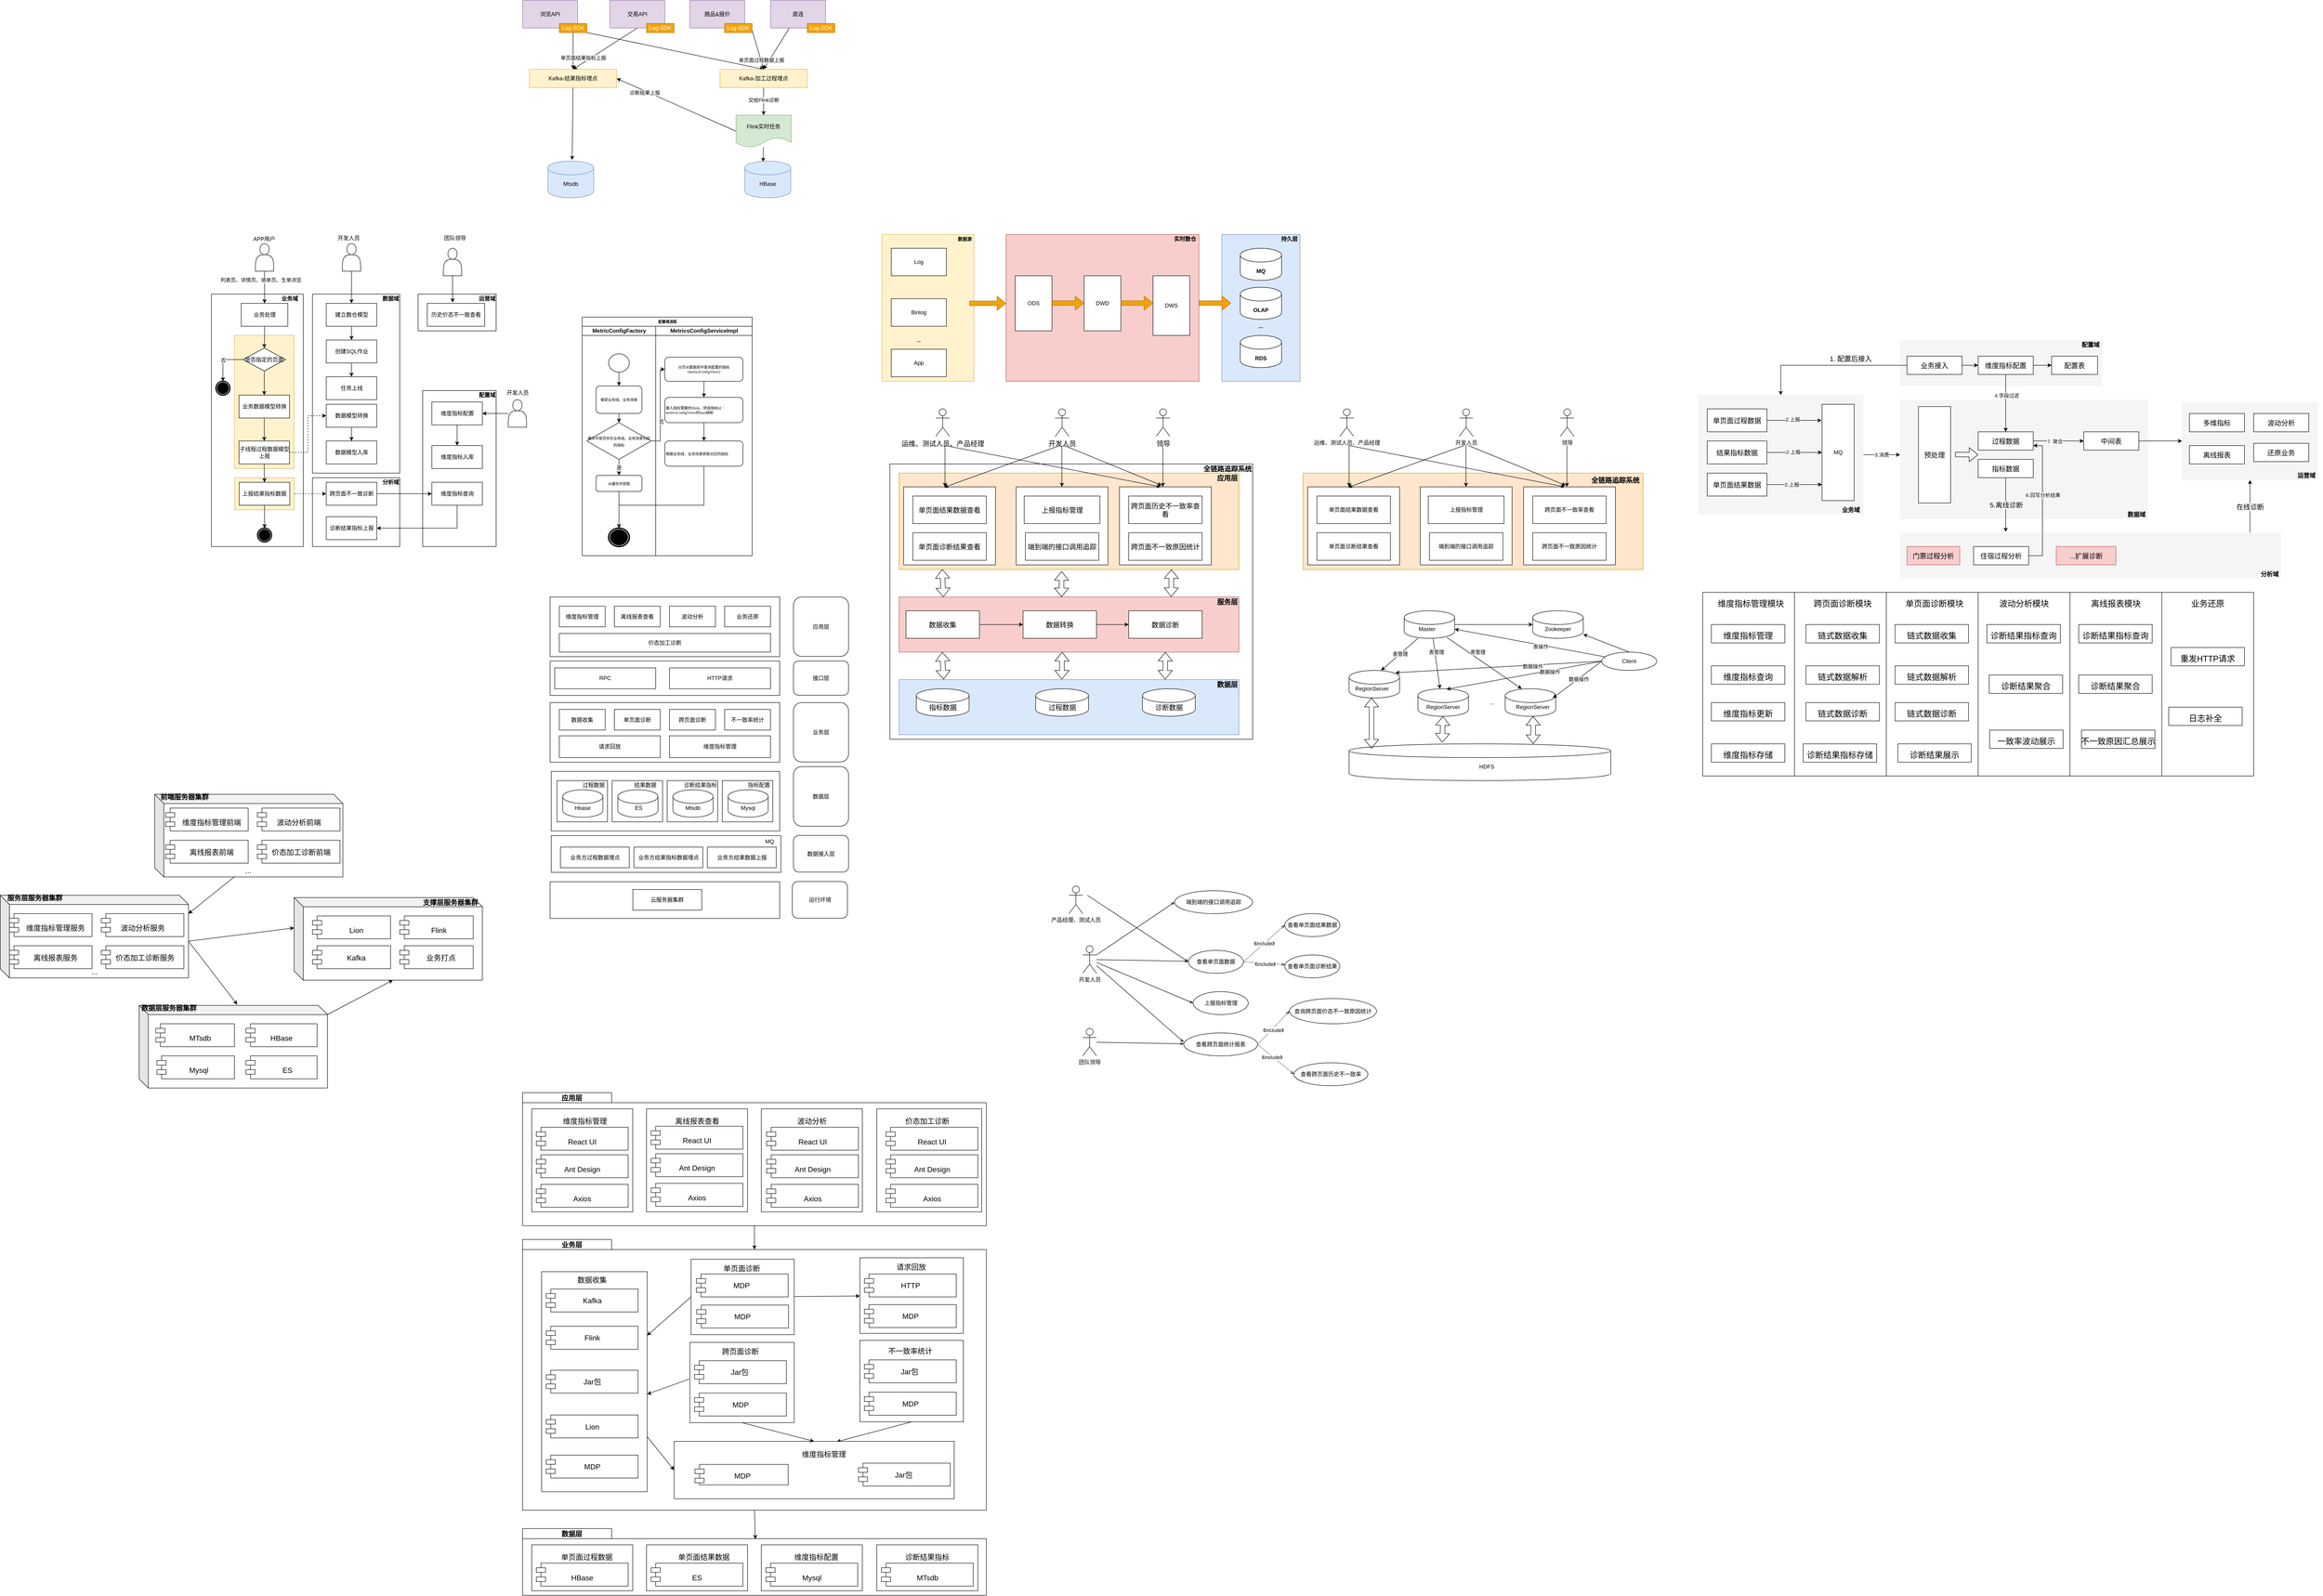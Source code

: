 <mxfile version="21.7.1" type="github">
  <diagram name="第 1 页" id="g85YvM_ydZhD5dB3n3eZ">
    <mxGraphModel dx="3723" dy="1900" grid="1" gridSize="10" guides="1" tooltips="1" connect="1" arrows="1" fold="1" page="1" pageScale="1" pageWidth="827" pageHeight="1169" math="0" shadow="0">
      <root>
        <mxCell id="0" />
        <mxCell id="1" parent="0" />
        <mxCell id="O07ocxcuhS7hj79yJvTg-1" value="" style="rounded=0;whiteSpace=wrap;html=1;" vertex="1" parent="1">
          <mxGeometry x="110" y="320" width="790" height="600" as="geometry" />
        </mxCell>
        <mxCell id="O07ocxcuhS7hj79yJvTg-2" value="" style="rounded=0;whiteSpace=wrap;html=1;fillColor=#ffe6cc;strokeColor=#d79b00;" vertex="1" parent="1">
          <mxGeometry x="130" y="340" width="740" height="210" as="geometry" />
        </mxCell>
        <mxCell id="O07ocxcuhS7hj79yJvTg-3" value="运维、测试人员、产品经理" style="shape=umlActor;verticalLabelPosition=bottom;verticalAlign=top;html=1;outlineConnect=0;fontSize=15;" vertex="1" parent="1">
          <mxGeometry x="210" y="200" width="30" height="60" as="geometry" />
        </mxCell>
        <mxCell id="O07ocxcuhS7hj79yJvTg-4" value="开发人员" style="shape=umlActor;verticalLabelPosition=bottom;verticalAlign=top;html=1;outlineConnect=0;fontSize=15;" vertex="1" parent="1">
          <mxGeometry x="470" y="200" width="30" height="60" as="geometry" />
        </mxCell>
        <mxCell id="O07ocxcuhS7hj79yJvTg-5" value="领导" style="shape=umlActor;verticalLabelPosition=bottom;verticalAlign=top;html=1;outlineConnect=0;fontSize=15;" vertex="1" parent="1">
          <mxGeometry x="690" y="200" width="30" height="60" as="geometry" />
        </mxCell>
        <mxCell id="O07ocxcuhS7hj79yJvTg-6" value="" style="endArrow=classic;html=1;fontSize=15;" edge="1" parent="1">
          <mxGeometry width="50" height="50" relative="1" as="geometry">
            <mxPoint x="230" y="280" as="sourcePoint" />
            <mxPoint x="230" y="370" as="targetPoint" />
          </mxGeometry>
        </mxCell>
        <mxCell id="O07ocxcuhS7hj79yJvTg-7" value="" style="rounded=0;whiteSpace=wrap;html=1;" vertex="1" parent="1">
          <mxGeometry x="610" y="370" width="200" height="170" as="geometry" />
        </mxCell>
        <mxCell id="O07ocxcuhS7hj79yJvTg-8" value="" style="endArrow=classic;html=1;fontSize=15;" edge="1" parent="1">
          <mxGeometry width="50" height="50" relative="1" as="geometry">
            <mxPoint x="484.5" y="280" as="sourcePoint" />
            <mxPoint x="484.5" y="370" as="targetPoint" />
          </mxGeometry>
        </mxCell>
        <mxCell id="O07ocxcuhS7hj79yJvTg-9" value="" style="endArrow=classic;html=1;fontSize=15;" edge="1" parent="1">
          <mxGeometry width="50" height="50" relative="1" as="geometry">
            <mxPoint x="704.5" y="280" as="sourcePoint" />
            <mxPoint x="704.5" y="370" as="targetPoint" />
          </mxGeometry>
        </mxCell>
        <mxCell id="O07ocxcuhS7hj79yJvTg-10" value="跨页面历史不一致率查看" style="rounded=0;whiteSpace=wrap;html=1;fontSize=15;" vertex="1" parent="1">
          <mxGeometry x="630" y="390" width="160" height="60" as="geometry" />
        </mxCell>
        <mxCell id="O07ocxcuhS7hj79yJvTg-11" value="跨页面不一致原因统计" style="rounded=0;whiteSpace=wrap;html=1;fontSize=15;" vertex="1" parent="1">
          <mxGeometry x="630" y="470" width="160" height="60" as="geometry" />
        </mxCell>
        <mxCell id="O07ocxcuhS7hj79yJvTg-12" value="" style="rounded=0;whiteSpace=wrap;html=1;fontSize=15;" vertex="1" parent="1">
          <mxGeometry x="140" y="370" width="200" height="170" as="geometry" />
        </mxCell>
        <mxCell id="O07ocxcuhS7hj79yJvTg-13" value="单页面结果数据查看" style="rounded=0;whiteSpace=wrap;html=1;fontSize=15;" vertex="1" parent="1">
          <mxGeometry x="160" y="390" width="160" height="60" as="geometry" />
        </mxCell>
        <mxCell id="O07ocxcuhS7hj79yJvTg-14" value="单页面诊断结果查看" style="rounded=0;whiteSpace=wrap;html=1;fontSize=15;" vertex="1" parent="1">
          <mxGeometry x="160" y="470" width="160" height="60" as="geometry" />
        </mxCell>
        <mxCell id="O07ocxcuhS7hj79yJvTg-15" value="" style="rounded=0;whiteSpace=wrap;html=1;fontSize=15;" vertex="1" parent="1">
          <mxGeometry x="385" y="370" width="200" height="170" as="geometry" />
        </mxCell>
        <mxCell id="O07ocxcuhS7hj79yJvTg-16" value="上报指标管理" style="rounded=0;whiteSpace=wrap;html=1;fontSize=15;" vertex="1" parent="1">
          <mxGeometry x="402.5" y="390" width="165" height="60" as="geometry" />
        </mxCell>
        <mxCell id="O07ocxcuhS7hj79yJvTg-17" value="&lt;font style=&quot;font-size: 15px&quot;&gt;&lt;b&gt;应用层&lt;/b&gt;&lt;/font&gt;" style="text;html=1;strokeColor=none;fillColor=none;align=center;verticalAlign=middle;whiteSpace=wrap;rounded=0;" vertex="1" parent="1">
          <mxGeometry x="800" y="340" width="90" height="20" as="geometry" />
        </mxCell>
        <mxCell id="O07ocxcuhS7hj79yJvTg-18" value="" style="rounded=0;whiteSpace=wrap;html=1;fillColor=#f8cecc;strokeColor=#b85450;" vertex="1" parent="1">
          <mxGeometry x="130" y="610" width="740" height="120" as="geometry" />
        </mxCell>
        <mxCell id="O07ocxcuhS7hj79yJvTg-19" style="edgeStyle=orthogonalEdgeStyle;rounded=0;orthogonalLoop=1;jettySize=auto;html=1;fontSize=15;" edge="1" parent="1" source="O07ocxcuhS7hj79yJvTg-20" target="O07ocxcuhS7hj79yJvTg-23">
          <mxGeometry relative="1" as="geometry" />
        </mxCell>
        <mxCell id="O07ocxcuhS7hj79yJvTg-20" value="数据收集" style="rounded=0;whiteSpace=wrap;html=1;fontSize=15;" vertex="1" parent="1">
          <mxGeometry x="145" y="640" width="160" height="60" as="geometry" />
        </mxCell>
        <mxCell id="O07ocxcuhS7hj79yJvTg-21" value="&lt;font style=&quot;font-size: 15px&quot;&gt;&lt;b&gt;服务层&lt;/b&gt;&lt;/font&gt;" style="text;html=1;strokeColor=none;fillColor=none;align=center;verticalAlign=middle;whiteSpace=wrap;rounded=0;" vertex="1" parent="1">
          <mxGeometry x="800" y="610" width="90" height="20" as="geometry" />
        </mxCell>
        <mxCell id="O07ocxcuhS7hj79yJvTg-22" style="edgeStyle=orthogonalEdgeStyle;rounded=0;orthogonalLoop=1;jettySize=auto;html=1;exitX=1;exitY=0.5;exitDx=0;exitDy=0;entryX=0;entryY=0.5;entryDx=0;entryDy=0;fontSize=15;" edge="1" parent="1" source="O07ocxcuhS7hj79yJvTg-23" target="O07ocxcuhS7hj79yJvTg-24">
          <mxGeometry relative="1" as="geometry" />
        </mxCell>
        <mxCell id="O07ocxcuhS7hj79yJvTg-23" value="数据转换" style="rounded=0;whiteSpace=wrap;html=1;fontSize=15;" vertex="1" parent="1">
          <mxGeometry x="400" y="640" width="160" height="60" as="geometry" />
        </mxCell>
        <mxCell id="O07ocxcuhS7hj79yJvTg-24" value="数据诊断" style="rounded=0;whiteSpace=wrap;html=1;fontSize=15;" vertex="1" parent="1">
          <mxGeometry x="630" y="640" width="160" height="60" as="geometry" />
        </mxCell>
        <mxCell id="O07ocxcuhS7hj79yJvTg-25" value="" style="rounded=0;whiteSpace=wrap;html=1;fillColor=#dae8fc;strokeColor=#6c8ebf;" vertex="1" parent="1">
          <mxGeometry x="130" y="790" width="740" height="120" as="geometry" />
        </mxCell>
        <mxCell id="O07ocxcuhS7hj79yJvTg-26" value="&lt;font style=&quot;font-size: 15px&quot;&gt;&lt;b&gt;数据层&lt;/b&gt;&lt;/font&gt;" style="text;html=1;strokeColor=none;fillColor=none;align=center;verticalAlign=middle;whiteSpace=wrap;rounded=0;" vertex="1" parent="1">
          <mxGeometry x="800" y="790" width="90" height="20" as="geometry" />
        </mxCell>
        <mxCell id="O07ocxcuhS7hj79yJvTg-27" value="" style="shape=cylinder2;whiteSpace=wrap;html=1;boundedLbl=1;backgroundOutline=1;size=15;fontSize=15;" vertex="1" parent="1">
          <mxGeometry x="167.5" y="810" width="115" height="60" as="geometry" />
        </mxCell>
        <mxCell id="O07ocxcuhS7hj79yJvTg-28" value="" style="shape=flexArrow;endArrow=classic;startArrow=classic;html=1;entryX=0.131;entryY=-0.004;entryDx=0;entryDy=0;entryPerimeter=0;fontSize=15;" edge="1" parent="1" target="O07ocxcuhS7hj79yJvTg-25">
          <mxGeometry width="50" height="50" relative="1" as="geometry">
            <mxPoint x="224" y="730" as="sourcePoint" />
            <mxPoint x="225" y="750.711" as="targetPoint" />
          </mxGeometry>
        </mxCell>
        <mxCell id="O07ocxcuhS7hj79yJvTg-29" value="" style="shape=flexArrow;endArrow=classic;startArrow=classic;html=1;entryX=0.131;entryY=-0.004;entryDx=0;entryDy=0;entryPerimeter=0;fontSize=15;" edge="1" parent="1">
          <mxGeometry width="50" height="50" relative="1" as="geometry">
            <mxPoint x="485" y="730" as="sourcePoint" />
            <mxPoint x="484.5" y="789.52" as="targetPoint" />
          </mxGeometry>
        </mxCell>
        <mxCell id="O07ocxcuhS7hj79yJvTg-30" value="" style="shape=flexArrow;endArrow=classic;startArrow=classic;html=1;entryX=0.131;entryY=-0.004;entryDx=0;entryDy=0;entryPerimeter=0;fontSize=15;" edge="1" parent="1">
          <mxGeometry width="50" height="50" relative="1" as="geometry">
            <mxPoint x="710" y="730" as="sourcePoint" />
            <mxPoint x="709.5" y="789.52" as="targetPoint" />
          </mxGeometry>
        </mxCell>
        <mxCell id="O07ocxcuhS7hj79yJvTg-31" value="" style="shape=flexArrow;endArrow=classic;startArrow=classic;html=1;entryX=0.131;entryY=-0.004;entryDx=0;entryDy=0;entryPerimeter=0;exitX=0.127;exitY=0.998;exitDx=0;exitDy=0;exitPerimeter=0;fontSize=15;" edge="1" parent="1" source="O07ocxcuhS7hj79yJvTg-2">
          <mxGeometry width="50" height="50" relative="1" as="geometry">
            <mxPoint x="226" y="560" as="sourcePoint" />
            <mxPoint x="226.47" y="610" as="targetPoint" />
          </mxGeometry>
        </mxCell>
        <mxCell id="O07ocxcuhS7hj79yJvTg-32" value="" style="shape=flexArrow;endArrow=classic;startArrow=classic;html=1;entryX=0.478;entryY=0;entryDx=0;entryDy=0;entryPerimeter=0;fontSize=15;" edge="1" parent="1" target="O07ocxcuhS7hj79yJvTg-18">
          <mxGeometry width="50" height="50" relative="1" as="geometry">
            <mxPoint x="484" y="554" as="sourcePoint" />
            <mxPoint x="236.47" y="620" as="targetPoint" />
          </mxGeometry>
        </mxCell>
        <mxCell id="O07ocxcuhS7hj79yJvTg-33" value="" style="shape=flexArrow;endArrow=classic;startArrow=classic;html=1;entryX=0.801;entryY=-0.004;entryDx=0;entryDy=0;entryPerimeter=0;fontSize=15;" edge="1" parent="1" target="O07ocxcuhS7hj79yJvTg-18">
          <mxGeometry width="50" height="50" relative="1" as="geometry">
            <mxPoint x="723" y="550" as="sourcePoint" />
            <mxPoint x="493.72" y="620" as="targetPoint" />
          </mxGeometry>
        </mxCell>
        <mxCell id="O07ocxcuhS7hj79yJvTg-34" value="" style="endArrow=classic;html=1;fontSize=15;" edge="1" parent="1">
          <mxGeometry width="50" height="50" relative="1" as="geometry">
            <mxPoint x="230" y="280" as="sourcePoint" />
            <mxPoint x="700" y="370" as="targetPoint" />
          </mxGeometry>
        </mxCell>
        <mxCell id="O07ocxcuhS7hj79yJvTg-35" value="" style="endArrow=classic;html=1;entryX=0.46;entryY=-0.018;entryDx=0;entryDy=0;entryPerimeter=0;fontSize=15;" edge="1" parent="1" target="O07ocxcuhS7hj79yJvTg-7">
          <mxGeometry width="50" height="50" relative="1" as="geometry">
            <mxPoint x="490" y="280" as="sourcePoint" />
            <mxPoint x="660" y="380" as="targetPoint" />
          </mxGeometry>
        </mxCell>
        <mxCell id="O07ocxcuhS7hj79yJvTg-36" value="" style="endArrow=classic;html=1;entryX=0.44;entryY=0.006;entryDx=0;entryDy=0;entryPerimeter=0;fontSize=15;" edge="1" parent="1" target="O07ocxcuhS7hj79yJvTg-12">
          <mxGeometry width="50" height="50" relative="1" as="geometry">
            <mxPoint x="480" y="280" as="sourcePoint" />
            <mxPoint x="712" y="376.94" as="targetPoint" />
          </mxGeometry>
        </mxCell>
        <mxCell id="O07ocxcuhS7hj79yJvTg-37" value="&lt;span style=&quot;font-size: 15px&quot;&gt;&lt;b&gt;全链路追踪系统&lt;/b&gt;&lt;/span&gt;" style="text;html=1;strokeColor=none;fillColor=none;align=center;verticalAlign=middle;whiteSpace=wrap;rounded=0;" vertex="1" parent="1">
          <mxGeometry x="782.5" y="320" width="125" height="20" as="geometry" />
        </mxCell>
        <mxCell id="O07ocxcuhS7hj79yJvTg-38" value="&lt;meta charset=&quot;utf-8&quot; style=&quot;font-size: 15px;&quot;&gt;&lt;span style=&quot;color: rgb(0, 0, 0); font-family: helvetica; font-size: 15px; font-style: normal; font-weight: 400; letter-spacing: normal; text-align: center; text-indent: 0px; text-transform: none; word-spacing: 0px; background-color: rgb(248, 249, 250); display: inline; float: none;&quot;&gt;指标数据&lt;/span&gt;" style="text;html=1;strokeColor=none;fillColor=none;align=center;verticalAlign=middle;whiteSpace=wrap;rounded=0;fontSize=15;" vertex="1" parent="1">
          <mxGeometry x="187.5" y="840" width="75" height="20" as="geometry" />
        </mxCell>
        <mxCell id="O07ocxcuhS7hj79yJvTg-39" value="" style="shape=cylinder2;whiteSpace=wrap;html=1;boundedLbl=1;backgroundOutline=1;size=15;fontSize=15;" vertex="1" parent="1">
          <mxGeometry x="427.5" y="810" width="115" height="60" as="geometry" />
        </mxCell>
        <mxCell id="O07ocxcuhS7hj79yJvTg-40" value="&lt;font face=&quot;helvetica&quot; style=&quot;font-size: 15px;&quot;&gt;过程数据&lt;/font&gt;" style="text;html=1;strokeColor=none;fillColor=none;align=center;verticalAlign=middle;whiteSpace=wrap;rounded=0;fontSize=15;" vertex="1" parent="1">
          <mxGeometry x="447.5" y="840" width="75" height="20" as="geometry" />
        </mxCell>
        <mxCell id="O07ocxcuhS7hj79yJvTg-41" value="" style="shape=cylinder2;whiteSpace=wrap;html=1;boundedLbl=1;backgroundOutline=1;size=15;fontSize=15;" vertex="1" parent="1">
          <mxGeometry x="660" y="810" width="115" height="60" as="geometry" />
        </mxCell>
        <mxCell id="O07ocxcuhS7hj79yJvTg-42" value="&lt;font face=&quot;helvetica&quot; style=&quot;font-size: 15px;&quot;&gt;诊断数据&lt;/font&gt;" style="text;html=1;strokeColor=none;fillColor=none;align=center;verticalAlign=middle;whiteSpace=wrap;rounded=0;fontSize=15;" vertex="1" parent="1">
          <mxGeometry x="673.75" y="840" width="87.5" height="20" as="geometry" />
        </mxCell>
        <mxCell id="O07ocxcuhS7hj79yJvTg-43" value="端到端的接口调用追踪" style="rounded=0;whiteSpace=wrap;html=1;fontSize=15;" vertex="1" parent="1">
          <mxGeometry x="405" y="470" width="160" height="60" as="geometry" />
        </mxCell>
        <mxCell id="O07ocxcuhS7hj79yJvTg-44" value="" style="rounded=0;whiteSpace=wrap;html=1;fillColor=#ffe6cc;strokeColor=#d79b00;" vertex="1" parent="1">
          <mxGeometry x="1010" y="340" width="740" height="210" as="geometry" />
        </mxCell>
        <mxCell id="O07ocxcuhS7hj79yJvTg-45" value="运维、测试人员、产品经理" style="shape=umlActor;verticalLabelPosition=bottom;verticalAlign=top;html=1;outlineConnect=0;" vertex="1" parent="1">
          <mxGeometry x="1090" y="200" width="30" height="60" as="geometry" />
        </mxCell>
        <mxCell id="O07ocxcuhS7hj79yJvTg-46" value="开发人员" style="shape=umlActor;verticalLabelPosition=bottom;verticalAlign=top;html=1;outlineConnect=0;" vertex="1" parent="1">
          <mxGeometry x="1350" y="200" width="30" height="60" as="geometry" />
        </mxCell>
        <mxCell id="O07ocxcuhS7hj79yJvTg-47" value="领导" style="shape=umlActor;verticalLabelPosition=bottom;verticalAlign=top;html=1;outlineConnect=0;" vertex="1" parent="1">
          <mxGeometry x="1570" y="200" width="30" height="60" as="geometry" />
        </mxCell>
        <mxCell id="O07ocxcuhS7hj79yJvTg-48" value="" style="endArrow=classic;html=1;" edge="1" parent="1">
          <mxGeometry width="50" height="50" relative="1" as="geometry">
            <mxPoint x="1110" y="280" as="sourcePoint" />
            <mxPoint x="1110" y="370" as="targetPoint" />
          </mxGeometry>
        </mxCell>
        <mxCell id="O07ocxcuhS7hj79yJvTg-49" value="" style="rounded=0;whiteSpace=wrap;html=1;" vertex="1" parent="1">
          <mxGeometry x="1490" y="370" width="200" height="170" as="geometry" />
        </mxCell>
        <mxCell id="O07ocxcuhS7hj79yJvTg-50" value="" style="endArrow=classic;html=1;" edge="1" parent="1">
          <mxGeometry width="50" height="50" relative="1" as="geometry">
            <mxPoint x="1364.5" y="280" as="sourcePoint" />
            <mxPoint x="1364.5" y="370" as="targetPoint" />
          </mxGeometry>
        </mxCell>
        <mxCell id="O07ocxcuhS7hj79yJvTg-51" value="" style="endArrow=classic;html=1;" edge="1" parent="1">
          <mxGeometry width="50" height="50" relative="1" as="geometry">
            <mxPoint x="1584.5" y="280" as="sourcePoint" />
            <mxPoint x="1584.5" y="370" as="targetPoint" />
          </mxGeometry>
        </mxCell>
        <mxCell id="O07ocxcuhS7hj79yJvTg-52" value="跨页面不一致率查看" style="rounded=0;whiteSpace=wrap;html=1;" vertex="1" parent="1">
          <mxGeometry x="1510" y="390" width="160" height="60" as="geometry" />
        </mxCell>
        <mxCell id="O07ocxcuhS7hj79yJvTg-53" value="跨页面不一致原因统计" style="rounded=0;whiteSpace=wrap;html=1;" vertex="1" parent="1">
          <mxGeometry x="1510" y="470" width="160" height="60" as="geometry" />
        </mxCell>
        <mxCell id="O07ocxcuhS7hj79yJvTg-54" value="" style="rounded=0;whiteSpace=wrap;html=1;" vertex="1" parent="1">
          <mxGeometry x="1020" y="370" width="200" height="170" as="geometry" />
        </mxCell>
        <mxCell id="O07ocxcuhS7hj79yJvTg-55" value="单页面结果数据查看" style="rounded=0;whiteSpace=wrap;html=1;" vertex="1" parent="1">
          <mxGeometry x="1040" y="390" width="160" height="60" as="geometry" />
        </mxCell>
        <mxCell id="O07ocxcuhS7hj79yJvTg-56" value="单页面诊断结果查看" style="rounded=0;whiteSpace=wrap;html=1;" vertex="1" parent="1">
          <mxGeometry x="1040" y="470" width="160" height="60" as="geometry" />
        </mxCell>
        <mxCell id="O07ocxcuhS7hj79yJvTg-57" value="" style="rounded=0;whiteSpace=wrap;html=1;" vertex="1" parent="1">
          <mxGeometry x="1265" y="370" width="200" height="170" as="geometry" />
        </mxCell>
        <mxCell id="O07ocxcuhS7hj79yJvTg-58" value="上报指标管理" style="rounded=0;whiteSpace=wrap;html=1;" vertex="1" parent="1">
          <mxGeometry x="1282.5" y="390" width="165" height="60" as="geometry" />
        </mxCell>
        <mxCell id="O07ocxcuhS7hj79yJvTg-59" value="&lt;b style=&quot;font-size: 15px&quot;&gt;全链路追踪系统&lt;/b&gt;" style="text;html=1;strokeColor=none;fillColor=none;align=center;verticalAlign=middle;whiteSpace=wrap;rounded=0;" vertex="1" parent="1">
          <mxGeometry x="1630" y="340" width="120" height="30" as="geometry" />
        </mxCell>
        <mxCell id="O07ocxcuhS7hj79yJvTg-60" value="" style="endArrow=classic;html=1;" edge="1" parent="1">
          <mxGeometry width="50" height="50" relative="1" as="geometry">
            <mxPoint x="1110" y="280" as="sourcePoint" />
            <mxPoint x="1580" y="370" as="targetPoint" />
          </mxGeometry>
        </mxCell>
        <mxCell id="O07ocxcuhS7hj79yJvTg-61" value="" style="endArrow=classic;html=1;entryX=0.46;entryY=-0.018;entryDx=0;entryDy=0;entryPerimeter=0;" edge="1" parent="1" target="O07ocxcuhS7hj79yJvTg-49">
          <mxGeometry width="50" height="50" relative="1" as="geometry">
            <mxPoint x="1370" y="280" as="sourcePoint" />
            <mxPoint x="1540" y="380" as="targetPoint" />
          </mxGeometry>
        </mxCell>
        <mxCell id="O07ocxcuhS7hj79yJvTg-62" value="" style="endArrow=classic;html=1;entryX=0.44;entryY=0.006;entryDx=0;entryDy=0;entryPerimeter=0;" edge="1" parent="1" target="O07ocxcuhS7hj79yJvTg-54">
          <mxGeometry width="50" height="50" relative="1" as="geometry">
            <mxPoint x="1360" y="280" as="sourcePoint" />
            <mxPoint x="1592" y="376.94" as="targetPoint" />
          </mxGeometry>
        </mxCell>
        <mxCell id="O07ocxcuhS7hj79yJvTg-63" value="端到端的接口调用追踪" style="rounded=0;whiteSpace=wrap;html=1;" vertex="1" parent="1">
          <mxGeometry x="1285" y="470" width="160" height="60" as="geometry" />
        </mxCell>
        <mxCell id="O07ocxcuhS7hj79yJvTg-64" value="" style="rounded=0;whiteSpace=wrap;html=1;fillColor=#fff2cc;strokeColor=#d6b656;" vertex="1" parent="1">
          <mxGeometry x="93" y="-180" width="200" height="320" as="geometry" />
        </mxCell>
        <mxCell id="O07ocxcuhS7hj79yJvTg-65" value="Log" style="rounded=0;whiteSpace=wrap;html=1;" vertex="1" parent="1">
          <mxGeometry x="113" y="-150" width="120" height="60" as="geometry" />
        </mxCell>
        <mxCell id="O07ocxcuhS7hj79yJvTg-66" value="Binlog" style="rounded=0;whiteSpace=wrap;html=1;" vertex="1" parent="1">
          <mxGeometry x="113" y="-40" width="120" height="60" as="geometry" />
        </mxCell>
        <mxCell id="O07ocxcuhS7hj79yJvTg-67" value="App" style="rounded=0;whiteSpace=wrap;html=1;" vertex="1" parent="1">
          <mxGeometry x="113" y="70" width="120" height="60" as="geometry" />
        </mxCell>
        <mxCell id="O07ocxcuhS7hj79yJvTg-68" value="" style="shape=flexArrow;endArrow=classic;html=1;fillColor=#f0a30a;strokeColor=#BD7000;entryX=0;entryY=0.469;entryDx=0;entryDy=0;entryPerimeter=0;" edge="1" parent="1" target="O07ocxcuhS7hj79yJvTg-71">
          <mxGeometry width="50" height="50" relative="1" as="geometry">
            <mxPoint x="283" y="-30" as="sourcePoint" />
            <mxPoint x="353" y="-30" as="targetPoint" />
          </mxGeometry>
        </mxCell>
        <mxCell id="O07ocxcuhS7hj79yJvTg-69" value="&lt;b&gt;&lt;font style=&quot;font-size: 10px&quot;&gt;数据源&lt;/font&gt;&lt;/b&gt;" style="text;html=1;strokeColor=none;fillColor=none;align=center;verticalAlign=middle;whiteSpace=wrap;rounded=0;" vertex="1" parent="1">
          <mxGeometry x="253" y="-180" width="40" height="20" as="geometry" />
        </mxCell>
        <mxCell id="O07ocxcuhS7hj79yJvTg-70" value="&lt;span style=&quot;font-size: 10px&quot;&gt;&lt;b&gt;...&lt;/b&gt;&lt;/span&gt;" style="text;html=1;strokeColor=none;fillColor=none;align=center;verticalAlign=middle;whiteSpace=wrap;rounded=0;" vertex="1" parent="1">
          <mxGeometry x="153" y="40" width="40" height="20" as="geometry" />
        </mxCell>
        <mxCell id="O07ocxcuhS7hj79yJvTg-71" value="" style="rounded=0;whiteSpace=wrap;html=1;fillColor=#f8cecc;strokeColor=#b85450;" vertex="1" parent="1">
          <mxGeometry x="363" y="-180" width="420" height="320" as="geometry" />
        </mxCell>
        <mxCell id="O07ocxcuhS7hj79yJvTg-72" value="ODS" style="rounded=0;whiteSpace=wrap;html=1;" vertex="1" parent="1">
          <mxGeometry x="383" y="-90" width="80" height="120" as="geometry" />
        </mxCell>
        <mxCell id="O07ocxcuhS7hj79yJvTg-73" value="DWD" style="rounded=0;whiteSpace=wrap;html=1;" vertex="1" parent="1">
          <mxGeometry x="533" y="-90" width="80" height="120" as="geometry" />
        </mxCell>
        <mxCell id="O07ocxcuhS7hj79yJvTg-74" value="" style="shape=flexArrow;endArrow=classic;html=1;fillColor=#f0a30a;strokeColor=#BD7000;" edge="1" parent="1">
          <mxGeometry width="50" height="50" relative="1" as="geometry">
            <mxPoint x="463" y="-30.5" as="sourcePoint" />
            <mxPoint x="533" y="-30.5" as="targetPoint" />
          </mxGeometry>
        </mxCell>
        <mxCell id="O07ocxcuhS7hj79yJvTg-75" value="DWS" style="rounded=0;whiteSpace=wrap;html=1;" vertex="1" parent="1">
          <mxGeometry x="683" y="-90" width="80" height="130" as="geometry" />
        </mxCell>
        <mxCell id="O07ocxcuhS7hj79yJvTg-76" value="" style="shape=flexArrow;endArrow=classic;html=1;fillColor=#f0a30a;strokeColor=#BD7000;" edge="1" parent="1">
          <mxGeometry width="50" height="50" relative="1" as="geometry">
            <mxPoint x="613" y="-30.5" as="sourcePoint" />
            <mxPoint x="683" y="-30.5" as="targetPoint" />
          </mxGeometry>
        </mxCell>
        <mxCell id="O07ocxcuhS7hj79yJvTg-77" value="&lt;b&gt;实时数仓&lt;/b&gt;" style="text;html=1;strokeColor=none;fillColor=none;align=center;verticalAlign=middle;whiteSpace=wrap;rounded=0;" vertex="1" parent="1">
          <mxGeometry x="723" y="-180" width="60" height="20" as="geometry" />
        </mxCell>
        <mxCell id="O07ocxcuhS7hj79yJvTg-78" value="" style="rounded=0;whiteSpace=wrap;html=1;fillColor=#dae8fc;strokeColor=#6c8ebf;" vertex="1" parent="1">
          <mxGeometry x="833" y="-180" width="170" height="320" as="geometry" />
        </mxCell>
        <mxCell id="O07ocxcuhS7hj79yJvTg-79" value="" style="shape=cylinder2;whiteSpace=wrap;html=1;boundedLbl=1;backgroundOutline=1;size=15;" vertex="1" parent="1">
          <mxGeometry x="873" y="-150" width="90" height="70" as="geometry" />
        </mxCell>
        <mxCell id="O07ocxcuhS7hj79yJvTg-80" value="&lt;b&gt;MQ&lt;/b&gt;" style="text;html=1;strokeColor=none;fillColor=none;align=center;verticalAlign=middle;whiteSpace=wrap;rounded=0;" vertex="1" parent="1">
          <mxGeometry x="898" y="-110" width="40" height="20" as="geometry" />
        </mxCell>
        <mxCell id="O07ocxcuhS7hj79yJvTg-81" value="" style="shape=cylinder2;whiteSpace=wrap;html=1;boundedLbl=1;backgroundOutline=1;size=15;" vertex="1" parent="1">
          <mxGeometry x="873" y="-65" width="90" height="70" as="geometry" />
        </mxCell>
        <mxCell id="O07ocxcuhS7hj79yJvTg-82" value="&lt;b&gt;OLAP&lt;/b&gt;" style="text;html=1;strokeColor=none;fillColor=none;align=center;verticalAlign=middle;whiteSpace=wrap;rounded=0;" vertex="1" parent="1">
          <mxGeometry x="898" y="-25" width="40" height="20" as="geometry" />
        </mxCell>
        <mxCell id="O07ocxcuhS7hj79yJvTg-83" value="" style="shape=cylinder2;whiteSpace=wrap;html=1;boundedLbl=1;backgroundOutline=1;size=15;" vertex="1" parent="1">
          <mxGeometry x="873" y="40" width="90" height="70" as="geometry" />
        </mxCell>
        <mxCell id="O07ocxcuhS7hj79yJvTg-84" value="&lt;b&gt;RDS&lt;/b&gt;" style="text;html=1;strokeColor=none;fillColor=none;align=center;verticalAlign=middle;whiteSpace=wrap;rounded=0;" vertex="1" parent="1">
          <mxGeometry x="898" y="80" width="40" height="20" as="geometry" />
        </mxCell>
        <mxCell id="O07ocxcuhS7hj79yJvTg-85" value="&lt;b&gt;...&lt;/b&gt;" style="text;html=1;strokeColor=none;fillColor=none;align=center;verticalAlign=middle;whiteSpace=wrap;rounded=0;" vertex="1" parent="1">
          <mxGeometry x="898" y="10" width="40" height="20" as="geometry" />
        </mxCell>
        <mxCell id="O07ocxcuhS7hj79yJvTg-86" value="&lt;b&gt;持久层&lt;/b&gt;" style="text;html=1;strokeColor=none;fillColor=none;align=center;verticalAlign=middle;whiteSpace=wrap;rounded=0;" vertex="1" parent="1">
          <mxGeometry x="950" y="-180" width="60" height="20" as="geometry" />
        </mxCell>
        <mxCell id="O07ocxcuhS7hj79yJvTg-87" value="" style="shape=flexArrow;endArrow=classic;html=1;fillColor=#f0a30a;strokeColor=#BD7000;" edge="1" parent="1">
          <mxGeometry width="50" height="50" relative="1" as="geometry">
            <mxPoint x="783" y="-30.5" as="sourcePoint" />
            <mxPoint x="853" y="-30.5" as="targetPoint" />
          </mxGeometry>
        </mxCell>
        <mxCell id="O07ocxcuhS7hj79yJvTg-88" value="" style="shape=cylinder2;whiteSpace=wrap;html=1;boundedLbl=1;backgroundOutline=1;size=15;" vertex="1" parent="1">
          <mxGeometry x="1510" y="640" width="110" height="60" as="geometry" />
        </mxCell>
        <mxCell id="O07ocxcuhS7hj79yJvTg-89" value="Zookeeper" style="text;html=1;strokeColor=none;fillColor=none;align=center;verticalAlign=middle;whiteSpace=wrap;rounded=0;" vertex="1" parent="1">
          <mxGeometry x="1545" y="670" width="40" height="20" as="geometry" />
        </mxCell>
        <mxCell id="O07ocxcuhS7hj79yJvTg-90" value="" style="shape=cylinder2;whiteSpace=wrap;html=1;boundedLbl=1;backgroundOutline=1;size=15;" vertex="1" parent="1">
          <mxGeometry x="1110" y="770" width="110" height="60" as="geometry" />
        </mxCell>
        <mxCell id="O07ocxcuhS7hj79yJvTg-91" value="RegionServer" style="text;html=1;strokeColor=none;fillColor=none;align=center;verticalAlign=middle;whiteSpace=wrap;rounded=0;" vertex="1" parent="1">
          <mxGeometry x="1140" y="800" width="40" height="20" as="geometry" />
        </mxCell>
        <mxCell id="O07ocxcuhS7hj79yJvTg-92" value="" style="shape=cylinder2;whiteSpace=wrap;html=1;boundedLbl=1;backgroundOutline=1;size=15;" vertex="1" parent="1">
          <mxGeometry x="1260" y="810" width="110" height="60" as="geometry" />
        </mxCell>
        <mxCell id="O07ocxcuhS7hj79yJvTg-93" value="" style="shape=cylinder2;whiteSpace=wrap;html=1;boundedLbl=1;backgroundOutline=1;size=15;" vertex="1" parent="1">
          <mxGeometry x="1450" y="810" width="110" height="60" as="geometry" />
        </mxCell>
        <mxCell id="O07ocxcuhS7hj79yJvTg-94" style="edgeStyle=orthogonalEdgeStyle;rounded=0;orthogonalLoop=1;jettySize=auto;html=1;" edge="1" parent="1" source="O07ocxcuhS7hj79yJvTg-95" target="O07ocxcuhS7hj79yJvTg-88">
          <mxGeometry relative="1" as="geometry" />
        </mxCell>
        <mxCell id="O07ocxcuhS7hj79yJvTg-95" value="" style="shape=cylinder2;whiteSpace=wrap;html=1;boundedLbl=1;backgroundOutline=1;size=15;" vertex="1" parent="1">
          <mxGeometry x="1230" y="640" width="110" height="60" as="geometry" />
        </mxCell>
        <mxCell id="O07ocxcuhS7hj79yJvTg-96" value="Master" style="text;html=1;strokeColor=none;fillColor=none;align=center;verticalAlign=middle;whiteSpace=wrap;rounded=0;" vertex="1" parent="1">
          <mxGeometry x="1260" y="670" width="40" height="20" as="geometry" />
        </mxCell>
        <mxCell id="O07ocxcuhS7hj79yJvTg-97" value="RegionServer" style="text;html=1;strokeColor=none;fillColor=none;align=center;verticalAlign=middle;whiteSpace=wrap;rounded=0;" vertex="1" parent="1">
          <mxGeometry x="1295" y="840" width="40" height="20" as="geometry" />
        </mxCell>
        <mxCell id="O07ocxcuhS7hj79yJvTg-98" value="RegionServer" style="text;html=1;strokeColor=none;fillColor=none;align=center;verticalAlign=middle;whiteSpace=wrap;rounded=0;" vertex="1" parent="1">
          <mxGeometry x="1490" y="840" width="40" height="20" as="geometry" />
        </mxCell>
        <mxCell id="O07ocxcuhS7hj79yJvTg-99" value="..." style="text;html=1;strokeColor=none;fillColor=none;align=center;verticalAlign=middle;whiteSpace=wrap;rounded=0;" vertex="1" parent="1">
          <mxGeometry x="1400" y="830" width="40" height="20" as="geometry" />
        </mxCell>
        <mxCell id="O07ocxcuhS7hj79yJvTg-100" value="Client" style="ellipse;whiteSpace=wrap;html=1;" vertex="1" parent="1">
          <mxGeometry x="1660" y="730" width="120" height="40" as="geometry" />
        </mxCell>
        <mxCell id="O07ocxcuhS7hj79yJvTg-101" value="" style="endArrow=classic;html=1;exitX=0.5;exitY=0;exitDx=0;exitDy=0;" edge="1" parent="1" source="O07ocxcuhS7hj79yJvTg-100" target="O07ocxcuhS7hj79yJvTg-88">
          <mxGeometry width="50" height="50" relative="1" as="geometry">
            <mxPoint x="1660" y="740" as="sourcePoint" />
            <mxPoint x="1710" y="690" as="targetPoint" />
          </mxGeometry>
        </mxCell>
        <mxCell id="O07ocxcuhS7hj79yJvTg-102" value="" style="endArrow=classic;html=1;" edge="1" parent="1" source="O07ocxcuhS7hj79yJvTg-100" target="O07ocxcuhS7hj79yJvTg-95">
          <mxGeometry width="50" height="50" relative="1" as="geometry">
            <mxPoint x="1330" y="740" as="sourcePoint" />
            <mxPoint x="1380" y="690" as="targetPoint" />
          </mxGeometry>
        </mxCell>
        <mxCell id="O07ocxcuhS7hj79yJvTg-103" value="表操作" style="edgeLabel;html=1;align=center;verticalAlign=middle;resizable=0;points=[];" vertex="1" connectable="0" parent="O07ocxcuhS7hj79yJvTg-102">
          <mxGeometry x="-0.146" y="3" relative="1" as="geometry">
            <mxPoint as="offset" />
          </mxGeometry>
        </mxCell>
        <mxCell id="O07ocxcuhS7hj79yJvTg-104" value="" style="endArrow=classic;html=1;entryX=0.636;entryY=0;entryDx=0;entryDy=0;entryPerimeter=0;" edge="1" parent="1" target="O07ocxcuhS7hj79yJvTg-90">
          <mxGeometry width="50" height="50" relative="1" as="geometry">
            <mxPoint x="1260" y="700" as="sourcePoint" />
            <mxPoint x="1250" y="700" as="targetPoint" />
          </mxGeometry>
        </mxCell>
        <mxCell id="O07ocxcuhS7hj79yJvTg-105" value="表管理" style="edgeLabel;html=1;align=center;verticalAlign=middle;resizable=0;points=[];" vertex="1" connectable="0" parent="O07ocxcuhS7hj79yJvTg-104">
          <mxGeometry x="-0.027" relative="1" as="geometry">
            <mxPoint as="offset" />
          </mxGeometry>
        </mxCell>
        <mxCell id="O07ocxcuhS7hj79yJvTg-106" value="" style="endArrow=classic;html=1;entryX=0.436;entryY=0;entryDx=0;entryDy=0;entryPerimeter=0;exitX=0.573;exitY=1.017;exitDx=0;exitDy=0;exitPerimeter=0;" edge="1" parent="1" source="O07ocxcuhS7hj79yJvTg-95" target="O07ocxcuhS7hj79yJvTg-92">
          <mxGeometry width="50" height="50" relative="1" as="geometry">
            <mxPoint x="1260" y="710" as="sourcePoint" />
            <mxPoint x="1189.96" y="780" as="targetPoint" />
          </mxGeometry>
        </mxCell>
        <mxCell id="O07ocxcuhS7hj79yJvTg-107" value="" style="endArrow=classic;html=1;entryX=0.327;entryY=0;entryDx=0;entryDy=0;entryPerimeter=0;exitX=0.845;exitY=0.967;exitDx=0;exitDy=0;exitPerimeter=0;" edge="1" parent="1" source="O07ocxcuhS7hj79yJvTg-95" target="O07ocxcuhS7hj79yJvTg-93">
          <mxGeometry width="50" height="50" relative="1" as="geometry">
            <mxPoint x="1270" y="720" as="sourcePoint" />
            <mxPoint x="1199.96" y="790" as="targetPoint" />
          </mxGeometry>
        </mxCell>
        <mxCell id="O07ocxcuhS7hj79yJvTg-108" value="表管理" style="edgeLabel;html=1;align=center;verticalAlign=middle;resizable=0;points=[];" vertex="1" connectable="0" parent="1">
          <mxGeometry x="1299.998" y="730.003" as="geometry" />
        </mxCell>
        <mxCell id="O07ocxcuhS7hj79yJvTg-109" value="表管理" style="edgeLabel;html=1;align=center;verticalAlign=middle;resizable=0;points=[];" vertex="1" connectable="0" parent="1">
          <mxGeometry x="1389.998" y="730.003" as="geometry" />
        </mxCell>
        <mxCell id="O07ocxcuhS7hj79yJvTg-110" value="" style="endArrow=classic;html=1;exitX=0;exitY=0.5;exitDx=0;exitDy=0;entryX=0.945;entryY=0.333;entryDx=0;entryDy=0;entryPerimeter=0;" edge="1" parent="1" source="O07ocxcuhS7hj79yJvTg-100" target="O07ocxcuhS7hj79yJvTg-93">
          <mxGeometry width="50" height="50" relative="1" as="geometry">
            <mxPoint x="1560" y="790" as="sourcePoint" />
            <mxPoint x="1610" y="740" as="targetPoint" />
          </mxGeometry>
        </mxCell>
        <mxCell id="O07ocxcuhS7hj79yJvTg-111" value="数据操作" style="edgeLabel;html=1;align=center;verticalAlign=middle;resizable=0;points=[];" vertex="1" connectable="0" parent="O07ocxcuhS7hj79yJvTg-110">
          <mxGeometry x="-0.045" y="1" relative="1" as="geometry">
            <mxPoint as="offset" />
          </mxGeometry>
        </mxCell>
        <mxCell id="O07ocxcuhS7hj79yJvTg-112" value="" style="endArrow=classic;html=1;exitX=0;exitY=0.5;exitDx=0;exitDy=0;entryX=0.564;entryY=0.017;entryDx=0;entryDy=0;entryPerimeter=0;" edge="1" parent="1" source="O07ocxcuhS7hj79yJvTg-100" target="O07ocxcuhS7hj79yJvTg-92">
          <mxGeometry width="50" height="50" relative="1" as="geometry">
            <mxPoint x="1670" y="760" as="sourcePoint" />
            <mxPoint x="1543.95" y="799.98" as="targetPoint" />
          </mxGeometry>
        </mxCell>
        <mxCell id="O07ocxcuhS7hj79yJvTg-113" value="数据操作" style="edgeLabel;html=1;align=center;verticalAlign=middle;resizable=0;points=[];" vertex="1" connectable="0" parent="O07ocxcuhS7hj79yJvTg-112">
          <mxGeometry x="-0.33" y="2" relative="1" as="geometry">
            <mxPoint as="offset" />
          </mxGeometry>
        </mxCell>
        <mxCell id="O07ocxcuhS7hj79yJvTg-114" value="" style="endArrow=classic;html=1;entryX=0.918;entryY=0.083;entryDx=0;entryDy=0;entryPerimeter=0;" edge="1" parent="1" target="O07ocxcuhS7hj79yJvTg-90">
          <mxGeometry width="50" height="50" relative="1" as="geometry">
            <mxPoint x="1660" y="750" as="sourcePoint" />
            <mxPoint x="1332.04" y="821.02" as="targetPoint" />
          </mxGeometry>
        </mxCell>
        <mxCell id="O07ocxcuhS7hj79yJvTg-115" value="数据操作" style="edgeLabel;html=1;align=center;verticalAlign=middle;resizable=0;points=[];" vertex="1" connectable="0" parent="O07ocxcuhS7hj79yJvTg-114">
          <mxGeometry x="-0.33" y="2" relative="1" as="geometry">
            <mxPoint as="offset" />
          </mxGeometry>
        </mxCell>
        <mxCell id="O07ocxcuhS7hj79yJvTg-116" value="" style="shape=cylinder2;whiteSpace=wrap;html=1;boundedLbl=1;backgroundOutline=1;size=15;" vertex="1" parent="1">
          <mxGeometry x="1110" y="930" width="570" height="80" as="geometry" />
        </mxCell>
        <mxCell id="O07ocxcuhS7hj79yJvTg-117" value="HDFS" style="text;html=1;strokeColor=none;fillColor=none;align=center;verticalAlign=middle;whiteSpace=wrap;rounded=0;" vertex="1" parent="1">
          <mxGeometry x="1390" y="970" width="40" height="20" as="geometry" />
        </mxCell>
        <mxCell id="O07ocxcuhS7hj79yJvTg-118" value="" style="shape=flexArrow;endArrow=classic;startArrow=classic;html=1;exitX=0.086;exitY=0.125;exitDx=0;exitDy=0;exitPerimeter=0;entryX=0.445;entryY=1;entryDx=0;entryDy=0;entryPerimeter=0;" edge="1" parent="1" source="O07ocxcuhS7hj79yJvTg-116" target="O07ocxcuhS7hj79yJvTg-90">
          <mxGeometry width="50" height="50" relative="1" as="geometry">
            <mxPoint x="1140" y="880" as="sourcePoint" />
            <mxPoint x="1190" y="830" as="targetPoint" />
          </mxGeometry>
        </mxCell>
        <mxCell id="O07ocxcuhS7hj79yJvTg-119" value="" style="shape=flexArrow;endArrow=classic;startArrow=classic;html=1;entryX=0.445;entryY=1;entryDx=0;entryDy=0;entryPerimeter=0;exitX=0.356;exitY=-0.037;exitDx=0;exitDy=0;exitPerimeter=0;" edge="1" parent="1" source="O07ocxcuhS7hj79yJvTg-116">
          <mxGeometry width="50" height="50" relative="1" as="geometry">
            <mxPoint x="1315" y="910" as="sourcePoint" />
            <mxPoint x="1314.5" y="870" as="targetPoint" />
          </mxGeometry>
        </mxCell>
        <mxCell id="O07ocxcuhS7hj79yJvTg-120" value="" style="shape=flexArrow;endArrow=classic;startArrow=classic;html=1;entryX=0.445;entryY=1;entryDx=0;entryDy=0;entryPerimeter=0;" edge="1" parent="1">
          <mxGeometry width="50" height="50" relative="1" as="geometry">
            <mxPoint x="1511" y="930" as="sourcePoint" />
            <mxPoint x="1510.79" y="870" as="targetPoint" />
          </mxGeometry>
        </mxCell>
        <mxCell id="O07ocxcuhS7hj79yJvTg-121" style="rounded=0;orthogonalLoop=1;jettySize=auto;html=1;endArrow=openThin;endFill=0;" edge="1" parent="1" source="O07ocxcuhS7hj79yJvTg-124" target="O07ocxcuhS7hj79yJvTg-133">
          <mxGeometry relative="1" as="geometry" />
        </mxCell>
        <mxCell id="O07ocxcuhS7hj79yJvTg-122" style="edgeStyle=none;rounded=0;orthogonalLoop=1;jettySize=auto;html=1;entryX=0;entryY=0.5;entryDx=0;entryDy=0;endArrow=openThin;endFill=0;" edge="1" parent="1" source="O07ocxcuhS7hj79yJvTg-124" target="O07ocxcuhS7hj79yJvTg-136">
          <mxGeometry relative="1" as="geometry" />
        </mxCell>
        <mxCell id="O07ocxcuhS7hj79yJvTg-123" style="edgeStyle=none;rounded=0;orthogonalLoop=1;jettySize=auto;html=1;endArrow=openThin;endFill=0;" edge="1" parent="1" source="O07ocxcuhS7hj79yJvTg-124">
          <mxGeometry relative="1" as="geometry">
            <mxPoint x="750" y="1580" as="targetPoint" />
          </mxGeometry>
        </mxCell>
        <mxCell id="O07ocxcuhS7hj79yJvTg-124" value="开发人员" style="shape=umlActor;verticalLabelPosition=bottom;verticalAlign=top;html=1;outlineConnect=0;" vertex="1" parent="1">
          <mxGeometry x="530" y="1370" width="30" height="60" as="geometry" />
        </mxCell>
        <mxCell id="O07ocxcuhS7hj79yJvTg-125" style="edgeStyle=none;rounded=0;orthogonalLoop=1;jettySize=auto;html=1;entryX=0;entryY=0.5;entryDx=0;entryDy=0;endArrow=open;endFill=0;" edge="1" parent="1" target="O07ocxcuhS7hj79yJvTg-133">
          <mxGeometry relative="1" as="geometry">
            <mxPoint x="540" y="1260" as="sourcePoint" />
          </mxGeometry>
        </mxCell>
        <mxCell id="O07ocxcuhS7hj79yJvTg-126" value="产品经理、测试人员" style="shape=umlActor;verticalLabelPosition=bottom;verticalAlign=top;html=1;outlineConnect=0;" vertex="1" parent="1">
          <mxGeometry x="500" y="1240" width="30" height="60" as="geometry" />
        </mxCell>
        <mxCell id="O07ocxcuhS7hj79yJvTg-127" style="edgeStyle=none;rounded=0;orthogonalLoop=1;jettySize=auto;html=1;endArrow=openThin;endFill=0;" edge="1" parent="1" source="O07ocxcuhS7hj79yJvTg-128" target="O07ocxcuhS7hj79yJvTg-140">
          <mxGeometry relative="1" as="geometry" />
        </mxCell>
        <mxCell id="O07ocxcuhS7hj79yJvTg-128" value="团队领导" style="shape=umlActor;verticalLabelPosition=bottom;verticalAlign=top;html=1;outlineConnect=0;" vertex="1" parent="1">
          <mxGeometry x="530" y="1550" width="30" height="60" as="geometry" />
        </mxCell>
        <mxCell id="O07ocxcuhS7hj79yJvTg-129" value="查看单页面诊断结果" style="ellipse;whiteSpace=wrap;html=1;" vertex="1" parent="1">
          <mxGeometry x="970" y="1390" width="120" height="50" as="geometry" />
        </mxCell>
        <mxCell id="O07ocxcuhS7hj79yJvTg-130" value="《include》" style="edgeStyle=none;rounded=0;orthogonalLoop=1;jettySize=auto;html=1;exitX=1;exitY=0.5;exitDx=0;exitDy=0;entryX=0;entryY=0.5;entryDx=0;entryDy=0;endArrow=openThin;endFill=0;dashed=1;dashPattern=1 1;" edge="1" parent="1" source="O07ocxcuhS7hj79yJvTg-133" target="O07ocxcuhS7hj79yJvTg-142">
          <mxGeometry relative="1" as="geometry" />
        </mxCell>
        <mxCell id="O07ocxcuhS7hj79yJvTg-131" style="edgeStyle=none;rounded=0;orthogonalLoop=1;jettySize=auto;html=1;exitX=1;exitY=0.5;exitDx=0;exitDy=0;endArrow=openThin;endFill=0;dashed=1;dashPattern=1 1;" edge="1" parent="1" source="O07ocxcuhS7hj79yJvTg-133" target="O07ocxcuhS7hj79yJvTg-129">
          <mxGeometry relative="1" as="geometry" />
        </mxCell>
        <mxCell id="O07ocxcuhS7hj79yJvTg-132" value="《include》" style="edgeLabel;html=1;align=center;verticalAlign=middle;resizable=0;points=[];" vertex="1" connectable="0" parent="O07ocxcuhS7hj79yJvTg-131">
          <mxGeometry x="0.024" y="-2" relative="1" as="geometry">
            <mxPoint as="offset" />
          </mxGeometry>
        </mxCell>
        <mxCell id="O07ocxcuhS7hj79yJvTg-133" value="查看单页面数据" style="ellipse;whiteSpace=wrap;html=1;" vertex="1" parent="1">
          <mxGeometry x="760" y="1380" width="120" height="50" as="geometry" />
        </mxCell>
        <mxCell id="O07ocxcuhS7hj79yJvTg-134" value="查看跨页面历史不一致率" style="ellipse;whiteSpace=wrap;html=1;" vertex="1" parent="1">
          <mxGeometry x="990" y="1625" width="161" height="50" as="geometry" />
        </mxCell>
        <mxCell id="O07ocxcuhS7hj79yJvTg-135" value="查询跨页面价态不一致原因统计" style="ellipse;whiteSpace=wrap;html=1;" vertex="1" parent="1">
          <mxGeometry x="980" y="1485" width="190" height="55" as="geometry" />
        </mxCell>
        <mxCell id="O07ocxcuhS7hj79yJvTg-136" value="上报指标管理" style="ellipse;whiteSpace=wrap;html=1;" vertex="1" parent="1">
          <mxGeometry x="770.5" y="1470" width="120" height="50" as="geometry" />
        </mxCell>
        <mxCell id="O07ocxcuhS7hj79yJvTg-137" value="端到端的接口调用追踪" style="ellipse;whiteSpace=wrap;html=1;" vertex="1" parent="1">
          <mxGeometry x="730" y="1250" width="170" height="50" as="geometry" />
        </mxCell>
        <mxCell id="O07ocxcuhS7hj79yJvTg-138" style="edgeStyle=none;rounded=0;orthogonalLoop=1;jettySize=auto;html=1;exitX=1;exitY=0.5;exitDx=0;exitDy=0;entryX=0;entryY=0.5;entryDx=0;entryDy=0;dashed=1;dashPattern=1 1;endArrow=openThin;endFill=0;" edge="1" parent="1" source="O07ocxcuhS7hj79yJvTg-140" target="O07ocxcuhS7hj79yJvTg-135">
          <mxGeometry relative="1" as="geometry" />
        </mxCell>
        <mxCell id="O07ocxcuhS7hj79yJvTg-139" value="《include》" style="edgeLabel;html=1;align=center;verticalAlign=middle;resizable=0;points=[];" vertex="1" connectable="0" parent="O07ocxcuhS7hj79yJvTg-138">
          <mxGeometry x="-0.083" y="-3" relative="1" as="geometry">
            <mxPoint as="offset" />
          </mxGeometry>
        </mxCell>
        <mxCell id="O07ocxcuhS7hj79yJvTg-140" value="查看跨页面统计报表" style="ellipse;whiteSpace=wrap;html=1;" vertex="1" parent="1">
          <mxGeometry x="750" y="1560" width="161" height="50" as="geometry" />
        </mxCell>
        <mxCell id="O07ocxcuhS7hj79yJvTg-141" style="rounded=0;orthogonalLoop=1;jettySize=auto;html=1;entryX=0;entryY=0.5;entryDx=0;entryDy=0;endArrow=openThin;endFill=0;" edge="1" parent="1" source="O07ocxcuhS7hj79yJvTg-124" target="O07ocxcuhS7hj79yJvTg-137">
          <mxGeometry relative="1" as="geometry">
            <mxPoint x="570" y="1410.273" as="sourcePoint" />
            <mxPoint x="770.057" y="1413.91" as="targetPoint" />
          </mxGeometry>
        </mxCell>
        <mxCell id="O07ocxcuhS7hj79yJvTg-142" value="查看单页面结果数据" style="ellipse;whiteSpace=wrap;html=1;" vertex="1" parent="1">
          <mxGeometry x="970" y="1300" width="120" height="50" as="geometry" />
        </mxCell>
        <mxCell id="O07ocxcuhS7hj79yJvTg-143" style="edgeStyle=none;rounded=0;orthogonalLoop=1;jettySize=auto;html=1;exitX=1;exitY=0.5;exitDx=0;exitDy=0;entryX=0;entryY=0.5;entryDx=0;entryDy=0;dashed=1;dashPattern=1 1;endArrow=openThin;endFill=0;" edge="1" parent="1" source="O07ocxcuhS7hj79yJvTg-140" target="O07ocxcuhS7hj79yJvTg-134">
          <mxGeometry relative="1" as="geometry">
            <mxPoint x="921" y="1595" as="sourcePoint" />
            <mxPoint x="990" y="1520" as="targetPoint" />
          </mxGeometry>
        </mxCell>
        <mxCell id="O07ocxcuhS7hj79yJvTg-144" value="《include》" style="edgeLabel;html=1;align=center;verticalAlign=middle;resizable=0;points=[];" vertex="1" connectable="0" parent="O07ocxcuhS7hj79yJvTg-143">
          <mxGeometry x="-0.201" y="-2" relative="1" as="geometry">
            <mxPoint as="offset" />
          </mxGeometry>
        </mxCell>
        <mxCell id="O07ocxcuhS7hj79yJvTg-145" value="" style="rounded=0;whiteSpace=wrap;html=1;fillColor=#f5f5f5;fontColor=#333333;strokeColor=none;" vertex="1" parent="1">
          <mxGeometry x="1870" y="170" width="360" height="260" as="geometry" />
        </mxCell>
        <mxCell id="O07ocxcuhS7hj79yJvTg-146" value="MQ" style="rounded=0;whiteSpace=wrap;html=1;" vertex="1" parent="1">
          <mxGeometry x="2140" y="190" width="70" height="210" as="geometry" />
        </mxCell>
        <mxCell id="O07ocxcuhS7hj79yJvTg-147" style="edgeStyle=orthogonalEdgeStyle;rounded=0;orthogonalLoop=1;jettySize=auto;html=1;exitX=1;exitY=0.5;exitDx=0;exitDy=0;entryX=-0.014;entryY=0.167;entryDx=0;entryDy=0;entryPerimeter=0;fontSize=15;" edge="1" parent="1" source="O07ocxcuhS7hj79yJvTg-149" target="O07ocxcuhS7hj79yJvTg-146">
          <mxGeometry relative="1" as="geometry" />
        </mxCell>
        <mxCell id="O07ocxcuhS7hj79yJvTg-148" value="2.上报" style="edgeLabel;html=1;align=center;verticalAlign=middle;resizable=0;points=[];" vertex="1" connectable="0" parent="O07ocxcuhS7hj79yJvTg-147">
          <mxGeometry x="-0.06" y="2" relative="1" as="geometry">
            <mxPoint as="offset" />
          </mxGeometry>
        </mxCell>
        <mxCell id="O07ocxcuhS7hj79yJvTg-149" value="单页面过程数据" style="rounded=0;whiteSpace=wrap;html=1;fontSize=15;" vertex="1" parent="1">
          <mxGeometry x="1890" y="200" width="130" height="50" as="geometry" />
        </mxCell>
        <mxCell id="O07ocxcuhS7hj79yJvTg-150" style="edgeStyle=orthogonalEdgeStyle;rounded=0;orthogonalLoop=1;jettySize=auto;html=1;entryX=0;entryY=0.5;entryDx=0;entryDy=0;fontSize=15;" edge="1" parent="1" source="O07ocxcuhS7hj79yJvTg-152" target="O07ocxcuhS7hj79yJvTg-146">
          <mxGeometry relative="1" as="geometry" />
        </mxCell>
        <mxCell id="O07ocxcuhS7hj79yJvTg-151" value="2.上报" style="edgeLabel;html=1;align=center;verticalAlign=middle;resizable=0;points=[];" vertex="1" connectable="0" parent="O07ocxcuhS7hj79yJvTg-150">
          <mxGeometry x="-0.05" y="1" relative="1" as="geometry">
            <mxPoint as="offset" />
          </mxGeometry>
        </mxCell>
        <mxCell id="O07ocxcuhS7hj79yJvTg-152" value="结果指标数据" style="rounded=0;whiteSpace=wrap;html=1;fontSize=15;" vertex="1" parent="1">
          <mxGeometry x="1890" y="270" width="130" height="50" as="geometry" />
        </mxCell>
        <mxCell id="O07ocxcuhS7hj79yJvTg-153" style="edgeStyle=orthogonalEdgeStyle;rounded=0;orthogonalLoop=1;jettySize=auto;html=1;entryX=0;entryY=0.833;entryDx=0;entryDy=0;entryPerimeter=0;fontSize=15;" edge="1" parent="1" source="O07ocxcuhS7hj79yJvTg-155" target="O07ocxcuhS7hj79yJvTg-146">
          <mxGeometry relative="1" as="geometry" />
        </mxCell>
        <mxCell id="O07ocxcuhS7hj79yJvTg-154" value="2.上报" style="edgeLabel;html=1;align=center;verticalAlign=middle;resizable=0;points=[];" vertex="1" connectable="0" parent="O07ocxcuhS7hj79yJvTg-153">
          <mxGeometry x="-0.101" relative="1" as="geometry">
            <mxPoint as="offset" />
          </mxGeometry>
        </mxCell>
        <mxCell id="O07ocxcuhS7hj79yJvTg-155" value="单页面结果数据" style="rounded=0;whiteSpace=wrap;html=1;fontSize=15;" vertex="1" parent="1">
          <mxGeometry x="1890" y="340" width="130" height="50" as="geometry" />
        </mxCell>
        <mxCell id="O07ocxcuhS7hj79yJvTg-156" value="" style="endArrow=classic;html=1;exitX=1;exitY=0.5;exitDx=0;exitDy=0;" edge="1" parent="1" source="O07ocxcuhS7hj79yJvTg-145">
          <mxGeometry width="50" height="50" relative="1" as="geometry">
            <mxPoint x="2240" y="320" as="sourcePoint" />
            <mxPoint x="2310" y="300" as="targetPoint" />
          </mxGeometry>
        </mxCell>
        <mxCell id="O07ocxcuhS7hj79yJvTg-157" value="3.消费" style="edgeLabel;html=1;align=center;verticalAlign=middle;resizable=0;points=[];" vertex="1" connectable="0" parent="O07ocxcuhS7hj79yJvTg-156">
          <mxGeometry y="1" relative="1" as="geometry">
            <mxPoint y="1" as="offset" />
          </mxGeometry>
        </mxCell>
        <mxCell id="O07ocxcuhS7hj79yJvTg-158" value="&lt;b style=&quot;font-size: 13px;&quot;&gt;&lt;font style=&quot;font-size: 13px;&quot;&gt;业务域&lt;/font&gt;&lt;/b&gt;" style="text;html=1;strokeColor=none;fillColor=none;align=center;verticalAlign=middle;whiteSpace=wrap;rounded=0;fontSize=13;" vertex="1" parent="1">
          <mxGeometry x="2167.5" y="410" width="70" height="20" as="geometry" />
        </mxCell>
        <mxCell id="O07ocxcuhS7hj79yJvTg-159" value="" style="rounded=0;whiteSpace=wrap;html=1;fillColor=#f5f5f5;fontColor=#333333;strokeColor=none;" vertex="1" parent="1">
          <mxGeometry x="2310" y="180" width="540" height="260" as="geometry" />
        </mxCell>
        <mxCell id="O07ocxcuhS7hj79yJvTg-160" value="预处理" style="rounded=0;whiteSpace=wrap;html=1;fontSize=15;" vertex="1" parent="1">
          <mxGeometry x="2350" y="195" width="70" height="210" as="geometry" />
        </mxCell>
        <mxCell id="O07ocxcuhS7hj79yJvTg-161" value="" style="rounded=0;whiteSpace=wrap;html=1;fillColor=#f5f5f5;fontColor=#333333;strokeColor=none;" vertex="1" parent="1">
          <mxGeometry x="2310" y="50" width="440" height="100" as="geometry" />
        </mxCell>
        <mxCell id="O07ocxcuhS7hj79yJvTg-162" value="&lt;b style=&quot;font-size: 13px;&quot;&gt;&lt;font style=&quot;font-size: 13px;&quot;&gt;数据域&lt;/font&gt;&lt;/b&gt;" style="text;html=1;strokeColor=none;fillColor=none;align=center;verticalAlign=middle;whiteSpace=wrap;rounded=0;fontSize=13;" vertex="1" parent="1">
          <mxGeometry x="2790" y="420" width="70" height="20" as="geometry" />
        </mxCell>
        <mxCell id="O07ocxcuhS7hj79yJvTg-163" style="edgeStyle=orthogonalEdgeStyle;rounded=0;orthogonalLoop=1;jettySize=auto;html=1;exitX=1;exitY=0.5;exitDx=0;exitDy=0;entryX=0;entryY=0.5;entryDx=0;entryDy=0;fontSize=15;" edge="1" parent="1" source="O07ocxcuhS7hj79yJvTg-165" target="O07ocxcuhS7hj79yJvTg-188">
          <mxGeometry relative="1" as="geometry" />
        </mxCell>
        <mxCell id="O07ocxcuhS7hj79yJvTg-164" value="7. 聚合" style="edgeLabel;html=1;align=center;verticalAlign=middle;resizable=0;points=[];" vertex="1" connectable="0" parent="O07ocxcuhS7hj79yJvTg-163">
          <mxGeometry x="-0.145" y="-1" relative="1" as="geometry">
            <mxPoint as="offset" />
          </mxGeometry>
        </mxCell>
        <mxCell id="O07ocxcuhS7hj79yJvTg-165" value="过程数据" style="rounded=0;whiteSpace=wrap;html=1;fontSize=15;" vertex="1" parent="1">
          <mxGeometry x="2480" y="250" width="120" height="40" as="geometry" />
        </mxCell>
        <mxCell id="O07ocxcuhS7hj79yJvTg-166" value="" style="shape=flexArrow;endArrow=classic;html=1;" edge="1" parent="1">
          <mxGeometry width="50" height="50" relative="1" as="geometry">
            <mxPoint x="2430" y="299.5" as="sourcePoint" />
            <mxPoint x="2480" y="300" as="targetPoint" />
          </mxGeometry>
        </mxCell>
        <mxCell id="O07ocxcuhS7hj79yJvTg-167" value="5.离线诊断" style="edgeStyle=orthogonalEdgeStyle;rounded=0;orthogonalLoop=1;jettySize=auto;html=1;fontSize=15;" edge="1" parent="1" source="O07ocxcuhS7hj79yJvTg-168">
          <mxGeometry relative="1" as="geometry">
            <mxPoint x="2540" y="468" as="targetPoint" />
          </mxGeometry>
        </mxCell>
        <mxCell id="O07ocxcuhS7hj79yJvTg-168" value="指标数据" style="rounded=0;whiteSpace=wrap;html=1;fontSize=15;" vertex="1" parent="1">
          <mxGeometry x="2480" y="310" width="120" height="40" as="geometry" />
        </mxCell>
        <mxCell id="O07ocxcuhS7hj79yJvTg-169" value="&lt;b style=&quot;font-size: 13px;&quot;&gt;&lt;font style=&quot;font-size: 13px;&quot;&gt;配置域&lt;/font&gt;&lt;/b&gt;" style="text;html=1;strokeColor=none;fillColor=none;align=center;verticalAlign=middle;whiteSpace=wrap;rounded=0;fontSize=13;" vertex="1" parent="1">
          <mxGeometry x="2690" y="50" width="70" height="20" as="geometry" />
        </mxCell>
        <mxCell id="O07ocxcuhS7hj79yJvTg-170" style="edgeStyle=orthogonalEdgeStyle;rounded=0;orthogonalLoop=1;jettySize=auto;html=1;entryX=0;entryY=0.5;entryDx=0;entryDy=0;" edge="1" parent="1" source="O07ocxcuhS7hj79yJvTg-173" target="O07ocxcuhS7hj79yJvTg-174">
          <mxGeometry relative="1" as="geometry" />
        </mxCell>
        <mxCell id="O07ocxcuhS7hj79yJvTg-171" style="edgeStyle=orthogonalEdgeStyle;rounded=0;orthogonalLoop=1;jettySize=auto;html=1;exitX=0.5;exitY=1;exitDx=0;exitDy=0;fontSize=15;" edge="1" parent="1" source="O07ocxcuhS7hj79yJvTg-173" target="O07ocxcuhS7hj79yJvTg-165">
          <mxGeometry relative="1" as="geometry" />
        </mxCell>
        <mxCell id="O07ocxcuhS7hj79yJvTg-172" value="4.字段过滤" style="edgeLabel;html=1;align=center;verticalAlign=middle;resizable=0;points=[];" vertex="1" connectable="0" parent="O07ocxcuhS7hj79yJvTg-171">
          <mxGeometry x="-0.264" y="2" relative="1" as="geometry">
            <mxPoint as="offset" />
          </mxGeometry>
        </mxCell>
        <mxCell id="O07ocxcuhS7hj79yJvTg-173" value="维度指标配置" style="rounded=0;whiteSpace=wrap;html=1;fontSize=15;" vertex="1" parent="1">
          <mxGeometry x="2480" y="85" width="120" height="40" as="geometry" />
        </mxCell>
        <mxCell id="O07ocxcuhS7hj79yJvTg-174" value="配置表" style="rounded=0;whiteSpace=wrap;html=1;fontSize=15;" vertex="1" parent="1">
          <mxGeometry x="2640" y="85" width="100" height="40" as="geometry" />
        </mxCell>
        <mxCell id="O07ocxcuhS7hj79yJvTg-175" style="edgeStyle=orthogonalEdgeStyle;rounded=0;orthogonalLoop=1;jettySize=auto;html=1;entryX=0;entryY=0.5;entryDx=0;entryDy=0;" edge="1" parent="1" source="O07ocxcuhS7hj79yJvTg-177" target="O07ocxcuhS7hj79yJvTg-173">
          <mxGeometry relative="1" as="geometry" />
        </mxCell>
        <mxCell id="O07ocxcuhS7hj79yJvTg-176" style="edgeStyle=orthogonalEdgeStyle;rounded=0;orthogonalLoop=1;jettySize=auto;html=1;" edge="1" parent="1" source="O07ocxcuhS7hj79yJvTg-177" target="O07ocxcuhS7hj79yJvTg-145">
          <mxGeometry relative="1" as="geometry" />
        </mxCell>
        <mxCell id="O07ocxcuhS7hj79yJvTg-177" value="业务接入" style="rounded=0;whiteSpace=wrap;html=1;fontSize=15;" vertex="1" parent="1">
          <mxGeometry x="2325" y="85" width="120" height="40" as="geometry" />
        </mxCell>
        <mxCell id="O07ocxcuhS7hj79yJvTg-178" value="1. 配置后接入" style="text;html=1;strokeColor=none;fillColor=none;align=center;verticalAlign=middle;whiteSpace=wrap;rounded=0;fontSize=15;" vertex="1" parent="1">
          <mxGeometry x="2155" y="80" width="95" height="20" as="geometry" />
        </mxCell>
        <mxCell id="O07ocxcuhS7hj79yJvTg-179" value="在线诊断" style="edgeStyle=orthogonalEdgeStyle;rounded=0;orthogonalLoop=1;jettySize=auto;html=1;exitX=0.918;exitY=0.01;exitDx=0;exitDy=0;exitPerimeter=0;fontSize=15;" edge="1" parent="1" source="O07ocxcuhS7hj79yJvTg-180" target="O07ocxcuhS7hj79yJvTg-189">
          <mxGeometry relative="1" as="geometry">
            <mxPoint x="3072" y="460" as="sourcePoint" />
          </mxGeometry>
        </mxCell>
        <mxCell id="O07ocxcuhS7hj79yJvTg-180" value="" style="rounded=0;whiteSpace=wrap;html=1;fillColor=#f5f5f5;fontColor=#333333;strokeColor=none;" vertex="1" parent="1">
          <mxGeometry x="2310" y="470" width="830" height="100" as="geometry" />
        </mxCell>
        <mxCell id="O07ocxcuhS7hj79yJvTg-181" style="edgeStyle=orthogonalEdgeStyle;rounded=0;orthogonalLoop=1;jettySize=auto;html=1;exitX=1;exitY=0.5;exitDx=0;exitDy=0;entryX=1;entryY=0.75;entryDx=0;entryDy=0;fontSize=15;" edge="1" parent="1" source="O07ocxcuhS7hj79yJvTg-183" target="O07ocxcuhS7hj79yJvTg-165">
          <mxGeometry relative="1" as="geometry" />
        </mxCell>
        <mxCell id="O07ocxcuhS7hj79yJvTg-182" value="6.回写分析结果" style="edgeLabel;html=1;align=center;verticalAlign=middle;resizable=0;points=[];" vertex="1" connectable="0" parent="O07ocxcuhS7hj79yJvTg-181">
          <mxGeometry x="0.12" y="-1" relative="1" as="geometry">
            <mxPoint as="offset" />
          </mxGeometry>
        </mxCell>
        <mxCell id="O07ocxcuhS7hj79yJvTg-183" value="住宿过程分析" style="rounded=0;whiteSpace=wrap;html=1;fontSize=15;" vertex="1" parent="1">
          <mxGeometry x="2470" y="500" width="120" height="40" as="geometry" />
        </mxCell>
        <mxCell id="O07ocxcuhS7hj79yJvTg-184" value="门票过程分析" style="rounded=0;whiteSpace=wrap;html=1;fillColor=#f8cecc;strokeColor=#b85450;fontSize=15;" vertex="1" parent="1">
          <mxGeometry x="2325" y="500" width="115" height="40" as="geometry" />
        </mxCell>
        <mxCell id="O07ocxcuhS7hj79yJvTg-185" value="...扩展诊断" style="rounded=0;whiteSpace=wrap;html=1;fillColor=#f8cecc;strokeColor=#b85450;fontSize=15;" vertex="1" parent="1">
          <mxGeometry x="2650" y="500" width="130" height="40" as="geometry" />
        </mxCell>
        <mxCell id="O07ocxcuhS7hj79yJvTg-186" value="&lt;b style=&quot;font-size: 13px;&quot;&gt;&lt;font style=&quot;font-size: 13px;&quot;&gt;分析域&lt;/font&gt;&lt;/b&gt;" style="text;html=1;strokeColor=none;fillColor=none;align=center;verticalAlign=middle;whiteSpace=wrap;rounded=0;fontSize=13;" vertex="1" parent="1">
          <mxGeometry x="3080" y="550" width="70" height="20" as="geometry" />
        </mxCell>
        <mxCell id="O07ocxcuhS7hj79yJvTg-187" style="edgeStyle=orthogonalEdgeStyle;rounded=0;orthogonalLoop=1;jettySize=auto;html=1;exitX=1;exitY=0.5;exitDx=0;exitDy=0;entryX=0;entryY=0.5;entryDx=0;entryDy=0;" edge="1" parent="1" source="O07ocxcuhS7hj79yJvTg-188" target="O07ocxcuhS7hj79yJvTg-189">
          <mxGeometry relative="1" as="geometry" />
        </mxCell>
        <mxCell id="O07ocxcuhS7hj79yJvTg-188" value="中间表" style="rounded=0;whiteSpace=wrap;html=1;fontSize=15;" vertex="1" parent="1">
          <mxGeometry x="2710" y="250" width="120" height="40" as="geometry" />
        </mxCell>
        <mxCell id="O07ocxcuhS7hj79yJvTg-189" value="" style="rounded=0;whiteSpace=wrap;html=1;fillColor=#f5f5f5;fontColor=#333333;strokeColor=none;" vertex="1" parent="1">
          <mxGeometry x="2924" y="185" width="296" height="170" as="geometry" />
        </mxCell>
        <mxCell id="O07ocxcuhS7hj79yJvTg-190" value="&lt;b style=&quot;font-size: 13px;&quot;&gt;&lt;font style=&quot;font-size: 13px;&quot;&gt;运营域&lt;/font&gt;&lt;/b&gt;" style="text;html=1;strokeColor=none;fillColor=none;align=center;verticalAlign=middle;whiteSpace=wrap;rounded=0;fontSize=13;" vertex="1" parent="1">
          <mxGeometry x="3160" y="335" width="70" height="20" as="geometry" />
        </mxCell>
        <mxCell id="O07ocxcuhS7hj79yJvTg-191" value="多维指标" style="rounded=0;whiteSpace=wrap;html=1;fontSize=15;" vertex="1" parent="1">
          <mxGeometry x="2940" y="210" width="120" height="40" as="geometry" />
        </mxCell>
        <mxCell id="O07ocxcuhS7hj79yJvTg-192" value="离线报表" style="rounded=0;whiteSpace=wrap;html=1;fontSize=15;" vertex="1" parent="1">
          <mxGeometry x="2940" y="280" width="120" height="40" as="geometry" />
        </mxCell>
        <mxCell id="O07ocxcuhS7hj79yJvTg-193" value="还原业务" style="rounded=0;whiteSpace=wrap;html=1;fontSize=15;" vertex="1" parent="1">
          <mxGeometry x="3080" y="275" width="120" height="40" as="geometry" />
        </mxCell>
        <mxCell id="O07ocxcuhS7hj79yJvTg-194" value="波动分析" style="rounded=0;whiteSpace=wrap;html=1;fontSize=15;" vertex="1" parent="1">
          <mxGeometry x="3080" y="210" width="120" height="40" as="geometry" />
        </mxCell>
        <mxCell id="O07ocxcuhS7hj79yJvTg-195" value="配置域流程" style="swimlane;html=1;childLayout=stackLayout;startSize=20;rounded=0;shadow=0;labelBackgroundColor=none;strokeWidth=1;fontFamily=Verdana;fontSize=8;align=center;" vertex="1" parent="1">
          <mxGeometry x="-560" width="370" height="520" as="geometry" />
        </mxCell>
        <mxCell id="O07ocxcuhS7hj79yJvTg-196" value="MetricConfigFactory" style="swimlane;html=1;startSize=20;" vertex="1" parent="O07ocxcuhS7hj79yJvTg-195">
          <mxGeometry y="20" width="160" height="500" as="geometry" />
        </mxCell>
        <mxCell id="O07ocxcuhS7hj79yJvTg-197" style="edgeStyle=orthogonalEdgeStyle;rounded=0;orthogonalLoop=1;jettySize=auto;html=1;exitX=0.5;exitY=1;exitDx=0;exitDy=0;" edge="1" parent="O07ocxcuhS7hj79yJvTg-196" source="O07ocxcuhS7hj79yJvTg-198" target="O07ocxcuhS7hj79yJvTg-204">
          <mxGeometry relative="1" as="geometry" />
        </mxCell>
        <mxCell id="O07ocxcuhS7hj79yJvTg-198" value="从缓存中获取" style="rounded=1;whiteSpace=wrap;html=1;shadow=0;labelBackgroundColor=none;strokeWidth=1;fontFamily=Verdana;fontSize=8;align=center;" vertex="1" parent="O07ocxcuhS7hj79yJvTg-196">
          <mxGeometry x="30" y="325" width="100" height="35" as="geometry" />
        </mxCell>
        <mxCell id="O07ocxcuhS7hj79yJvTg-199" style="edgeStyle=orthogonalEdgeStyle;rounded=0;orthogonalLoop=1;jettySize=auto;html=1;entryX=0.5;entryY=0;entryDx=0;entryDy=0;" edge="1" parent="O07ocxcuhS7hj79yJvTg-196" source="O07ocxcuhS7hj79yJvTg-205" target="O07ocxcuhS7hj79yJvTg-203">
          <mxGeometry relative="1" as="geometry" />
        </mxCell>
        <mxCell id="O07ocxcuhS7hj79yJvTg-200" value="是" style="edgeStyle=orthogonalEdgeStyle;rounded=0;orthogonalLoop=1;jettySize=auto;html=1;exitX=0.5;exitY=1;exitDx=0;exitDy=0;entryX=0.5;entryY=0;entryDx=0;entryDy=0;" edge="1" parent="O07ocxcuhS7hj79yJvTg-196" source="O07ocxcuhS7hj79yJvTg-201" target="O07ocxcuhS7hj79yJvTg-198">
          <mxGeometry relative="1" as="geometry" />
        </mxCell>
        <mxCell id="O07ocxcuhS7hj79yJvTg-201" value="&lt;span style=&quot;font-family: &amp;#34;verdana&amp;#34; ; font-size: 8px&quot;&gt;缓存中是否存在业务线、业务场景对应的指标&lt;/span&gt;" style="rhombus;whiteSpace=wrap;html=1;" vertex="1" parent="O07ocxcuhS7hj79yJvTg-196">
          <mxGeometry x="10" y="210" width="140" height="80" as="geometry" />
        </mxCell>
        <mxCell id="O07ocxcuhS7hj79yJvTg-202" style="edgeStyle=orthogonalEdgeStyle;rounded=0;orthogonalLoop=1;jettySize=auto;html=1;exitX=0.5;exitY=1;exitDx=0;exitDy=0;entryX=0.5;entryY=0;entryDx=0;entryDy=0;" edge="1" parent="O07ocxcuhS7hj79yJvTg-196" source="O07ocxcuhS7hj79yJvTg-203" target="O07ocxcuhS7hj79yJvTg-201">
          <mxGeometry relative="1" as="geometry" />
        </mxCell>
        <mxCell id="O07ocxcuhS7hj79yJvTg-203" value="接受业务线、业务场景" style="rounded=1;whiteSpace=wrap;html=1;shadow=0;labelBackgroundColor=none;strokeWidth=1;fontFamily=Verdana;fontSize=8;align=center;" vertex="1" parent="O07ocxcuhS7hj79yJvTg-196">
          <mxGeometry x="30" y="130" width="100" height="60" as="geometry" />
        </mxCell>
        <mxCell id="O07ocxcuhS7hj79yJvTg-204" value="" style="shape=mxgraph.bpmn.shape;html=1;verticalLabelPosition=bottom;labelBackgroundColor=#ffffff;verticalAlign=top;align=center;perimeter=ellipsePerimeter;outlineConnect=0;outline=end;symbol=terminate;" vertex="1" parent="O07ocxcuhS7hj79yJvTg-196">
          <mxGeometry x="57.5" y="440" width="45" height="40" as="geometry" />
        </mxCell>
        <mxCell id="O07ocxcuhS7hj79yJvTg-205" value="" style="shape=mxgraph.bpmn.shape;html=1;verticalLabelPosition=bottom;labelBackgroundColor=#ffffff;verticalAlign=top;align=center;perimeter=ellipsePerimeter;outlineConnect=0;outline=standard;symbol=general;" vertex="1" parent="O07ocxcuhS7hj79yJvTg-196">
          <mxGeometry x="57.5" y="60" width="45" height="40" as="geometry" />
        </mxCell>
        <mxCell id="O07ocxcuhS7hj79yJvTg-206" value="MetricsConfigServiceImpl" style="swimlane;html=1;startSize=20;" vertex="1" parent="O07ocxcuhS7hj79yJvTg-195">
          <mxGeometry x="160" y="20" width="210" height="500" as="geometry" />
        </mxCell>
        <mxCell id="O07ocxcuhS7hj79yJvTg-207" style="edgeStyle=orthogonalEdgeStyle;rounded=0;orthogonalLoop=1;jettySize=auto;html=1;entryX=0.5;entryY=0;entryDx=0;entryDy=0;" edge="1" parent="O07ocxcuhS7hj79yJvTg-206" source="O07ocxcuhS7hj79yJvTg-208" target="O07ocxcuhS7hj79yJvTg-211">
          <mxGeometry relative="1" as="geometry" />
        </mxCell>
        <mxCell id="O07ocxcuhS7hj79yJvTg-208" value="塞入指标需要的fileds，转成指标Id：metricsConfigViews的mao映射" style="rounded=1;whiteSpace=wrap;html=1;shadow=0;labelBackgroundColor=none;strokeWidth=1;fontFamily=Verdana;fontSize=8;align=left;" vertex="1" parent="O07ocxcuhS7hj79yJvTg-206">
          <mxGeometry x="20" y="155" width="170" height="55" as="geometry" />
        </mxCell>
        <mxCell id="O07ocxcuhS7hj79yJvTg-209" style="edgeStyle=orthogonalEdgeStyle;rounded=0;orthogonalLoop=1;jettySize=auto;html=1;exitX=0.5;exitY=1;exitDx=0;exitDy=0;entryX=0.5;entryY=0;entryDx=0;entryDy=0;" edge="1" parent="O07ocxcuhS7hj79yJvTg-206" source="O07ocxcuhS7hj79yJvTg-210" target="O07ocxcuhS7hj79yJvTg-208">
          <mxGeometry relative="1" as="geometry" />
        </mxCell>
        <mxCell id="O07ocxcuhS7hj79yJvTg-210" value="分页从数据库中查询配置的指标（metricsConfigViews）" style="rounded=1;whiteSpace=wrap;html=1;shadow=0;labelBackgroundColor=none;strokeWidth=1;fontFamily=Verdana;fontSize=8;align=center;" vertex="1" parent="O07ocxcuhS7hj79yJvTg-206">
          <mxGeometry x="20" y="67.5" width="170" height="52.5" as="geometry" />
        </mxCell>
        <mxCell id="O07ocxcuhS7hj79yJvTg-211" value="根据业务线、业务场景获取对应的指标" style="rounded=1;whiteSpace=wrap;html=1;shadow=0;labelBackgroundColor=none;strokeWidth=1;fontFamily=Verdana;fontSize=8;align=left;" vertex="1" parent="O07ocxcuhS7hj79yJvTg-206">
          <mxGeometry x="20" y="250" width="170" height="55" as="geometry" />
        </mxCell>
        <mxCell id="O07ocxcuhS7hj79yJvTg-212" style="edgeStyle=orthogonalEdgeStyle;rounded=0;orthogonalLoop=1;jettySize=auto;html=1;entryX=0;entryY=0.5;entryDx=0;entryDy=0;" edge="1" parent="O07ocxcuhS7hj79yJvTg-195" source="O07ocxcuhS7hj79yJvTg-201" target="O07ocxcuhS7hj79yJvTg-210">
          <mxGeometry relative="1" as="geometry">
            <Array as="points">
              <mxPoint x="170" y="270" />
              <mxPoint x="170" y="114" />
            </Array>
          </mxGeometry>
        </mxCell>
        <mxCell id="O07ocxcuhS7hj79yJvTg-213" value="否" style="edgeLabel;html=1;align=center;verticalAlign=middle;resizable=0;points=[];" vertex="1" connectable="0" parent="O07ocxcuhS7hj79yJvTg-212">
          <mxGeometry x="-0.329" y="-2" relative="1" as="geometry">
            <mxPoint as="offset" />
          </mxGeometry>
        </mxCell>
        <mxCell id="O07ocxcuhS7hj79yJvTg-214" style="edgeStyle=orthogonalEdgeStyle;rounded=0;orthogonalLoop=1;jettySize=auto;html=1;exitX=0.5;exitY=1;exitDx=0;exitDy=0;entryX=0.5;entryY=0;entryDx=0;entryDy=0;" edge="1" parent="O07ocxcuhS7hj79yJvTg-195" source="O07ocxcuhS7hj79yJvTg-211" target="O07ocxcuhS7hj79yJvTg-204">
          <mxGeometry relative="1" as="geometry">
            <Array as="points">
              <mxPoint x="265" y="410" />
              <mxPoint x="80" y="410" />
            </Array>
          </mxGeometry>
        </mxCell>
        <mxCell id="O07ocxcuhS7hj79yJvTg-215" value="" style="rounded=0;whiteSpace=wrap;html=1;" vertex="1" parent="1">
          <mxGeometry x="-620" y="990" width="360" height="120" as="geometry" />
        </mxCell>
        <mxCell id="O07ocxcuhS7hj79yJvTg-216" value="" style="rounded=0;whiteSpace=wrap;html=1;" vertex="1" parent="1">
          <mxGeometry x="-627.5" y="990" width="497.5" height="130" as="geometry" />
        </mxCell>
        <mxCell id="O07ocxcuhS7hj79yJvTg-217" value="" style="rounded=0;whiteSpace=wrap;html=1;" vertex="1" parent="1">
          <mxGeometry x="-630" y="610" width="500" height="130" as="geometry" />
        </mxCell>
        <mxCell id="O07ocxcuhS7hj79yJvTg-218" value="维度指标管理" style="rounded=0;whiteSpace=wrap;html=1;" vertex="1" parent="1">
          <mxGeometry x="-610" y="630" width="100" height="45" as="geometry" />
        </mxCell>
        <mxCell id="O07ocxcuhS7hj79yJvTg-219" value="离线报表查看" style="rounded=0;whiteSpace=wrap;html=1;" vertex="1" parent="1">
          <mxGeometry x="-490" y="630" width="100" height="45" as="geometry" />
        </mxCell>
        <mxCell id="O07ocxcuhS7hj79yJvTg-220" value="波动分析" style="rounded=0;whiteSpace=wrap;html=1;" vertex="1" parent="1">
          <mxGeometry x="-370" y="630" width="100" height="45" as="geometry" />
        </mxCell>
        <mxCell id="O07ocxcuhS7hj79yJvTg-221" value="业务还原" style="rounded=0;whiteSpace=wrap;html=1;" vertex="1" parent="1">
          <mxGeometry x="-250" y="630" width="100" height="45" as="geometry" />
        </mxCell>
        <mxCell id="O07ocxcuhS7hj79yJvTg-222" value="应用层" style="rounded=1;whiteSpace=wrap;html=1;" vertex="1" parent="1">
          <mxGeometry x="-100" y="610" width="120" height="129.5" as="geometry" />
        </mxCell>
        <mxCell id="O07ocxcuhS7hj79yJvTg-223" value="" style="rounded=0;whiteSpace=wrap;html=1;" vertex="1" parent="1">
          <mxGeometry x="-627.5" y="1130" width="500" height="80" as="geometry" />
        </mxCell>
        <mxCell id="O07ocxcuhS7hj79yJvTg-224" value="业务方过程数据埋点" style="rounded=0;whiteSpace=wrap;html=1;" vertex="1" parent="1">
          <mxGeometry x="-607.5" y="1155" width="150" height="45" as="geometry" />
        </mxCell>
        <mxCell id="O07ocxcuhS7hj79yJvTg-225" value="业务方结果指标数据埋点" style="rounded=0;whiteSpace=wrap;html=1;" vertex="1" parent="1">
          <mxGeometry x="-447.5" y="1155" width="150" height="45" as="geometry" />
        </mxCell>
        <mxCell id="O07ocxcuhS7hj79yJvTg-226" value="业务方结果数据上报" style="rounded=0;whiteSpace=wrap;html=1;" vertex="1" parent="1">
          <mxGeometry x="-287.5" y="1155" width="150" height="45" as="geometry" />
        </mxCell>
        <mxCell id="O07ocxcuhS7hj79yJvTg-227" value="数据层" style="rounded=1;whiteSpace=wrap;html=1;" vertex="1" parent="1">
          <mxGeometry x="-100" y="979.5" width="120" height="130" as="geometry" />
        </mxCell>
        <mxCell id="O07ocxcuhS7hj79yJvTg-228" value="" style="rounded=0;whiteSpace=wrap;html=1;" vertex="1" parent="1">
          <mxGeometry x="-615" y="1010" width="110" height="90" as="geometry" />
        </mxCell>
        <mxCell id="O07ocxcuhS7hj79yJvTg-229" value="过程数据" style="text;html=1;strokeColor=none;fillColor=none;align=center;verticalAlign=middle;whiteSpace=wrap;rounded=0;" vertex="1" parent="1">
          <mxGeometry x="-565" y="1010" width="60" height="20" as="geometry" />
        </mxCell>
        <mxCell id="O07ocxcuhS7hj79yJvTg-230" value="" style="rounded=0;whiteSpace=wrap;html=1;" vertex="1" parent="1">
          <mxGeometry x="-630" y="840" width="500" height="130" as="geometry" />
        </mxCell>
        <mxCell id="O07ocxcuhS7hj79yJvTg-231" value="数据收集" style="rounded=0;whiteSpace=wrap;html=1;" vertex="1" parent="1">
          <mxGeometry x="-610" y="855" width="100" height="45" as="geometry" />
        </mxCell>
        <mxCell id="O07ocxcuhS7hj79yJvTg-232" value="单页面诊断" style="rounded=0;whiteSpace=wrap;html=1;" vertex="1" parent="1">
          <mxGeometry x="-490" y="855" width="100" height="45" as="geometry" />
        </mxCell>
        <mxCell id="O07ocxcuhS7hj79yJvTg-233" value="跨页面诊断" style="rounded=0;whiteSpace=wrap;html=1;" vertex="1" parent="1">
          <mxGeometry x="-370" y="855" width="100" height="45" as="geometry" />
        </mxCell>
        <mxCell id="O07ocxcuhS7hj79yJvTg-234" value="不一致率统计" style="rounded=0;whiteSpace=wrap;html=1;" vertex="1" parent="1">
          <mxGeometry x="-250" y="855" width="100" height="45" as="geometry" />
        </mxCell>
        <mxCell id="O07ocxcuhS7hj79yJvTg-235" value="业务层" style="rounded=1;whiteSpace=wrap;html=1;" vertex="1" parent="1">
          <mxGeometry x="-100" y="840" width="120" height="129.5" as="geometry" />
        </mxCell>
        <mxCell id="O07ocxcuhS7hj79yJvTg-236" value="请求回放" style="rounded=0;whiteSpace=wrap;html=1;" vertex="1" parent="1">
          <mxGeometry x="-610" y="912.5" width="220" height="47.5" as="geometry" />
        </mxCell>
        <mxCell id="O07ocxcuhS7hj79yJvTg-237" value="" style="shape=cylinder2;whiteSpace=wrap;html=1;boundedLbl=1;backgroundOutline=1;size=15;" vertex="1" parent="1">
          <mxGeometry x="-602.5" y="1030" width="87.5" height="60" as="geometry" />
        </mxCell>
        <mxCell id="O07ocxcuhS7hj79yJvTg-238" value="Hbase" style="text;html=1;strokeColor=none;fillColor=none;align=center;verticalAlign=middle;whiteSpace=wrap;rounded=0;" vertex="1" parent="1">
          <mxGeometry x="-578.75" y="1060" width="40" height="20" as="geometry" />
        </mxCell>
        <mxCell id="O07ocxcuhS7hj79yJvTg-239" value="数据接入层" style="rounded=1;whiteSpace=wrap;html=1;" vertex="1" parent="1">
          <mxGeometry x="-100" y="1129.5" width="120" height="80" as="geometry" />
        </mxCell>
        <mxCell id="O07ocxcuhS7hj79yJvTg-240" value="MQ" style="text;html=1;strokeColor=none;fillColor=none;align=center;verticalAlign=middle;whiteSpace=wrap;rounded=0;" vertex="1" parent="1">
          <mxGeometry x="-192.5" y="1130" width="80" height="25" as="geometry" />
        </mxCell>
        <mxCell id="O07ocxcuhS7hj79yJvTg-241" style="edgeStyle=orthogonalEdgeStyle;rounded=0;orthogonalLoop=1;jettySize=auto;html=1;exitX=0.5;exitY=1;exitDx=0;exitDy=0;" edge="1" parent="1" source="O07ocxcuhS7hj79yJvTg-229" target="O07ocxcuhS7hj79yJvTg-229">
          <mxGeometry relative="1" as="geometry" />
        </mxCell>
        <mxCell id="O07ocxcuhS7hj79yJvTg-242" value="" style="rounded=0;whiteSpace=wrap;html=1;" vertex="1" parent="1">
          <mxGeometry x="-495" y="1010" width="110" height="90" as="geometry" />
        </mxCell>
        <mxCell id="O07ocxcuhS7hj79yJvTg-243" value="结果数据" style="text;html=1;strokeColor=none;fillColor=none;align=center;verticalAlign=middle;whiteSpace=wrap;rounded=0;" vertex="1" parent="1">
          <mxGeometry x="-460" y="1010" width="75" height="20" as="geometry" />
        </mxCell>
        <mxCell id="O07ocxcuhS7hj79yJvTg-244" value="" style="shape=cylinder2;whiteSpace=wrap;html=1;boundedLbl=1;backgroundOutline=1;size=15;" vertex="1" parent="1">
          <mxGeometry x="-482.5" y="1030" width="87.5" height="60" as="geometry" />
        </mxCell>
        <mxCell id="O07ocxcuhS7hj79yJvTg-245" value="" style="rounded=0;whiteSpace=wrap;html=1;" vertex="1" parent="1">
          <mxGeometry x="-375" y="1010" width="110" height="90" as="geometry" />
        </mxCell>
        <mxCell id="O07ocxcuhS7hj79yJvTg-246" value="诊断结果指标" style="text;html=1;strokeColor=none;fillColor=none;align=center;verticalAlign=middle;whiteSpace=wrap;rounded=0;" vertex="1" parent="1">
          <mxGeometry x="-340" y="1010" width="75" height="20" as="geometry" />
        </mxCell>
        <mxCell id="O07ocxcuhS7hj79yJvTg-247" value="" style="shape=cylinder2;whiteSpace=wrap;html=1;boundedLbl=1;backgroundOutline=1;size=15;" vertex="1" parent="1">
          <mxGeometry x="-362.5" y="1030" width="87.5" height="60" as="geometry" />
        </mxCell>
        <mxCell id="O07ocxcuhS7hj79yJvTg-248" style="edgeStyle=orthogonalEdgeStyle;rounded=0;orthogonalLoop=1;jettySize=auto;html=1;exitX=0.5;exitY=1;exitDx=0;exitDy=0;" edge="1" parent="1" source="O07ocxcuhS7hj79yJvTg-246" target="O07ocxcuhS7hj79yJvTg-246">
          <mxGeometry relative="1" as="geometry" />
        </mxCell>
        <mxCell id="O07ocxcuhS7hj79yJvTg-249" value="" style="rounded=0;whiteSpace=wrap;html=1;" vertex="1" parent="1">
          <mxGeometry x="-255" y="1010" width="110" height="90" as="geometry" />
        </mxCell>
        <mxCell id="O07ocxcuhS7hj79yJvTg-250" value="指标配置" style="text;html=1;strokeColor=none;fillColor=none;align=center;verticalAlign=middle;whiteSpace=wrap;rounded=0;" vertex="1" parent="1">
          <mxGeometry x="-205" y="1010" width="60" height="20" as="geometry" />
        </mxCell>
        <mxCell id="O07ocxcuhS7hj79yJvTg-251" value="" style="shape=cylinder2;whiteSpace=wrap;html=1;boundedLbl=1;backgroundOutline=1;size=15;" vertex="1" parent="1">
          <mxGeometry x="-242.5" y="1030" width="87.5" height="60" as="geometry" />
        </mxCell>
        <mxCell id="O07ocxcuhS7hj79yJvTg-252" value="Mysql" style="text;html=1;strokeColor=none;fillColor=none;align=center;verticalAlign=middle;whiteSpace=wrap;rounded=0;" vertex="1" parent="1">
          <mxGeometry x="-218.75" y="1060" width="40" height="20" as="geometry" />
        </mxCell>
        <mxCell id="O07ocxcuhS7hj79yJvTg-253" value="ES" style="text;html=1;strokeColor=none;fillColor=none;align=center;verticalAlign=middle;whiteSpace=wrap;rounded=0;" vertex="1" parent="1">
          <mxGeometry x="-457.5" y="1060" width="40" height="20" as="geometry" />
        </mxCell>
        <mxCell id="O07ocxcuhS7hj79yJvTg-254" value="Mtsdb" style="text;html=1;strokeColor=none;fillColor=none;align=center;verticalAlign=middle;whiteSpace=wrap;rounded=0;" vertex="1" parent="1">
          <mxGeometry x="-338.75" y="1060" width="40" height="20" as="geometry" />
        </mxCell>
        <mxCell id="O07ocxcuhS7hj79yJvTg-255" value="接口层" style="rounded=1;whiteSpace=wrap;html=1;" vertex="1" parent="1">
          <mxGeometry x="-100" y="749.5" width="120" height="74.5" as="geometry" />
        </mxCell>
        <mxCell id="O07ocxcuhS7hj79yJvTg-256" value="" style="rounded=0;whiteSpace=wrap;html=1;" vertex="1" parent="1">
          <mxGeometry x="-630" y="749.5" width="500" height="75" as="geometry" />
        </mxCell>
        <mxCell id="O07ocxcuhS7hj79yJvTg-257" value="RPC" style="rounded=0;whiteSpace=wrap;html=1;" vertex="1" parent="1">
          <mxGeometry x="-620" y="764.5" width="220" height="45.5" as="geometry" />
        </mxCell>
        <mxCell id="O07ocxcuhS7hj79yJvTg-258" value="HTTP请求" style="rounded=0;whiteSpace=wrap;html=1;" vertex="1" parent="1">
          <mxGeometry x="-370" y="764.5" width="220" height="45.5" as="geometry" />
        </mxCell>
        <mxCell id="O07ocxcuhS7hj79yJvTg-259" value="" style="rounded=0;whiteSpace=wrap;html=1;" vertex="1" parent="1">
          <mxGeometry x="-630" y="1230.5" width="500" height="80" as="geometry" />
        </mxCell>
        <mxCell id="O07ocxcuhS7hj79yJvTg-260" value="运行环境" style="rounded=1;whiteSpace=wrap;html=1;" vertex="1" parent="1">
          <mxGeometry x="-102.5" y="1230" width="120" height="80" as="geometry" />
        </mxCell>
        <mxCell id="O07ocxcuhS7hj79yJvTg-261" value="云服务器集群" style="rounded=0;whiteSpace=wrap;html=1;" vertex="1" parent="1">
          <mxGeometry x="-449.75" y="1247.5" width="150" height="45" as="geometry" />
        </mxCell>
        <mxCell id="O07ocxcuhS7hj79yJvTg-262" value="价态加工诊断" style="rounded=0;whiteSpace=wrap;html=1;" vertex="1" parent="1">
          <mxGeometry x="-610" y="689.5" width="460" height="40.5" as="geometry" />
        </mxCell>
        <mxCell id="O07ocxcuhS7hj79yJvTg-263" value="维度指标管理" style="rounded=0;whiteSpace=wrap;html=1;" vertex="1" parent="1">
          <mxGeometry x="-370" y="912.5" width="220" height="47.5" as="geometry" />
        </mxCell>
        <mxCell id="O07ocxcuhS7hj79yJvTg-264" value="浏览API" style="rounded=0;whiteSpace=wrap;html=1;fillColor=#e1d5e7;strokeColor=#9673a6;" vertex="1" parent="1">
          <mxGeometry x="-690" y="-690" width="120" height="60" as="geometry" />
        </mxCell>
        <mxCell id="O07ocxcuhS7hj79yJvTg-265" style="edgeStyle=none;rounded=0;orthogonalLoop=1;jettySize=auto;html=1;exitX=0.5;exitY=1;exitDx=0;exitDy=0;entryX=0.5;entryY=0;entryDx=0;entryDy=0;" edge="1" parent="1" source="O07ocxcuhS7hj79yJvTg-266" target="O07ocxcuhS7hj79yJvTg-279">
          <mxGeometry relative="1" as="geometry" />
        </mxCell>
        <mxCell id="O07ocxcuhS7hj79yJvTg-266" value="交易API" style="rounded=0;whiteSpace=wrap;html=1;fillColor=#e1d5e7;strokeColor=#9673a6;" vertex="1" parent="1">
          <mxGeometry x="-500" y="-690" width="120" height="60" as="geometry" />
        </mxCell>
        <mxCell id="O07ocxcuhS7hj79yJvTg-267" value="商品&amp;amp;报价" style="rounded=0;whiteSpace=wrap;html=1;fillColor=#e1d5e7;strokeColor=#9673a6;" vertex="1" parent="1">
          <mxGeometry x="-326" y="-690" width="120" height="60" as="geometry" />
        </mxCell>
        <mxCell id="O07ocxcuhS7hj79yJvTg-268" style="edgeStyle=none;rounded=0;orthogonalLoop=1;jettySize=auto;html=1;entryX=0.5;entryY=0;entryDx=0;entryDy=0;" edge="1" parent="1" source="O07ocxcuhS7hj79yJvTg-269" target="O07ocxcuhS7hj79yJvTg-282">
          <mxGeometry relative="1" as="geometry" />
        </mxCell>
        <mxCell id="O07ocxcuhS7hj79yJvTg-269" value="直连" style="rounded=0;whiteSpace=wrap;html=1;fillColor=#e1d5e7;strokeColor=#9673a6;" vertex="1" parent="1">
          <mxGeometry x="-150" y="-690" width="120" height="60" as="geometry" />
        </mxCell>
        <mxCell id="O07ocxcuhS7hj79yJvTg-270" style="rounded=0;orthogonalLoop=1;jettySize=auto;html=1;exitX=0.5;exitY=1;exitDx=0;exitDy=0;" edge="1" parent="1" source="O07ocxcuhS7hj79yJvTg-273" target="O07ocxcuhS7hj79yJvTg-279">
          <mxGeometry relative="1" as="geometry" />
        </mxCell>
        <mxCell id="O07ocxcuhS7hj79yJvTg-271" value="单页面结果指标上报" style="edgeLabel;html=1;align=center;verticalAlign=middle;resizable=0;points=[];" vertex="1" connectable="0" parent="O07ocxcuhS7hj79yJvTg-270">
          <mxGeometry x="-0.118" y="3" relative="1" as="geometry">
            <mxPoint x="18.82" y="19.07" as="offset" />
          </mxGeometry>
        </mxCell>
        <mxCell id="O07ocxcuhS7hj79yJvTg-272" style="rounded=0;orthogonalLoop=1;jettySize=auto;html=1;exitX=1;exitY=1;exitDx=0;exitDy=0;entryX=0.5;entryY=0;entryDx=0;entryDy=0;" edge="1" parent="1" source="O07ocxcuhS7hj79yJvTg-273" target="O07ocxcuhS7hj79yJvTg-282">
          <mxGeometry relative="1" as="geometry" />
        </mxCell>
        <mxCell id="O07ocxcuhS7hj79yJvTg-273" value="Log-SDK" style="rounded=0;whiteSpace=wrap;html=1;fillColor=#f0a30a;strokeColor=#BD7000;fontColor=#ffffff;" vertex="1" parent="1">
          <mxGeometry x="-610" y="-640" width="60" height="20" as="geometry" />
        </mxCell>
        <mxCell id="O07ocxcuhS7hj79yJvTg-274" value="Log-SDK" style="rounded=0;whiteSpace=wrap;html=1;fillColor=#f0a30a;strokeColor=#BD7000;fontColor=#ffffff;" vertex="1" parent="1">
          <mxGeometry x="-420" y="-640" width="60" height="20" as="geometry" />
        </mxCell>
        <mxCell id="O07ocxcuhS7hj79yJvTg-275" value="Log-SDK" style="rounded=0;whiteSpace=wrap;html=1;fillColor=#f0a30a;strokeColor=#BD7000;fontColor=#ffffff;" vertex="1" parent="1">
          <mxGeometry x="-70" y="-640" width="60" height="20" as="geometry" />
        </mxCell>
        <mxCell id="O07ocxcuhS7hj79yJvTg-276" style="edgeStyle=none;rounded=0;orthogonalLoop=1;jettySize=auto;html=1;exitX=1;exitY=0.75;exitDx=0;exitDy=0;entryX=0.5;entryY=0;entryDx=0;entryDy=0;" edge="1" parent="1" source="O07ocxcuhS7hj79yJvTg-277" target="O07ocxcuhS7hj79yJvTg-282">
          <mxGeometry relative="1" as="geometry" />
        </mxCell>
        <mxCell id="O07ocxcuhS7hj79yJvTg-277" value="Log-SDK" style="rounded=0;whiteSpace=wrap;html=1;fillColor=#f0a30a;strokeColor=#BD7000;fontColor=#ffffff;" vertex="1" parent="1">
          <mxGeometry x="-250" y="-640" width="60" height="20" as="geometry" />
        </mxCell>
        <mxCell id="O07ocxcuhS7hj79yJvTg-278" style="edgeStyle=none;rounded=0;orthogonalLoop=1;jettySize=auto;html=1;exitX=0.5;exitY=1;exitDx=0;exitDy=0;entryX=0.53;entryY=-0.031;entryDx=0;entryDy=0;entryPerimeter=0;" edge="1" parent="1" source="O07ocxcuhS7hj79yJvTg-279" target="O07ocxcuhS7hj79yJvTg-288">
          <mxGeometry relative="1" as="geometry" />
        </mxCell>
        <mxCell id="O07ocxcuhS7hj79yJvTg-279" value="Kafka-结果指标埋点" style="rounded=0;whiteSpace=wrap;html=1;fillColor=#fff2cc;strokeColor=#d6b656;" vertex="1" parent="1">
          <mxGeometry x="-675" y="-540" width="190" height="40" as="geometry" />
        </mxCell>
        <mxCell id="O07ocxcuhS7hj79yJvTg-280" style="edgeStyle=none;rounded=0;orthogonalLoop=1;jettySize=auto;html=1;exitX=0.5;exitY=1;exitDx=0;exitDy=0;" edge="1" parent="1" source="O07ocxcuhS7hj79yJvTg-282" target="O07ocxcuhS7hj79yJvTg-286">
          <mxGeometry relative="1" as="geometry" />
        </mxCell>
        <mxCell id="O07ocxcuhS7hj79yJvTg-281" value="交给Flink诊断" style="edgeLabel;html=1;align=center;verticalAlign=middle;resizable=0;points=[];" vertex="1" connectable="0" parent="O07ocxcuhS7hj79yJvTg-280">
          <mxGeometry x="-0.1" relative="1" as="geometry">
            <mxPoint as="offset" />
          </mxGeometry>
        </mxCell>
        <mxCell id="O07ocxcuhS7hj79yJvTg-282" value="Kafka-加工过程埋点" style="rounded=0;whiteSpace=wrap;html=1;fillColor=#fff2cc;strokeColor=#d6b656;" vertex="1" parent="1">
          <mxGeometry x="-260" y="-540" width="190" height="40" as="geometry" />
        </mxCell>
        <mxCell id="O07ocxcuhS7hj79yJvTg-283" style="edgeStyle=none;rounded=0;orthogonalLoop=1;jettySize=auto;html=1;exitX=0;exitY=0.5;exitDx=0;exitDy=0;entryX=1;entryY=0.5;entryDx=0;entryDy=0;" edge="1" parent="1" source="O07ocxcuhS7hj79yJvTg-286" target="O07ocxcuhS7hj79yJvTg-279">
          <mxGeometry relative="1" as="geometry" />
        </mxCell>
        <mxCell id="O07ocxcuhS7hj79yJvTg-284" value="诊断结果上报" style="edgeLabel;html=1;align=center;verticalAlign=middle;resizable=0;points=[];" vertex="1" connectable="0" parent="O07ocxcuhS7hj79yJvTg-283">
          <mxGeometry x="0.522" y="4" relative="1" as="geometry">
            <mxPoint as="offset" />
          </mxGeometry>
        </mxCell>
        <mxCell id="O07ocxcuhS7hj79yJvTg-285" style="edgeStyle=none;rounded=0;orthogonalLoop=1;jettySize=auto;html=1;entryX=0.4;entryY=0.019;entryDx=0;entryDy=0;entryPerimeter=0;" edge="1" parent="1" source="O07ocxcuhS7hj79yJvTg-286" target="O07ocxcuhS7hj79yJvTg-289">
          <mxGeometry relative="1" as="geometry" />
        </mxCell>
        <mxCell id="O07ocxcuhS7hj79yJvTg-286" value="Flink实时任务" style="shape=document;whiteSpace=wrap;html=1;boundedLbl=1;fillColor=#d5e8d4;strokeColor=#82b366;" vertex="1" parent="1">
          <mxGeometry x="-225" y="-440" width="120" height="70" as="geometry" />
        </mxCell>
        <mxCell id="O07ocxcuhS7hj79yJvTg-287" value="单页面过程数据上报" style="edgeLabel;html=1;align=center;verticalAlign=middle;resizable=0;points=[];" vertex="1" connectable="0" parent="1">
          <mxGeometry x="-169.999" y="-559.995" as="geometry" />
        </mxCell>
        <mxCell id="O07ocxcuhS7hj79yJvTg-288" value="" style="shape=cylinder2;whiteSpace=wrap;html=1;boundedLbl=1;backgroundOutline=1;size=15;fillColor=#dae8fc;strokeColor=#6c8ebf;" vertex="1" parent="1">
          <mxGeometry x="-635" y="-340" width="100" height="80" as="geometry" />
        </mxCell>
        <mxCell id="O07ocxcuhS7hj79yJvTg-289" value="" style="shape=cylinder2;whiteSpace=wrap;html=1;boundedLbl=1;backgroundOutline=1;size=15;fillColor=#dae8fc;strokeColor=#6c8ebf;" vertex="1" parent="1">
          <mxGeometry x="-206" y="-340" width="100" height="80" as="geometry" />
        </mxCell>
        <mxCell id="O07ocxcuhS7hj79yJvTg-290" value="Mtsdb" style="text;html=1;strokeColor=none;fillColor=none;align=center;verticalAlign=middle;whiteSpace=wrap;rounded=0;" vertex="1" parent="1">
          <mxGeometry x="-605" y="-300" width="40" height="20" as="geometry" />
        </mxCell>
        <mxCell id="O07ocxcuhS7hj79yJvTg-291" value="HBase" style="text;html=1;strokeColor=none;fillColor=none;align=center;verticalAlign=middle;whiteSpace=wrap;rounded=0;" vertex="1" parent="1">
          <mxGeometry x="-176" y="-300" width="40" height="20" as="geometry" />
        </mxCell>
        <mxCell id="O07ocxcuhS7hj79yJvTg-292" value="" style="rounded=0;whiteSpace=wrap;html=1;" vertex="1" parent="1">
          <mxGeometry x="-1367.5" y="-50" width="200" height="550" as="geometry" />
        </mxCell>
        <mxCell id="O07ocxcuhS7hj79yJvTg-293" value="" style="rounded=0;whiteSpace=wrap;html=1;fillColor=#fff2cc;strokeColor=#d6b656;" vertex="1" parent="1">
          <mxGeometry x="-1316.87" y="350" width="130" height="70" as="geometry" />
        </mxCell>
        <mxCell id="O07ocxcuhS7hj79yJvTg-294" value="" style="rounded=0;whiteSpace=wrap;html=1;" vertex="1" parent="1">
          <mxGeometry x="-917.5" y="-50" width="170" height="80" as="geometry" />
        </mxCell>
        <mxCell id="O07ocxcuhS7hj79yJvTg-295" value="" style="rounded=0;whiteSpace=wrap;html=1;fillColor=#fff2cc;strokeColor=#d6b656;" vertex="1" parent="1">
          <mxGeometry x="-1317.5" y="40" width="130" height="290" as="geometry" />
        </mxCell>
        <mxCell id="O07ocxcuhS7hj79yJvTg-296" value="" style="rounded=0;whiteSpace=wrap;html=1;" vertex="1" parent="1">
          <mxGeometry x="-1147.5" y="-50" width="190" height="390" as="geometry" />
        </mxCell>
        <mxCell id="O07ocxcuhS7hj79yJvTg-297" value="&lt;b&gt;业务域&lt;/b&gt;" style="text;html=1;strokeColor=none;fillColor=none;align=center;verticalAlign=middle;whiteSpace=wrap;rounded=0;" vertex="1" parent="1">
          <mxGeometry x="-1217.5" y="-50" width="40" height="20" as="geometry" />
        </mxCell>
        <mxCell id="O07ocxcuhS7hj79yJvTg-298" style="edgeStyle=orthogonalEdgeStyle;rounded=0;orthogonalLoop=1;jettySize=auto;html=1;exitX=0.5;exitY=1;exitDx=0;exitDy=0;entryX=0.5;entryY=0;entryDx=0;entryDy=0;" edge="1" parent="1" source="O07ocxcuhS7hj79yJvTg-299" target="O07ocxcuhS7hj79yJvTg-312">
          <mxGeometry relative="1" as="geometry">
            <mxPoint x="-1252.5" y="-70" as="targetPoint" />
          </mxGeometry>
        </mxCell>
        <mxCell id="O07ocxcuhS7hj79yJvTg-299" value="" style="shape=actor;whiteSpace=wrap;html=1;" vertex="1" parent="1">
          <mxGeometry x="-1271.87" y="-160" width="40" height="60" as="geometry" />
        </mxCell>
        <mxCell id="O07ocxcuhS7hj79yJvTg-300" value="APP用户" style="text;html=1;strokeColor=none;fillColor=none;align=center;verticalAlign=middle;whiteSpace=wrap;rounded=0;" vertex="1" parent="1">
          <mxGeometry x="-1280" y="-180" width="55" height="20" as="geometry" />
        </mxCell>
        <mxCell id="O07ocxcuhS7hj79yJvTg-301" style="edgeStyle=orthogonalEdgeStyle;rounded=0;orthogonalLoop=1;jettySize=auto;html=1;entryX=0;entryY=0.5;entryDx=0;entryDy=0;dashed=1;" edge="1" parent="1" source="O07ocxcuhS7hj79yJvTg-303" target="O07ocxcuhS7hj79yJvTg-315">
          <mxGeometry relative="1" as="geometry" />
        </mxCell>
        <mxCell id="O07ocxcuhS7hj79yJvTg-302" style="edgeStyle=orthogonalEdgeStyle;rounded=0;orthogonalLoop=1;jettySize=auto;html=1;entryX=0.5;entryY=0;entryDx=0;entryDy=0;" edge="1" parent="1" source="O07ocxcuhS7hj79yJvTg-303" target="O07ocxcuhS7hj79yJvTg-319">
          <mxGeometry relative="1" as="geometry" />
        </mxCell>
        <mxCell id="O07ocxcuhS7hj79yJvTg-303" value="子线程过程数据模型上报" style="rounded=0;whiteSpace=wrap;html=1;" vertex="1" parent="1">
          <mxGeometry x="-1307.5" y="270" width="110" height="50" as="geometry" />
        </mxCell>
        <mxCell id="O07ocxcuhS7hj79yJvTg-304" style="edgeStyle=orthogonalEdgeStyle;rounded=0;orthogonalLoop=1;jettySize=auto;html=1;entryX=0.5;entryY=0;entryDx=0;entryDy=0;" edge="1" parent="1" source="O07ocxcuhS7hj79yJvTg-305" target="O07ocxcuhS7hj79yJvTg-303">
          <mxGeometry relative="1" as="geometry" />
        </mxCell>
        <mxCell id="O07ocxcuhS7hj79yJvTg-305" value="业务数据模型转换" style="rounded=0;whiteSpace=wrap;html=1;" vertex="1" parent="1">
          <mxGeometry x="-1307.5" y="170" width="110" height="50" as="geometry" />
        </mxCell>
        <mxCell id="O07ocxcuhS7hj79yJvTg-306" value="否" style="edgeStyle=orthogonalEdgeStyle;rounded=0;orthogonalLoop=1;jettySize=auto;html=1;" edge="1" parent="1" source="O07ocxcuhS7hj79yJvTg-308" target="O07ocxcuhS7hj79yJvTg-309">
          <mxGeometry relative="1" as="geometry" />
        </mxCell>
        <mxCell id="O07ocxcuhS7hj79yJvTg-307" style="edgeStyle=orthogonalEdgeStyle;rounded=0;orthogonalLoop=1;jettySize=auto;html=1;" edge="1" parent="1" source="O07ocxcuhS7hj79yJvTg-308" target="O07ocxcuhS7hj79yJvTg-305">
          <mxGeometry relative="1" as="geometry" />
        </mxCell>
        <mxCell id="O07ocxcuhS7hj79yJvTg-308" value="是否指定的页面" style="rhombus;whiteSpace=wrap;html=1;" vertex="1" parent="1">
          <mxGeometry x="-1298.75" y="67.5" width="92.5" height="50" as="geometry" />
        </mxCell>
        <mxCell id="O07ocxcuhS7hj79yJvTg-309" value="" style="shape=mxgraph.bpmn.shape;html=1;verticalLabelPosition=bottom;labelBackgroundColor=#ffffff;verticalAlign=top;align=center;perimeter=ellipsePerimeter;outlineConnect=0;outline=end;symbol=terminate;" vertex="1" parent="1">
          <mxGeometry x="-1357.5" y="140" width="30" height="30" as="geometry" />
        </mxCell>
        <mxCell id="O07ocxcuhS7hj79yJvTg-310" value="列表页、详情页、填单页、生单浏览" style="edgeLabel;html=1;align=center;verticalAlign=middle;resizable=0;points=[];" vertex="1" connectable="0" parent="1">
          <mxGeometry x="-1256.87" y="-60" as="geometry">
            <mxPoint x="-3" y="-21" as="offset" />
          </mxGeometry>
        </mxCell>
        <mxCell id="O07ocxcuhS7hj79yJvTg-311" style="edgeStyle=orthogonalEdgeStyle;rounded=0;orthogonalLoop=1;jettySize=auto;html=1;exitX=0.5;exitY=1;exitDx=0;exitDy=0;entryX=0.5;entryY=0;entryDx=0;entryDy=0;" edge="1" parent="1" source="O07ocxcuhS7hj79yJvTg-312" target="O07ocxcuhS7hj79yJvTg-308">
          <mxGeometry relative="1" as="geometry" />
        </mxCell>
        <mxCell id="O07ocxcuhS7hj79yJvTg-312" value="业务处理" style="rounded=0;whiteSpace=wrap;html=1;" vertex="1" parent="1">
          <mxGeometry x="-1302.49" y="-30" width="101.25" height="50" as="geometry" />
        </mxCell>
        <mxCell id="O07ocxcuhS7hj79yJvTg-313" value="&lt;b&gt;数据域&lt;/b&gt;" style="text;html=1;strokeColor=none;fillColor=none;align=center;verticalAlign=middle;whiteSpace=wrap;rounded=0;" vertex="1" parent="1">
          <mxGeometry x="-997.5" y="-50" width="40" height="20" as="geometry" />
        </mxCell>
        <mxCell id="O07ocxcuhS7hj79yJvTg-314" style="edgeStyle=orthogonalEdgeStyle;rounded=0;orthogonalLoop=1;jettySize=auto;html=1;exitX=0.5;exitY=1;exitDx=0;exitDy=0;entryX=0.5;entryY=0;entryDx=0;entryDy=0;" edge="1" parent="1" source="O07ocxcuhS7hj79yJvTg-315" target="O07ocxcuhS7hj79yJvTg-316">
          <mxGeometry relative="1" as="geometry" />
        </mxCell>
        <mxCell id="O07ocxcuhS7hj79yJvTg-315" value="数据模型转换" style="rounded=0;whiteSpace=wrap;html=1;" vertex="1" parent="1">
          <mxGeometry x="-1117.5" y="190" width="110" height="50" as="geometry" />
        </mxCell>
        <mxCell id="O07ocxcuhS7hj79yJvTg-316" value="数据模型入库" style="rounded=0;whiteSpace=wrap;html=1;" vertex="1" parent="1">
          <mxGeometry x="-1117.5" y="270" width="110" height="50" as="geometry" />
        </mxCell>
        <mxCell id="O07ocxcuhS7hj79yJvTg-317" style="edgeStyle=orthogonalEdgeStyle;rounded=0;orthogonalLoop=1;jettySize=auto;html=1;exitX=0.5;exitY=1;exitDx=0;exitDy=0;entryX=0.5;entryY=0;entryDx=0;entryDy=0;" edge="1" parent="1" source="O07ocxcuhS7hj79yJvTg-319" target="O07ocxcuhS7hj79yJvTg-318">
          <mxGeometry relative="1" as="geometry" />
        </mxCell>
        <mxCell id="O07ocxcuhS7hj79yJvTg-318" value="" style="shape=mxgraph.bpmn.shape;html=1;verticalLabelPosition=bottom;labelBackgroundColor=#ffffff;verticalAlign=top;align=center;perimeter=ellipsePerimeter;outlineConnect=0;outline=end;symbol=terminate;" vertex="1" parent="1">
          <mxGeometry x="-1266.87" y="460" width="30" height="30" as="geometry" />
        </mxCell>
        <mxCell id="O07ocxcuhS7hj79yJvTg-319" value="上报结果指标数据" style="rounded=0;whiteSpace=wrap;html=1;" vertex="1" parent="1">
          <mxGeometry x="-1306.87" y="360" width="110" height="50" as="geometry" />
        </mxCell>
        <mxCell id="O07ocxcuhS7hj79yJvTg-320" value="" style="rounded=0;whiteSpace=wrap;html=1;" vertex="1" parent="1">
          <mxGeometry x="-1147.5" y="350" width="190" height="150" as="geometry" />
        </mxCell>
        <mxCell id="O07ocxcuhS7hj79yJvTg-321" value="&lt;b&gt;分析域&lt;/b&gt;" style="text;html=1;strokeColor=none;fillColor=none;align=center;verticalAlign=middle;whiteSpace=wrap;rounded=0;" vertex="1" parent="1">
          <mxGeometry x="-997.5" y="350" width="40" height="20" as="geometry" />
        </mxCell>
        <mxCell id="O07ocxcuhS7hj79yJvTg-322" value="跨页面不一致诊断" style="rounded=0;whiteSpace=wrap;html=1;" vertex="1" parent="1">
          <mxGeometry x="-1117.5" y="360" width="110" height="50" as="geometry" />
        </mxCell>
        <mxCell id="O07ocxcuhS7hj79yJvTg-323" style="edgeStyle=orthogonalEdgeStyle;rounded=0;orthogonalLoop=1;jettySize=auto;html=1;entryX=0;entryY=0.5;entryDx=0;entryDy=0;dashed=1;exitX=1;exitY=0.5;exitDx=0;exitDy=0;" edge="1" parent="1" source="O07ocxcuhS7hj79yJvTg-293" target="O07ocxcuhS7hj79yJvTg-322">
          <mxGeometry relative="1" as="geometry">
            <mxPoint x="-1187.5" y="345" as="sourcePoint" />
          </mxGeometry>
        </mxCell>
        <mxCell id="O07ocxcuhS7hj79yJvTg-324" value="" style="rounded=0;whiteSpace=wrap;html=1;" vertex="1" parent="1">
          <mxGeometry x="-907.5" y="160" width="160" height="340" as="geometry" />
        </mxCell>
        <mxCell id="O07ocxcuhS7hj79yJvTg-325" value="&lt;b&gt;运营域&lt;/b&gt;" style="text;html=1;strokeColor=none;fillColor=none;align=center;verticalAlign=middle;whiteSpace=wrap;rounded=0;" vertex="1" parent="1">
          <mxGeometry x="-787.5" y="-50" width="40" height="20" as="geometry" />
        </mxCell>
        <mxCell id="O07ocxcuhS7hj79yJvTg-326" style="edgeStyle=orthogonalEdgeStyle;rounded=0;orthogonalLoop=1;jettySize=auto;html=1;entryX=1;entryY=0.5;entryDx=0;entryDy=0;exitX=0.5;exitY=1;exitDx=0;exitDy=0;" edge="1" parent="1" source="O07ocxcuhS7hj79yJvTg-327" target="O07ocxcuhS7hj79yJvTg-329">
          <mxGeometry relative="1" as="geometry" />
        </mxCell>
        <mxCell id="O07ocxcuhS7hj79yJvTg-327" value="维度指标查询" style="rounded=0;whiteSpace=wrap;html=1;" vertex="1" parent="1">
          <mxGeometry x="-887.5" y="360" width="110" height="50" as="geometry" />
        </mxCell>
        <mxCell id="O07ocxcuhS7hj79yJvTg-328" style="edgeStyle=orthogonalEdgeStyle;rounded=0;orthogonalLoop=1;jettySize=auto;html=1;entryX=0;entryY=0.5;entryDx=0;entryDy=0;" edge="1" parent="1" source="O07ocxcuhS7hj79yJvTg-322" target="O07ocxcuhS7hj79yJvTg-327">
          <mxGeometry relative="1" as="geometry" />
        </mxCell>
        <mxCell id="O07ocxcuhS7hj79yJvTg-329" value="诊断结果指标上报" style="rounded=0;whiteSpace=wrap;html=1;" vertex="1" parent="1">
          <mxGeometry x="-1117.5" y="435" width="110" height="50" as="geometry" />
        </mxCell>
        <mxCell id="O07ocxcuhS7hj79yJvTg-330" style="edgeStyle=orthogonalEdgeStyle;rounded=0;orthogonalLoop=1;jettySize=auto;html=1;exitX=0.5;exitY=1;exitDx=0;exitDy=0;entryX=0.5;entryY=0;entryDx=0;entryDy=0;" edge="1" parent="1" source="O07ocxcuhS7hj79yJvTg-331" target="O07ocxcuhS7hj79yJvTg-348">
          <mxGeometry relative="1" as="geometry" />
        </mxCell>
        <mxCell id="O07ocxcuhS7hj79yJvTg-331" value="维度指标配置" style="rounded=0;whiteSpace=wrap;html=1;" vertex="1" parent="1">
          <mxGeometry x="-887.5" y="185" width="110" height="50" as="geometry" />
        </mxCell>
        <mxCell id="O07ocxcuhS7hj79yJvTg-332" style="edgeStyle=orthogonalEdgeStyle;rounded=0;orthogonalLoop=1;jettySize=auto;html=1;exitX=0.5;exitY=1;exitDx=0;exitDy=0;" edge="1" parent="1" source="O07ocxcuhS7hj79yJvTg-337">
          <mxGeometry relative="1" as="geometry">
            <mxPoint x="-832.5" y="205" as="sourcePoint" />
            <mxPoint x="-1062.5" y="-30" as="targetPoint" />
          </mxGeometry>
        </mxCell>
        <mxCell id="O07ocxcuhS7hj79yJvTg-333" value="&lt;b&gt;配置域&lt;/b&gt;" style="text;html=1;strokeColor=none;fillColor=none;align=center;verticalAlign=middle;whiteSpace=wrap;rounded=0;" vertex="1" parent="1">
          <mxGeometry x="-787.5" y="160" width="40" height="20" as="geometry" />
        </mxCell>
        <mxCell id="O07ocxcuhS7hj79yJvTg-334" style="edgeStyle=orthogonalEdgeStyle;rounded=0;orthogonalLoop=1;jettySize=auto;html=1;exitX=0.5;exitY=1;exitDx=0;exitDy=0;entryX=0.442;entryY=-0.04;entryDx=0;entryDy=0;entryPerimeter=0;" edge="1" parent="1" source="O07ocxcuhS7hj79yJvTg-335" target="O07ocxcuhS7hj79yJvTg-339">
          <mxGeometry relative="1" as="geometry" />
        </mxCell>
        <mxCell id="O07ocxcuhS7hj79yJvTg-335" value="" style="shape=actor;whiteSpace=wrap;html=1;" vertex="1" parent="1">
          <mxGeometry x="-862.5" y="-150" width="40" height="60" as="geometry" />
        </mxCell>
        <mxCell id="O07ocxcuhS7hj79yJvTg-336" value="团队领导" style="text;html=1;strokeColor=none;fillColor=none;align=center;verticalAlign=middle;whiteSpace=wrap;rounded=0;" vertex="1" parent="1">
          <mxGeometry x="-862.5" y="-180" width="50" height="15" as="geometry" />
        </mxCell>
        <mxCell id="O07ocxcuhS7hj79yJvTg-337" value="" style="shape=actor;whiteSpace=wrap;html=1;" vertex="1" parent="1">
          <mxGeometry x="-1082.5" y="-160" width="40" height="60" as="geometry" />
        </mxCell>
        <mxCell id="O07ocxcuhS7hj79yJvTg-338" value="开发人员" style="text;html=1;strokeColor=none;fillColor=none;align=center;verticalAlign=middle;whiteSpace=wrap;rounded=0;" vertex="1" parent="1">
          <mxGeometry x="-1095" y="-180" width="52.5" height="15" as="geometry" />
        </mxCell>
        <mxCell id="O07ocxcuhS7hj79yJvTg-339" value="历史价态不一致查看" style="rounded=0;whiteSpace=wrap;html=1;" vertex="1" parent="1">
          <mxGeometry x="-897.5" y="-30" width="125" height="50" as="geometry" />
        </mxCell>
        <mxCell id="O07ocxcuhS7hj79yJvTg-340" style="edgeStyle=orthogonalEdgeStyle;rounded=0;orthogonalLoop=1;jettySize=auto;html=1;exitX=0.5;exitY=1;exitDx=0;exitDy=0;entryX=0.5;entryY=0;entryDx=0;entryDy=0;" edge="1" parent="1" source="O07ocxcuhS7hj79yJvTg-341" target="O07ocxcuhS7hj79yJvTg-343">
          <mxGeometry relative="1" as="geometry" />
        </mxCell>
        <mxCell id="O07ocxcuhS7hj79yJvTg-341" value="建立数仓模型" style="rounded=0;whiteSpace=wrap;html=1;" vertex="1" parent="1">
          <mxGeometry x="-1117.5" y="-30" width="110" height="50" as="geometry" />
        </mxCell>
        <mxCell id="O07ocxcuhS7hj79yJvTg-342" style="edgeStyle=orthogonalEdgeStyle;rounded=0;orthogonalLoop=1;jettySize=auto;html=1;exitX=0.5;exitY=1;exitDx=0;exitDy=0;entryX=0.5;entryY=0;entryDx=0;entryDy=0;" edge="1" parent="1" source="O07ocxcuhS7hj79yJvTg-343" target="O07ocxcuhS7hj79yJvTg-344">
          <mxGeometry relative="1" as="geometry" />
        </mxCell>
        <mxCell id="O07ocxcuhS7hj79yJvTg-343" value="创建SQL作业" style="rounded=0;whiteSpace=wrap;html=1;" vertex="1" parent="1">
          <mxGeometry x="-1117.5" y="50" width="110" height="50" as="geometry" />
        </mxCell>
        <mxCell id="O07ocxcuhS7hj79yJvTg-344" value="任务上线" style="rounded=0;whiteSpace=wrap;html=1;" vertex="1" parent="1">
          <mxGeometry x="-1117.5" y="130" width="110" height="50" as="geometry" />
        </mxCell>
        <mxCell id="O07ocxcuhS7hj79yJvTg-345" style="edgeStyle=orthogonalEdgeStyle;rounded=0;orthogonalLoop=1;jettySize=auto;html=1;entryX=1;entryY=0.5;entryDx=0;entryDy=0;" edge="1" parent="1" source="O07ocxcuhS7hj79yJvTg-346" target="O07ocxcuhS7hj79yJvTg-331">
          <mxGeometry relative="1" as="geometry" />
        </mxCell>
        <mxCell id="O07ocxcuhS7hj79yJvTg-346" value="" style="shape=actor;whiteSpace=wrap;html=1;" vertex="1" parent="1">
          <mxGeometry x="-721.25" y="180" width="40" height="60" as="geometry" />
        </mxCell>
        <mxCell id="O07ocxcuhS7hj79yJvTg-347" value="开发人员" style="text;html=1;strokeColor=none;fillColor=none;align=center;verticalAlign=middle;whiteSpace=wrap;rounded=0;" vertex="1" parent="1">
          <mxGeometry x="-727.5" y="157.5" width="52.5" height="15" as="geometry" />
        </mxCell>
        <mxCell id="O07ocxcuhS7hj79yJvTg-348" value="维度指标入库" style="rounded=0;whiteSpace=wrap;html=1;" vertex="1" parent="1">
          <mxGeometry x="-887.5" y="280" width="110" height="50" as="geometry" />
        </mxCell>
        <mxCell id="O07ocxcuhS7hj79yJvTg-406" style="edgeStyle=none;rounded=0;orthogonalLoop=1;jettySize=auto;html=1;exitX=0.5;exitY=1;exitDx=0;exitDy=0;exitPerimeter=0;entryX=0.5;entryY=0.037;entryDx=0;entryDy=0;entryPerimeter=0;" edge="1" parent="1" source="O07ocxcuhS7hj79yJvTg-407" target="O07ocxcuhS7hj79yJvTg-420">
          <mxGeometry relative="1" as="geometry" />
        </mxCell>
        <mxCell id="O07ocxcuhS7hj79yJvTg-407" value="" style="shape=folder;fontStyle=1;spacingTop=10;tabWidth=194;tabHeight=22;tabPosition=left;html=1;rounded=0;shadow=0;comic=0;labelBackgroundColor=none;strokeWidth=1;fillColor=none;fontFamily=Verdana;fontSize=10;align=center;" vertex="1" parent="1">
          <mxGeometry x="-690" y="1690" width="1010" height="290" as="geometry" />
        </mxCell>
        <mxCell id="O07ocxcuhS7hj79yJvTg-408" value="" style="rounded=0;whiteSpace=wrap;html=1;fontSize=16;verticalAlign=top;" vertex="1" parent="1">
          <mxGeometry x="-670" y="1725.5" width="220" height="224.5" as="geometry" />
        </mxCell>
        <mxCell id="O07ocxcuhS7hj79yJvTg-409" value="&lt;font style=&quot;font-size: 15px&quot;&gt;&lt;b&gt;应用层&lt;/b&gt;&lt;/font&gt;" style="text;html=1;align=center;verticalAlign=top;spacingTop=-4;fontSize=10;fontFamily=Verdana" vertex="1" parent="1">
          <mxGeometry x="-648.5" y="1690" width="130" height="20" as="geometry" />
        </mxCell>
        <mxCell id="O07ocxcuhS7hj79yJvTg-410" value="" style="shape=module;align=left;spacingLeft=20;align=center;verticalAlign=top;fontSize=16;" vertex="1" parent="1">
          <mxGeometry x="-660" y="1765.5" width="200" height="50" as="geometry" />
        </mxCell>
        <mxCell id="O07ocxcuhS7hj79yJvTg-411" value="维度指标管理" style="text;html=1;strokeColor=none;fillColor=none;align=center;verticalAlign=top;whiteSpace=wrap;rounded=0;fontSize=16;" vertex="1" parent="1">
          <mxGeometry x="-620" y="1735.5" width="131.5" height="20" as="geometry" />
        </mxCell>
        <mxCell id="O07ocxcuhS7hj79yJvTg-412" value="React UI" style="text;html=1;strokeColor=none;fillColor=none;align=center;verticalAlign=top;whiteSpace=wrap;rounded=0;fontSize=16;" vertex="1" parent="1">
          <mxGeometry x="-610" y="1780.5" width="100" height="20" as="geometry" />
        </mxCell>
        <mxCell id="O07ocxcuhS7hj79yJvTg-413" value="" style="rounded=0;whiteSpace=wrap;html=1;fontSize=16;verticalAlign=top;" vertex="1" parent="1">
          <mxGeometry x="-420" y="1725.5" width="220" height="224.5" as="geometry" />
        </mxCell>
        <mxCell id="O07ocxcuhS7hj79yJvTg-414" value="离线报表查看" style="text;html=1;strokeColor=none;fillColor=none;align=center;verticalAlign=top;whiteSpace=wrap;rounded=0;fontSize=16;" vertex="1" parent="1">
          <mxGeometry x="-361.5" y="1735.5" width="103" height="20" as="geometry" />
        </mxCell>
        <mxCell id="O07ocxcuhS7hj79yJvTg-415" value="" style="rounded=0;whiteSpace=wrap;html=1;fontSize=16;verticalAlign=top;" vertex="1" parent="1">
          <mxGeometry x="-170" y="1725.5" width="220" height="224.5" as="geometry" />
        </mxCell>
        <mxCell id="O07ocxcuhS7hj79yJvTg-416" value="波动分析" style="text;html=1;strokeColor=none;fillColor=none;align=center;verticalAlign=top;whiteSpace=wrap;rounded=0;fontSize=16;" vertex="1" parent="1">
          <mxGeometry x="-111.5" y="1735.5" width="103" height="20" as="geometry" />
        </mxCell>
        <mxCell id="O07ocxcuhS7hj79yJvTg-417" value="" style="rounded=0;whiteSpace=wrap;html=1;fontSize=16;verticalAlign=top;" vertex="1" parent="1">
          <mxGeometry x="81.5" y="1725.5" width="228.5" height="224.5" as="geometry" />
        </mxCell>
        <mxCell id="O07ocxcuhS7hj79yJvTg-418" value="价态加工诊断" style="text;html=1;strokeColor=none;fillColor=none;align=center;verticalAlign=top;whiteSpace=wrap;rounded=0;fontSize=16;" vertex="1" parent="1">
          <mxGeometry x="140" y="1735.5" width="103" height="20" as="geometry" />
        </mxCell>
        <mxCell id="O07ocxcuhS7hj79yJvTg-419" style="edgeStyle=none;rounded=0;orthogonalLoop=1;jettySize=auto;html=1;exitX=0.5;exitY=1;exitDx=0;exitDy=0;exitPerimeter=0;entryX=0.502;entryY=0.158;entryDx=0;entryDy=0;entryPerimeter=0;" edge="1" parent="1" source="O07ocxcuhS7hj79yJvTg-420" target="O07ocxcuhS7hj79yJvTg-470">
          <mxGeometry relative="1" as="geometry" />
        </mxCell>
        <mxCell id="O07ocxcuhS7hj79yJvTg-420" value="" style="shape=folder;fontStyle=1;spacingTop=10;tabWidth=194;tabHeight=22;tabPosition=left;html=1;rounded=0;shadow=0;comic=0;labelBackgroundColor=none;strokeWidth=1;fillColor=none;fontFamily=Verdana;fontSize=10;align=center;" vertex="1" parent="1">
          <mxGeometry x="-690" y="2010" width="1010" height="590" as="geometry" />
        </mxCell>
        <mxCell id="O07ocxcuhS7hj79yJvTg-421" style="edgeStyle=none;rounded=0;orthogonalLoop=1;jettySize=auto;html=1;exitX=1;exitY=0.75;exitDx=0;exitDy=0;entryX=0;entryY=0.5;entryDx=0;entryDy=0;fontSize=16;" edge="1" parent="1" source="O07ocxcuhS7hj79yJvTg-422" target="O07ocxcuhS7hj79yJvTg-457">
          <mxGeometry relative="1" as="geometry">
            <mxPoint x="-298.85" y="2457.5" as="targetPoint" />
          </mxGeometry>
        </mxCell>
        <mxCell id="O07ocxcuhS7hj79yJvTg-422" value="" style="rounded=0;whiteSpace=wrap;html=1;fontSize=16;" vertex="1" parent="1">
          <mxGeometry x="-648.5" y="2080.25" width="230" height="479.5" as="geometry" />
        </mxCell>
        <mxCell id="O07ocxcuhS7hj79yJvTg-423" value="&lt;font style=&quot;font-size: 15px&quot;&gt;&lt;b&gt;业务层&lt;/b&gt;&lt;/font&gt;" style="text;html=1;align=center;verticalAlign=top;spacingTop=-4;fontSize=10;fontFamily=Verdana" vertex="1" parent="1">
          <mxGeometry x="-648.5" y="2010" width="130" height="20" as="geometry" />
        </mxCell>
        <mxCell id="O07ocxcuhS7hj79yJvTg-424" value="" style="shape=module;align=left;spacingLeft=20;align=center;verticalAlign=top;fontSize=16;" vertex="1" parent="1">
          <mxGeometry x="-638.5" y="2118" width="200" height="50" as="geometry" />
        </mxCell>
        <mxCell id="O07ocxcuhS7hj79yJvTg-425" value="数据收集" style="text;html=1;strokeColor=none;fillColor=none;align=center;verticalAlign=middle;whiteSpace=wrap;rounded=0;fontSize=16;" vertex="1" parent="1">
          <mxGeometry x="-590" y="2088" width="103" height="20" as="geometry" />
        </mxCell>
        <mxCell id="O07ocxcuhS7hj79yJvTg-426" value="Kafka" style="text;html=1;strokeColor=none;fillColor=none;align=center;verticalAlign=middle;whiteSpace=wrap;rounded=0;fontSize=16;" vertex="1" parent="1">
          <mxGeometry x="-588.5" y="2133" width="100" height="20" as="geometry" />
        </mxCell>
        <mxCell id="O07ocxcuhS7hj79yJvTg-427" style="rounded=0;orthogonalLoop=1;jettySize=auto;html=1;exitX=0;exitY=0.5;exitDx=0;exitDy=0;fontSize=16;" edge="1" parent="1" source="O07ocxcuhS7hj79yJvTg-429" target="O07ocxcuhS7hj79yJvTg-422">
          <mxGeometry relative="1" as="geometry" />
        </mxCell>
        <mxCell id="O07ocxcuhS7hj79yJvTg-428" style="edgeStyle=none;rounded=0;orthogonalLoop=1;jettySize=auto;html=1;fontSize=16;" edge="1" parent="1" source="O07ocxcuhS7hj79yJvTg-429" target="O07ocxcuhS7hj79yJvTg-445">
          <mxGeometry relative="1" as="geometry" />
        </mxCell>
        <mxCell id="O07ocxcuhS7hj79yJvTg-429" value="" style="rounded=0;whiteSpace=wrap;html=1;fontSize=16;" vertex="1" parent="1">
          <mxGeometry x="-323" y="2053" width="224.5" height="164.5" as="geometry" />
        </mxCell>
        <mxCell id="O07ocxcuhS7hj79yJvTg-430" value="" style="shape=module;align=left;spacingLeft=20;align=center;verticalAlign=top;fontSize=16;" vertex="1" parent="1">
          <mxGeometry x="-311.5" y="2085.25" width="200" height="50" as="geometry" />
        </mxCell>
        <mxCell id="O07ocxcuhS7hj79yJvTg-431" value="单页面诊断" style="text;html=1;strokeColor=none;fillColor=none;align=center;verticalAlign=middle;whiteSpace=wrap;rounded=0;fontSize=16;" vertex="1" parent="1">
          <mxGeometry x="-264.5" y="2063" width="103" height="20" as="geometry" />
        </mxCell>
        <mxCell id="O07ocxcuhS7hj79yJvTg-432" value="MDP" style="text;html=1;strokeColor=none;fillColor=none;align=center;verticalAlign=middle;whiteSpace=wrap;rounded=0;fontSize=16;" vertex="1" parent="1">
          <mxGeometry x="-263" y="2100.25" width="100" height="20" as="geometry" />
        </mxCell>
        <mxCell id="O07ocxcuhS7hj79yJvTg-433" style="edgeStyle=none;rounded=0;orthogonalLoop=1;jettySize=auto;html=1;entryX=1;entryY=0.5;entryDx=0;entryDy=0;exitX=-0.005;exitY=0.458;exitDx=0;exitDy=0;exitPerimeter=0;fontSize=16;" edge="1" parent="1">
          <mxGeometry relative="1" as="geometry">
            <mxPoint x="-326.9" y="2314.171" as="sourcePoint" />
            <mxPoint x="-418.5" y="2347.25" as="targetPoint" />
          </mxGeometry>
        </mxCell>
        <mxCell id="O07ocxcuhS7hj79yJvTg-434" style="edgeStyle=none;rounded=0;orthogonalLoop=1;jettySize=auto;html=1;exitX=0.5;exitY=1;exitDx=0;exitDy=0;entryX=0.58;entryY=0.008;entryDx=0;entryDy=0;entryPerimeter=0;fontSize=16;" edge="1" parent="1" source="O07ocxcuhS7hj79yJvTg-435" target="O07ocxcuhS7hj79yJvTg-457">
          <mxGeometry relative="1" as="geometry">
            <mxPoint x="-20.08" y="2458.5" as="targetPoint" />
          </mxGeometry>
        </mxCell>
        <mxCell id="O07ocxcuhS7hj79yJvTg-435" value="" style="rounded=0;whiteSpace=wrap;html=1;fontSize=16;" vertex="1" parent="1">
          <mxGeometry x="44.5" y="2230" width="225.5" height="177.5" as="geometry" />
        </mxCell>
        <mxCell id="O07ocxcuhS7hj79yJvTg-436" value="" style="shape=module;align=left;spacingLeft=20;align=center;verticalAlign=top;fontSize=16;" vertex="1" parent="1">
          <mxGeometry x="54.5" y="2272.5" width="200" height="50" as="geometry" />
        </mxCell>
        <mxCell id="O07ocxcuhS7hj79yJvTg-437" value="不一致率统计" style="text;html=1;strokeColor=none;fillColor=none;align=center;verticalAlign=middle;whiteSpace=wrap;rounded=0;fontSize=16;" vertex="1" parent="1">
          <mxGeometry x="103" y="2242.5" width="103" height="20" as="geometry" />
        </mxCell>
        <mxCell id="O07ocxcuhS7hj79yJvTg-438" value="" style="shape=module;align=left;spacingLeft=20;align=center;verticalAlign=top;fontSize=16;" vertex="1" parent="1">
          <mxGeometry x="-638.5" y="2199.25" width="200" height="50" as="geometry" />
        </mxCell>
        <mxCell id="O07ocxcuhS7hj79yJvTg-439" value="Flink" style="text;html=1;strokeColor=none;fillColor=none;align=center;verticalAlign=middle;whiteSpace=wrap;rounded=0;fontSize=16;" vertex="1" parent="1">
          <mxGeometry x="-588.5" y="2214.25" width="100" height="20" as="geometry" />
        </mxCell>
        <mxCell id="O07ocxcuhS7hj79yJvTg-440" value="" style="shape=module;align=left;spacingLeft=20;align=center;verticalAlign=top;fontSize=16;" vertex="1" parent="1">
          <mxGeometry x="-638.5" y="2295" width="200" height="50" as="geometry" />
        </mxCell>
        <mxCell id="O07ocxcuhS7hj79yJvTg-441" value="Jar包" style="text;html=1;strokeColor=none;fillColor=none;align=center;verticalAlign=middle;whiteSpace=wrap;rounded=0;fontSize=16;" vertex="1" parent="1">
          <mxGeometry x="-588.5" y="2310" width="100" height="20" as="geometry" />
        </mxCell>
        <mxCell id="O07ocxcuhS7hj79yJvTg-442" value="" style="shape=module;align=left;spacingLeft=20;align=center;verticalAlign=top;fontSize=16;" vertex="1" parent="1">
          <mxGeometry x="-638.5" y="2392.5" width="200" height="50" as="geometry" />
        </mxCell>
        <mxCell id="O07ocxcuhS7hj79yJvTg-443" value="Lion" style="text;html=1;strokeColor=none;fillColor=none;align=center;verticalAlign=middle;whiteSpace=wrap;rounded=0;fontSize=16;" vertex="1" parent="1">
          <mxGeometry x="-588.5" y="2407.5" width="100" height="20" as="geometry" />
        </mxCell>
        <mxCell id="O07ocxcuhS7hj79yJvTg-444" value="Jar包" style="text;html=1;strokeColor=none;fillColor=none;align=center;verticalAlign=middle;whiteSpace=wrap;rounded=0;fontSize=16;" vertex="1" parent="1">
          <mxGeometry x="103" y="2287.5" width="100" height="20" as="geometry" />
        </mxCell>
        <mxCell id="O07ocxcuhS7hj79yJvTg-445" value="" style="rounded=0;whiteSpace=wrap;html=1;" vertex="1" parent="1">
          <mxGeometry x="44.5" y="2050" width="225.5" height="164.75" as="geometry" />
        </mxCell>
        <mxCell id="O07ocxcuhS7hj79yJvTg-446" value="" style="shape=module;align=left;spacingLeft=20;align=center;verticalAlign=top;fontSize=16;" vertex="1" parent="1">
          <mxGeometry x="54.5" y="2085.25" width="200" height="50" as="geometry" />
        </mxCell>
        <mxCell id="O07ocxcuhS7hj79yJvTg-447" value="请求回放" style="text;html=1;strokeColor=none;fillColor=none;align=center;verticalAlign=middle;whiteSpace=wrap;rounded=0;fontSize=16;" vertex="1" parent="1">
          <mxGeometry x="104.5" y="2060.25" width="103" height="20" as="geometry" />
        </mxCell>
        <mxCell id="O07ocxcuhS7hj79yJvTg-448" value="HTTP" style="text;html=1;strokeColor=none;fillColor=none;align=center;verticalAlign=middle;whiteSpace=wrap;rounded=0;fontSize=16;" vertex="1" parent="1">
          <mxGeometry x="104.5" y="2100.25" width="100" height="20" as="geometry" />
        </mxCell>
        <mxCell id="O07ocxcuhS7hj79yJvTg-449" value="" style="shape=module;align=left;spacingLeft=20;align=center;verticalAlign=top;fontSize=16;" vertex="1" parent="1">
          <mxGeometry x="-638.5" y="2480" width="200" height="50" as="geometry" />
        </mxCell>
        <mxCell id="O07ocxcuhS7hj79yJvTg-450" value="MDP" style="text;html=1;strokeColor=none;fillColor=none;align=center;verticalAlign=middle;whiteSpace=wrap;rounded=0;fontSize=16;" vertex="1" parent="1">
          <mxGeometry x="-588.5" y="2495" width="100" height="20" as="geometry" />
        </mxCell>
        <mxCell id="O07ocxcuhS7hj79yJvTg-451" value="" style="shape=module;align=left;spacingLeft=20;align=center;verticalAlign=top;fontSize=16;" vertex="1" parent="1">
          <mxGeometry x="54.5" y="2152" width="200" height="50" as="geometry" />
        </mxCell>
        <mxCell id="O07ocxcuhS7hj79yJvTg-452" value="MDP" style="text;html=1;strokeColor=none;fillColor=none;align=center;verticalAlign=middle;whiteSpace=wrap;rounded=0;fontSize=16;" vertex="1" parent="1">
          <mxGeometry x="104.5" y="2167" width="100" height="20" as="geometry" />
        </mxCell>
        <mxCell id="O07ocxcuhS7hj79yJvTg-453" value="" style="shape=module;align=left;spacingLeft=20;align=center;verticalAlign=top;fontSize=16;" vertex="1" parent="1">
          <mxGeometry x="-310.75" y="2153" width="200" height="50" as="geometry" />
        </mxCell>
        <mxCell id="O07ocxcuhS7hj79yJvTg-454" value="MDP" style="text;html=1;strokeColor=none;fillColor=none;align=center;verticalAlign=middle;whiteSpace=wrap;rounded=0;fontSize=16;" vertex="1" parent="1">
          <mxGeometry x="-260.75" y="2168" width="100" height="20" as="geometry" />
        </mxCell>
        <mxCell id="O07ocxcuhS7hj79yJvTg-455" value="" style="shape=module;align=left;spacingLeft=20;align=center;verticalAlign=top;fontSize=16;" vertex="1" parent="1">
          <mxGeometry x="54.5" y="2343" width="200" height="50" as="geometry" />
        </mxCell>
        <mxCell id="O07ocxcuhS7hj79yJvTg-456" value="MDP" style="text;html=1;strokeColor=none;fillColor=none;align=center;verticalAlign=middle;whiteSpace=wrap;rounded=0;fontSize=16;" vertex="1" parent="1">
          <mxGeometry x="104.5" y="2358" width="100" height="20" as="geometry" />
        </mxCell>
        <mxCell id="O07ocxcuhS7hj79yJvTg-457" value="" style="rounded=0;whiteSpace=wrap;html=1;fontSize=16;" vertex="1" parent="1">
          <mxGeometry x="-360" y="2450" width="610" height="125" as="geometry" />
        </mxCell>
        <mxCell id="O07ocxcuhS7hj79yJvTg-458" value="" style="shape=module;align=left;spacingLeft=20;align=center;verticalAlign=top;fontSize=16;" vertex="1" parent="1">
          <mxGeometry x="41.5" y="2497.5" width="200" height="50" as="geometry" />
        </mxCell>
        <mxCell id="O07ocxcuhS7hj79yJvTg-459" value="维度指标管理" style="text;html=1;strokeColor=none;fillColor=none;align=center;verticalAlign=middle;whiteSpace=wrap;rounded=0;fontSize=16;" vertex="1" parent="1">
          <mxGeometry x="-85" y="2467.5" width="103" height="20" as="geometry" />
        </mxCell>
        <mxCell id="O07ocxcuhS7hj79yJvTg-460" value="Jar包" style="text;html=1;strokeColor=none;fillColor=none;align=center;verticalAlign=middle;whiteSpace=wrap;rounded=0;fontSize=16;" vertex="1" parent="1">
          <mxGeometry x="90" y="2512.5" width="100" height="20" as="geometry" />
        </mxCell>
        <mxCell id="O07ocxcuhS7hj79yJvTg-461" value="" style="shape=module;align=left;spacingLeft=20;align=center;verticalAlign=top;fontSize=16;" vertex="1" parent="1">
          <mxGeometry x="-314.5" y="2500.25" width="203" height="44.5" as="geometry" />
        </mxCell>
        <mxCell id="O07ocxcuhS7hj79yJvTg-462" value="MDP" style="text;html=1;strokeColor=none;fillColor=none;align=center;verticalAlign=middle;whiteSpace=wrap;rounded=0;fontSize=16;" vertex="1" parent="1">
          <mxGeometry x="-261.5" y="2515.25" width="100" height="20" as="geometry" />
        </mxCell>
        <mxCell id="O07ocxcuhS7hj79yJvTg-463" style="edgeStyle=none;rounded=0;orthogonalLoop=1;jettySize=auto;html=1;exitX=0.5;exitY=1;exitDx=0;exitDy=0;entryX=0.5;entryY=0;entryDx=0;entryDy=0;fontSize=16;" edge="1" parent="1" source="O07ocxcuhS7hj79yJvTg-464" target="O07ocxcuhS7hj79yJvTg-457">
          <mxGeometry relative="1" as="geometry">
            <mxPoint x="-107.92" y="2456.5" as="targetPoint" />
          </mxGeometry>
        </mxCell>
        <mxCell id="O07ocxcuhS7hj79yJvTg-464" value="" style="rounded=0;whiteSpace=wrap;html=1;fontSize=16;" vertex="1" parent="1">
          <mxGeometry x="-325.5" y="2234.25" width="227" height="175" as="geometry" />
        </mxCell>
        <mxCell id="O07ocxcuhS7hj79yJvTg-465" value="" style="shape=module;align=left;spacingLeft=20;align=center;verticalAlign=top;fontSize=16;" vertex="1" parent="1">
          <mxGeometry x="-315.5" y="2274.25" width="200" height="50" as="geometry" />
        </mxCell>
        <mxCell id="O07ocxcuhS7hj79yJvTg-466" value="跨页面诊断" style="text;html=1;strokeColor=none;fillColor=none;align=center;verticalAlign=middle;whiteSpace=wrap;rounded=0;fontSize=16;" vertex="1" parent="1">
          <mxGeometry x="-267" y="2244.25" width="103" height="20" as="geometry" />
        </mxCell>
        <mxCell id="O07ocxcuhS7hj79yJvTg-467" value="Jar包" style="text;html=1;strokeColor=none;fillColor=none;align=center;verticalAlign=middle;whiteSpace=wrap;rounded=0;fontSize=16;" vertex="1" parent="1">
          <mxGeometry x="-267" y="2289.25" width="100" height="20" as="geometry" />
        </mxCell>
        <mxCell id="O07ocxcuhS7hj79yJvTg-468" value="" style="shape=module;align=left;spacingLeft=20;align=center;verticalAlign=top;fontSize=16;" vertex="1" parent="1">
          <mxGeometry x="-315.5" y="2344.75" width="200" height="50" as="geometry" />
        </mxCell>
        <mxCell id="O07ocxcuhS7hj79yJvTg-469" value="MDP" style="text;html=1;strokeColor=none;fillColor=none;align=center;verticalAlign=middle;whiteSpace=wrap;rounded=0;fontSize=16;" vertex="1" parent="1">
          <mxGeometry x="-265.5" y="2359.75" width="100" height="20" as="geometry" />
        </mxCell>
        <mxCell id="O07ocxcuhS7hj79yJvTg-470" value="" style="shape=folder;fontStyle=1;spacingTop=10;tabWidth=194;tabHeight=22;tabPosition=left;html=1;rounded=0;shadow=0;comic=0;labelBackgroundColor=none;strokeWidth=1;fillColor=none;fontFamily=Verdana;fontSize=10;align=center;" vertex="1" parent="1">
          <mxGeometry x="-690" y="2640" width="1010" height="145.5" as="geometry" />
        </mxCell>
        <mxCell id="O07ocxcuhS7hj79yJvTg-471" value="" style="rounded=0;whiteSpace=wrap;html=1;fontSize=16;verticalAlign=top;" vertex="1" parent="1">
          <mxGeometry x="-670" y="2675.5" width="220" height="100" as="geometry" />
        </mxCell>
        <mxCell id="O07ocxcuhS7hj79yJvTg-472" value="&lt;font style=&quot;font-size: 15px&quot;&gt;&lt;b&gt;数据层&lt;/b&gt;&lt;/font&gt;" style="text;html=1;align=center;verticalAlign=top;spacingTop=-4;fontSize=10;fontFamily=Verdana" vertex="1" parent="1">
          <mxGeometry x="-648.5" y="2640" width="130" height="20" as="geometry" />
        </mxCell>
        <mxCell id="O07ocxcuhS7hj79yJvTg-473" value="" style="shape=module;align=left;spacingLeft=20;align=center;verticalAlign=top;fontSize=16;" vertex="1" parent="1">
          <mxGeometry x="-660" y="2715.5" width="200" height="50" as="geometry" />
        </mxCell>
        <mxCell id="O07ocxcuhS7hj79yJvTg-474" value="单页面过程数据" style="text;html=1;strokeColor=none;fillColor=none;align=center;verticalAlign=top;whiteSpace=wrap;rounded=0;fontSize=16;" vertex="1" parent="1">
          <mxGeometry x="-611.5" y="2685.5" width="121.5" height="20" as="geometry" />
        </mxCell>
        <mxCell id="O07ocxcuhS7hj79yJvTg-475" value="HBase" style="text;html=1;strokeColor=none;fillColor=none;align=center;verticalAlign=top;whiteSpace=wrap;rounded=0;fontSize=16;" vertex="1" parent="1">
          <mxGeometry x="-610" y="2730.5" width="100" height="20" as="geometry" />
        </mxCell>
        <mxCell id="O07ocxcuhS7hj79yJvTg-476" value="" style="rounded=0;whiteSpace=wrap;html=1;fontSize=16;verticalAlign=top;" vertex="1" parent="1">
          <mxGeometry x="-420" y="2675.5" width="220" height="100" as="geometry" />
        </mxCell>
        <mxCell id="O07ocxcuhS7hj79yJvTg-477" value="" style="shape=module;align=left;spacingLeft=20;align=center;verticalAlign=top;fontSize=16;" vertex="1" parent="1">
          <mxGeometry x="-410" y="2715.5" width="200" height="50" as="geometry" />
        </mxCell>
        <mxCell id="O07ocxcuhS7hj79yJvTg-478" value="单页面结果数据" style="text;html=1;strokeColor=none;fillColor=none;align=center;verticalAlign=top;whiteSpace=wrap;rounded=0;fontSize=16;" vertex="1" parent="1">
          <mxGeometry x="-361.5" y="2685.5" width="131.5" height="20" as="geometry" />
        </mxCell>
        <mxCell id="O07ocxcuhS7hj79yJvTg-479" value="ES" style="text;html=1;strokeColor=none;fillColor=none;align=center;verticalAlign=top;whiteSpace=wrap;rounded=0;fontSize=16;" vertex="1" parent="1">
          <mxGeometry x="-360" y="2730.5" width="100" height="20" as="geometry" />
        </mxCell>
        <mxCell id="O07ocxcuhS7hj79yJvTg-480" value="" style="rounded=0;whiteSpace=wrap;html=1;fontSize=16;verticalAlign=top;" vertex="1" parent="1">
          <mxGeometry x="-170" y="2675.5" width="220" height="100" as="geometry" />
        </mxCell>
        <mxCell id="O07ocxcuhS7hj79yJvTg-481" value="" style="shape=module;align=left;spacingLeft=20;align=center;verticalAlign=top;fontSize=16;" vertex="1" parent="1">
          <mxGeometry x="-160" y="2715.5" width="200" height="50" as="geometry" />
        </mxCell>
        <mxCell id="O07ocxcuhS7hj79yJvTg-482" value="维度指标配置" style="text;html=1;strokeColor=none;fillColor=none;align=center;verticalAlign=top;whiteSpace=wrap;rounded=0;fontSize=16;" vertex="1" parent="1">
          <mxGeometry x="-111.5" y="2685.5" width="121.5" height="20" as="geometry" />
        </mxCell>
        <mxCell id="O07ocxcuhS7hj79yJvTg-483" value="Mysql" style="text;html=1;strokeColor=none;fillColor=none;align=center;verticalAlign=top;whiteSpace=wrap;rounded=0;fontSize=16;" vertex="1" parent="1">
          <mxGeometry x="-110" y="2730.5" width="100" height="20" as="geometry" />
        </mxCell>
        <mxCell id="O07ocxcuhS7hj79yJvTg-484" value="" style="rounded=0;whiteSpace=wrap;html=1;fontSize=16;verticalAlign=top;" vertex="1" parent="1">
          <mxGeometry x="81.5" y="2675.5" width="220" height="100" as="geometry" />
        </mxCell>
        <mxCell id="O07ocxcuhS7hj79yJvTg-485" value="" style="shape=module;align=left;spacingLeft=20;align=center;verticalAlign=top;fontSize=16;" vertex="1" parent="1">
          <mxGeometry x="91.5" y="2715.5" width="200" height="50" as="geometry" />
        </mxCell>
        <mxCell id="O07ocxcuhS7hj79yJvTg-486" value="诊断结果指标" style="text;html=1;strokeColor=none;fillColor=none;align=center;verticalAlign=top;whiteSpace=wrap;rounded=0;fontSize=16;" vertex="1" parent="1">
          <mxGeometry x="140" y="2685.5" width="103" height="20" as="geometry" />
        </mxCell>
        <mxCell id="O07ocxcuhS7hj79yJvTg-487" value="MTsdb" style="text;html=1;strokeColor=none;fillColor=none;align=center;verticalAlign=top;whiteSpace=wrap;rounded=0;fontSize=16;" vertex="1" parent="1">
          <mxGeometry x="141.5" y="2730.5" width="100" height="20" as="geometry" />
        </mxCell>
        <mxCell id="O07ocxcuhS7hj79yJvTg-488" value="" style="shape=module;align=left;spacingLeft=20;align=center;verticalAlign=top;fontSize=16;" vertex="1" parent="1">
          <mxGeometry x="-660" y="1825.5" width="200" height="50" as="geometry" />
        </mxCell>
        <mxCell id="O07ocxcuhS7hj79yJvTg-489" value="Ant Design" style="text;html=1;strokeColor=none;fillColor=none;align=center;verticalAlign=top;whiteSpace=wrap;rounded=0;fontSize=16;" vertex="1" parent="1">
          <mxGeometry x="-610" y="1840.5" width="100" height="20" as="geometry" />
        </mxCell>
        <mxCell id="O07ocxcuhS7hj79yJvTg-490" value="" style="shape=module;align=left;spacingLeft=20;align=center;verticalAlign=top;fontSize=16;" vertex="1" parent="1">
          <mxGeometry x="-660" y="1890" width="200" height="50" as="geometry" />
        </mxCell>
        <mxCell id="O07ocxcuhS7hj79yJvTg-491" value="Axios" style="text;html=1;strokeColor=none;fillColor=none;align=center;verticalAlign=top;whiteSpace=wrap;rounded=0;fontSize=16;" vertex="1" parent="1">
          <mxGeometry x="-610" y="1905" width="100" height="20" as="geometry" />
        </mxCell>
        <mxCell id="O07ocxcuhS7hj79yJvTg-492" value="" style="shape=module;align=left;spacingLeft=20;align=center;verticalAlign=top;fontSize=16;" vertex="1" parent="1">
          <mxGeometry x="-410" y="1763.25" width="200" height="50" as="geometry" />
        </mxCell>
        <mxCell id="O07ocxcuhS7hj79yJvTg-493" value="React UI" style="text;html=1;strokeColor=none;fillColor=none;align=center;verticalAlign=top;whiteSpace=wrap;rounded=0;fontSize=16;" vertex="1" parent="1">
          <mxGeometry x="-360" y="1778.25" width="100" height="20" as="geometry" />
        </mxCell>
        <mxCell id="O07ocxcuhS7hj79yJvTg-494" value="" style="shape=module;align=left;spacingLeft=20;align=center;verticalAlign=top;fontSize=16;" vertex="1" parent="1">
          <mxGeometry x="-410" y="1823.25" width="200" height="50" as="geometry" />
        </mxCell>
        <mxCell id="O07ocxcuhS7hj79yJvTg-495" value="Ant Design" style="text;html=1;strokeColor=none;fillColor=none;align=center;verticalAlign=top;whiteSpace=wrap;rounded=0;fontSize=16;" vertex="1" parent="1">
          <mxGeometry x="-360" y="1838.25" width="100" height="20" as="geometry" />
        </mxCell>
        <mxCell id="O07ocxcuhS7hj79yJvTg-496" value="" style="shape=module;align=left;spacingLeft=20;align=center;verticalAlign=top;fontSize=16;" vertex="1" parent="1">
          <mxGeometry x="-410" y="1887.75" width="200" height="50" as="geometry" />
        </mxCell>
        <mxCell id="O07ocxcuhS7hj79yJvTg-497" value="Axios" style="text;html=1;strokeColor=none;fillColor=none;align=center;verticalAlign=top;whiteSpace=wrap;rounded=0;fontSize=16;" vertex="1" parent="1">
          <mxGeometry x="-360" y="1902.75" width="100" height="20" as="geometry" />
        </mxCell>
        <mxCell id="O07ocxcuhS7hj79yJvTg-498" value="" style="shape=module;align=left;spacingLeft=20;align=center;verticalAlign=top;fontSize=16;" vertex="1" parent="1">
          <mxGeometry x="-158.5" y="1765.5" width="200" height="50" as="geometry" />
        </mxCell>
        <mxCell id="O07ocxcuhS7hj79yJvTg-499" value="React UI" style="text;html=1;strokeColor=none;fillColor=none;align=center;verticalAlign=top;whiteSpace=wrap;rounded=0;fontSize=16;" vertex="1" parent="1">
          <mxGeometry x="-108.5" y="1780.5" width="100" height="20" as="geometry" />
        </mxCell>
        <mxCell id="O07ocxcuhS7hj79yJvTg-500" value="" style="shape=module;align=left;spacingLeft=20;align=center;verticalAlign=top;fontSize=16;" vertex="1" parent="1">
          <mxGeometry x="-158.5" y="1825.5" width="200" height="50" as="geometry" />
        </mxCell>
        <mxCell id="O07ocxcuhS7hj79yJvTg-501" value="Ant Design" style="text;html=1;strokeColor=none;fillColor=none;align=center;verticalAlign=top;whiteSpace=wrap;rounded=0;fontSize=16;" vertex="1" parent="1">
          <mxGeometry x="-108.5" y="1840.5" width="100" height="20" as="geometry" />
        </mxCell>
        <mxCell id="O07ocxcuhS7hj79yJvTg-502" value="" style="shape=module;align=left;spacingLeft=20;align=center;verticalAlign=top;fontSize=16;" vertex="1" parent="1">
          <mxGeometry x="-158.5" y="1890" width="200" height="50" as="geometry" />
        </mxCell>
        <mxCell id="O07ocxcuhS7hj79yJvTg-503" value="Axios" style="text;html=1;strokeColor=none;fillColor=none;align=center;verticalAlign=top;whiteSpace=wrap;rounded=0;fontSize=16;" vertex="1" parent="1">
          <mxGeometry x="-108.5" y="1905" width="100" height="20" as="geometry" />
        </mxCell>
        <mxCell id="O07ocxcuhS7hj79yJvTg-504" value="" style="shape=module;align=left;spacingLeft=20;align=center;verticalAlign=top;fontSize=16;" vertex="1" parent="1">
          <mxGeometry x="101.5" y="1765.5" width="200" height="50" as="geometry" />
        </mxCell>
        <mxCell id="O07ocxcuhS7hj79yJvTg-505" value="React UI" style="text;html=1;strokeColor=none;fillColor=none;align=center;verticalAlign=top;whiteSpace=wrap;rounded=0;fontSize=16;" vertex="1" parent="1">
          <mxGeometry x="151.5" y="1780.5" width="100" height="20" as="geometry" />
        </mxCell>
        <mxCell id="O07ocxcuhS7hj79yJvTg-506" value="" style="shape=module;align=left;spacingLeft=20;align=center;verticalAlign=top;fontSize=16;" vertex="1" parent="1">
          <mxGeometry x="101.5" y="1825.5" width="200" height="50" as="geometry" />
        </mxCell>
        <mxCell id="O07ocxcuhS7hj79yJvTg-507" value="Ant Design" style="text;html=1;strokeColor=none;fillColor=none;align=center;verticalAlign=top;whiteSpace=wrap;rounded=0;fontSize=16;" vertex="1" parent="1">
          <mxGeometry x="151.5" y="1840.5" width="100" height="20" as="geometry" />
        </mxCell>
        <mxCell id="O07ocxcuhS7hj79yJvTg-508" value="" style="shape=module;align=left;spacingLeft=20;align=center;verticalAlign=top;fontSize=16;" vertex="1" parent="1">
          <mxGeometry x="101.5" y="1890" width="200" height="50" as="geometry" />
        </mxCell>
        <mxCell id="O07ocxcuhS7hj79yJvTg-509" value="Axios" style="text;html=1;strokeColor=none;fillColor=none;align=center;verticalAlign=top;whiteSpace=wrap;rounded=0;fontSize=16;" vertex="1" parent="1">
          <mxGeometry x="151.5" y="1905" width="100" height="20" as="geometry" />
        </mxCell>
        <mxCell id="O07ocxcuhS7hj79yJvTg-510" value="" style="shape=cube;whiteSpace=wrap;html=1;boundedLbl=1;backgroundOutline=1;darkOpacity=0.05;darkOpacity2=0.1;" vertex="1" parent="1">
          <mxGeometry x="-1525" y="1500" width="410" height="180" as="geometry" />
        </mxCell>
        <mxCell id="O07ocxcuhS7hj79yJvTg-511" value="" style="shape=cube;whiteSpace=wrap;html=1;boundedLbl=1;backgroundOutline=1;darkOpacity=0.05;darkOpacity2=0.1;" vertex="1" parent="1">
          <mxGeometry x="-1187.5" y="1265" width="410" height="180" as="geometry" />
        </mxCell>
        <mxCell id="O07ocxcuhS7hj79yJvTg-512" value="" style="shape=cube;whiteSpace=wrap;html=1;boundedLbl=1;backgroundOutline=1;darkOpacity=0.05;darkOpacity2=0.1;" vertex="1" parent="1">
          <mxGeometry x="-1491.25" y="1040" width="410" height="180" as="geometry" />
        </mxCell>
        <mxCell id="O07ocxcuhS7hj79yJvTg-513" value="" style="shape=cube;whiteSpace=wrap;html=1;boundedLbl=1;backgroundOutline=1;darkOpacity=0.05;darkOpacity2=0.1;" vertex="1" parent="1">
          <mxGeometry x="-1827.5" y="1260" width="410" height="180" as="geometry" />
        </mxCell>
        <mxCell id="O07ocxcuhS7hj79yJvTg-514" style="edgeStyle=none;rounded=0;orthogonalLoop=1;jettySize=auto;html=1;entryX=0;entryY=0.367;entryDx=0;entryDy=0;entryPerimeter=0;fontSize=16;exitX=0;exitY=0;exitDx=410;exitDy=100;exitPerimeter=0;" edge="1" parent="1" source="O07ocxcuhS7hj79yJvTg-513" target="O07ocxcuhS7hj79yJvTg-511">
          <mxGeometry relative="1" as="geometry">
            <mxPoint x="-1409.32" y="1359.04" as="sourcePoint" />
            <mxPoint x="-1164.74" y="1365" as="targetPoint" />
          </mxGeometry>
        </mxCell>
        <mxCell id="O07ocxcuhS7hj79yJvTg-515" style="edgeStyle=none;rounded=0;orthogonalLoop=1;jettySize=auto;html=1;fontSize=16;entryX=0.521;entryY=-0.011;entryDx=0;entryDy=0;entryPerimeter=0;" edge="1" parent="1" target="O07ocxcuhS7hj79yJvTg-510">
          <mxGeometry relative="1" as="geometry">
            <mxPoint x="-1417.5" y="1360" as="sourcePoint" />
            <mxPoint x="-1320.037" y="1489.95" as="targetPoint" />
          </mxGeometry>
        </mxCell>
        <mxCell id="O07ocxcuhS7hj79yJvTg-516" style="edgeStyle=none;rounded=0;orthogonalLoop=1;jettySize=auto;html=1;fontSize=16;exitX=0.426;exitY=0.994;exitDx=0;exitDy=0;exitPerimeter=0;" edge="1" parent="1" source="O07ocxcuhS7hj79yJvTg-512">
          <mxGeometry relative="1" as="geometry">
            <mxPoint x="-1365.5" y="1226" as="sourcePoint" />
            <mxPoint x="-1417.5" y="1300" as="targetPoint" />
          </mxGeometry>
        </mxCell>
        <mxCell id="O07ocxcuhS7hj79yJvTg-517" value="" style="shape=module;align=left;spacingLeft=20;align=center;verticalAlign=top;fontSize=16;" vertex="1" parent="1">
          <mxGeometry x="-1467.5" y="1070" width="180" height="50" as="geometry" />
        </mxCell>
        <mxCell id="O07ocxcuhS7hj79yJvTg-518" value="维度指标管理前端" style="text;html=1;strokeColor=none;fillColor=none;align=center;verticalAlign=top;whiteSpace=wrap;rounded=0;fontSize=16;" vertex="1" parent="1">
          <mxGeometry x="-1432.5" y="1085" width="130" height="20" as="geometry" />
        </mxCell>
        <mxCell id="O07ocxcuhS7hj79yJvTg-519" value="" style="shape=module;align=left;spacingLeft=20;align=center;verticalAlign=top;fontSize=16;" vertex="1" parent="1">
          <mxGeometry x="-1467.5" y="1140" width="180" height="50" as="geometry" />
        </mxCell>
        <mxCell id="O07ocxcuhS7hj79yJvTg-520" value="离线报表前端" style="text;html=1;strokeColor=none;fillColor=none;align=center;verticalAlign=top;whiteSpace=wrap;rounded=0;fontSize=16;" vertex="1" parent="1">
          <mxGeometry x="-1442.5" y="1150" width="150" height="20" as="geometry" />
        </mxCell>
        <mxCell id="O07ocxcuhS7hj79yJvTg-521" value="" style="shape=module;align=left;spacingLeft=20;align=center;verticalAlign=top;fontSize=16;" vertex="1" parent="1">
          <mxGeometry x="-1267.5" y="1070" width="180" height="50" as="geometry" />
        </mxCell>
        <mxCell id="O07ocxcuhS7hj79yJvTg-522" value="波动分析前端" style="text;html=1;strokeColor=none;fillColor=none;align=center;verticalAlign=top;whiteSpace=wrap;rounded=0;fontSize=16;" vertex="1" parent="1">
          <mxGeometry x="-1227.5" y="1085" width="100" height="20" as="geometry" />
        </mxCell>
        <mxCell id="O07ocxcuhS7hj79yJvTg-523" value="" style="shape=module;align=left;spacingLeft=20;align=center;verticalAlign=top;fontSize=16;" vertex="1" parent="1">
          <mxGeometry x="-1267.5" y="1140" width="180" height="50" as="geometry" />
        </mxCell>
        <mxCell id="O07ocxcuhS7hj79yJvTg-524" value="价态加工诊断前端" style="text;html=1;strokeColor=none;fillColor=none;align=center;verticalAlign=top;whiteSpace=wrap;rounded=0;fontSize=16;" vertex="1" parent="1">
          <mxGeometry x="-1237.5" y="1150" width="130" height="20" as="geometry" />
        </mxCell>
        <mxCell id="O07ocxcuhS7hj79yJvTg-525" value="..." style="text;html=1;strokeColor=none;fillColor=none;align=center;verticalAlign=top;whiteSpace=wrap;rounded=0;fontSize=16;" vertex="1" parent="1">
          <mxGeometry x="-1307.5" y="1190" width="40" height="20" as="geometry" />
        </mxCell>
        <mxCell id="O07ocxcuhS7hj79yJvTg-526" value="&lt;b&gt;&lt;font style=&quot;font-size: 15px&quot;&gt;前端服务器集群&lt;/font&gt;&lt;/b&gt;" style="text;html=1;strokeColor=none;fillColor=none;align=center;verticalAlign=middle;whiteSpace=wrap;rounded=0;" vertex="1" parent="1">
          <mxGeometry x="-1491.25" y="1030" width="130" height="30" as="geometry" />
        </mxCell>
        <mxCell id="O07ocxcuhS7hj79yJvTg-527" value="" style="shape=module;align=left;spacingLeft=20;align=center;verticalAlign=top;fontSize=16;" vertex="1" parent="1">
          <mxGeometry x="-1807.5" y="1300" width="180" height="50" as="geometry" />
        </mxCell>
        <mxCell id="O07ocxcuhS7hj79yJvTg-528" value="维度指标管理服务" style="text;html=1;strokeColor=none;fillColor=none;align=center;verticalAlign=top;whiteSpace=wrap;rounded=0;fontSize=16;" vertex="1" parent="1">
          <mxGeometry x="-1772.5" y="1315" width="130" height="20" as="geometry" />
        </mxCell>
        <mxCell id="O07ocxcuhS7hj79yJvTg-529" value="" style="shape=module;align=left;spacingLeft=20;align=center;verticalAlign=top;fontSize=16;" vertex="1" parent="1">
          <mxGeometry x="-1807.5" y="1370" width="180" height="50" as="geometry" />
        </mxCell>
        <mxCell id="O07ocxcuhS7hj79yJvTg-530" value="离线报表服务" style="text;html=1;strokeColor=none;fillColor=none;align=center;verticalAlign=top;whiteSpace=wrap;rounded=0;fontSize=16;" vertex="1" parent="1">
          <mxGeometry x="-1782.5" y="1380" width="150" height="20" as="geometry" />
        </mxCell>
        <mxCell id="O07ocxcuhS7hj79yJvTg-531" value="" style="shape=module;align=left;spacingLeft=20;align=center;verticalAlign=top;fontSize=16;" vertex="1" parent="1">
          <mxGeometry x="-1607.5" y="1300" width="180" height="50" as="geometry" />
        </mxCell>
        <mxCell id="O07ocxcuhS7hj79yJvTg-532" value="波动分析服务" style="text;html=1;strokeColor=none;fillColor=none;align=center;verticalAlign=top;whiteSpace=wrap;rounded=0;fontSize=16;" vertex="1" parent="1">
          <mxGeometry x="-1567.5" y="1315" width="100" height="20" as="geometry" />
        </mxCell>
        <mxCell id="O07ocxcuhS7hj79yJvTg-533" value="" style="shape=module;align=left;spacingLeft=20;align=center;verticalAlign=top;fontSize=16;" vertex="1" parent="1">
          <mxGeometry x="-1607.5" y="1370" width="180" height="50" as="geometry" />
        </mxCell>
        <mxCell id="O07ocxcuhS7hj79yJvTg-534" value="价态加工诊断服务" style="text;html=1;strokeColor=none;fillColor=none;align=center;verticalAlign=top;whiteSpace=wrap;rounded=0;fontSize=16;" vertex="1" parent="1">
          <mxGeometry x="-1577.5" y="1380" width="130" height="20" as="geometry" />
        </mxCell>
        <mxCell id="O07ocxcuhS7hj79yJvTg-535" value="..." style="text;html=1;strokeColor=none;fillColor=none;align=center;verticalAlign=top;whiteSpace=wrap;rounded=0;fontSize=16;" vertex="1" parent="1">
          <mxGeometry x="-1642.5" y="1410" width="40" height="20" as="geometry" />
        </mxCell>
        <mxCell id="O07ocxcuhS7hj79yJvTg-536" value="&lt;b&gt;&lt;font style=&quot;font-size: 15px&quot;&gt;服务层服务器集群&lt;/font&gt;&lt;/b&gt;" style="text;html=1;strokeColor=none;fillColor=none;align=center;verticalAlign=middle;whiteSpace=wrap;rounded=0;" vertex="1" parent="1">
          <mxGeometry x="-1817.5" y="1250" width="130" height="30" as="geometry" />
        </mxCell>
        <mxCell id="O07ocxcuhS7hj79yJvTg-537" style="edgeStyle=none;rounded=0;orthogonalLoop=1;jettySize=auto;html=1;entryX=0;entryY=0;entryDx=215;entryDy=180;entryPerimeter=0;fontSize=16;exitX=0;exitY=0;exitDx=410;exitDy=20;exitPerimeter=0;" edge="1" parent="1" source="O07ocxcuhS7hj79yJvTg-510" target="O07ocxcuhS7hj79yJvTg-511">
          <mxGeometry relative="1" as="geometry">
            <mxPoint x="-1027.425" y="1550.01" as="sourcePoint" />
            <mxPoint x="-902.48" y="1464" as="targetPoint" />
          </mxGeometry>
        </mxCell>
        <mxCell id="O07ocxcuhS7hj79yJvTg-538" value="" style="shape=module;align=left;spacingLeft=20;align=center;verticalAlign=top;fontSize=16;" vertex="1" parent="1">
          <mxGeometry x="-1488.75" y="1540" width="171.25" height="50" as="geometry" />
        </mxCell>
        <mxCell id="O07ocxcuhS7hj79yJvTg-539" value="MTsdb" style="text;html=1;strokeColor=none;fillColor=none;align=center;verticalAlign=top;whiteSpace=wrap;rounded=0;fontSize=16;" vertex="1" parent="1">
          <mxGeometry x="-1467.5" y="1555" width="150" height="20" as="geometry" />
        </mxCell>
        <mxCell id="O07ocxcuhS7hj79yJvTg-540" value="&lt;b&gt;&lt;font style=&quot;font-size: 15px&quot;&gt;数据层服务器集群&lt;/font&gt;&lt;/b&gt;" style="text;html=1;strokeColor=none;fillColor=none;align=center;verticalAlign=middle;whiteSpace=wrap;rounded=0;" vertex="1" parent="1">
          <mxGeometry x="-1525" y="1490" width="130" height="30" as="geometry" />
        </mxCell>
        <mxCell id="O07ocxcuhS7hj79yJvTg-541" value="" style="shape=module;align=left;spacingLeft=20;align=center;verticalAlign=top;fontSize=16;" vertex="1" parent="1">
          <mxGeometry x="-1486.25" y="1610" width="168.75" height="50" as="geometry" />
        </mxCell>
        <mxCell id="O07ocxcuhS7hj79yJvTg-542" value="Mysql&lt;span style=&quot;color: rgba(0 , 0 , 0 , 0) ; font-family: monospace ; font-size: 0px&quot;&gt;%3CmxGraphModel%3E%3Croot%3E%3CmxCell%20id%3D%220%22%2F%3E%3CmxCell%20id%3D%221%22%20parent%3D%220%22%2F%3E%3CmxCell%20id%3D%222%22%20value%3D%22%22%20style%3D%22shape%3Dmodule%3Balign%3Dleft%3BspacingLeft%3D20%3Balign%3Dcenter%3BverticalAlign%3Dtop%3BfontSize%3D16%3B%22%20vertex%3D%221%22%20parent%3D%221%22%3E%3CmxGeometry%20x%3D%22-95%22%20y%3D%22830%22%20width%3D%22125%22%20height%3D%2250%22%20as%3D%22geometry%22%2F%3E%3C%2FmxCell%3E%3CmxCell%20id%3D%223%22%20value%3D%22MTsdb%22%20style%3D%22text%3Bhtml%3D1%3BstrokeColor%3Dnone%3BfillColor%3Dnone%3Balign%3Dcenter%3BverticalAlign%3Dtop%3BwhiteSpace%3Dwrap%3Brounded%3D0%3BfontSize%3D16%3B%22%20vertex%3D%221%22%20parent%3D%221%22%3E%3CmxGeometry%20x%3D%22-90%22%20y%3D%22840%22%20width%3D%22130%22%20height%3D%2220%22%20as%3D%22geometry%22%2F%3E%3C%2FmxCell%3E%3C%2Froot%3E%3C%2FmxGraphModel%3E&lt;/span&gt;" style="text;html=1;strokeColor=none;fillColor=none;align=center;verticalAlign=top;whiteSpace=wrap;rounded=0;fontSize=16;" vertex="1" parent="1">
          <mxGeometry x="-1460" y="1625" width="130" height="20" as="geometry" />
        </mxCell>
        <mxCell id="O07ocxcuhS7hj79yJvTg-543" value="" style="shape=module;align=left;spacingLeft=20;align=center;verticalAlign=top;fontSize=16;" vertex="1" parent="1">
          <mxGeometry x="-1292.5" y="1610" width="155" height="50" as="geometry" />
        </mxCell>
        <mxCell id="O07ocxcuhS7hj79yJvTg-544" value="ES" style="text;html=1;strokeColor=none;fillColor=none;align=center;verticalAlign=top;whiteSpace=wrap;rounded=0;fontSize=16;" vertex="1" parent="1">
          <mxGeometry x="-1267.5" y="1625" width="130" height="20" as="geometry" />
        </mxCell>
        <mxCell id="O07ocxcuhS7hj79yJvTg-545" value="" style="shape=module;align=left;spacingLeft=20;align=center;verticalAlign=top;fontSize=16;" vertex="1" parent="1">
          <mxGeometry x="-1292.5" y="1540" width="155" height="50" as="geometry" />
        </mxCell>
        <mxCell id="O07ocxcuhS7hj79yJvTg-546" value="HBase" style="text;html=1;strokeColor=none;fillColor=none;align=center;verticalAlign=top;whiteSpace=wrap;rounded=0;fontSize=16;" vertex="1" parent="1">
          <mxGeometry x="-1280" y="1555" width="130" height="20" as="geometry" />
        </mxCell>
        <mxCell id="O07ocxcuhS7hj79yJvTg-547" value="" style="shape=module;align=left;spacingLeft=20;align=center;verticalAlign=top;fontSize=16;" vertex="1" parent="1">
          <mxGeometry x="-1147.5" y="1370" width="170" height="50" as="geometry" />
        </mxCell>
        <mxCell id="O07ocxcuhS7hj79yJvTg-548" value="Kafka" style="text;html=1;strokeColor=none;fillColor=none;align=center;verticalAlign=top;whiteSpace=wrap;rounded=0;fontSize=16;" vertex="1" parent="1">
          <mxGeometry x="-1117.5" y="1380" width="130" height="20" as="geometry" />
        </mxCell>
        <mxCell id="O07ocxcuhS7hj79yJvTg-549" value="&lt;b&gt;&lt;font style=&quot;font-size: 15px&quot;&gt;支撑层服务器集群&lt;/font&gt;&lt;/b&gt;" style="text;html=1;strokeColor=none;fillColor=none;align=center;verticalAlign=middle;whiteSpace=wrap;rounded=0;" vertex="1" parent="1">
          <mxGeometry x="-912.5" y="1260" width="130" height="30" as="geometry" />
        </mxCell>
        <mxCell id="O07ocxcuhS7hj79yJvTg-550" value="" style="shape=module;align=left;spacingLeft=20;align=center;verticalAlign=top;fontSize=16;" vertex="1" parent="1">
          <mxGeometry x="-1147.5" y="1305" width="170" height="50" as="geometry" />
        </mxCell>
        <mxCell id="O07ocxcuhS7hj79yJvTg-551" value="Lion" style="text;html=1;strokeColor=none;fillColor=none;align=center;verticalAlign=top;whiteSpace=wrap;rounded=0;fontSize=16;" vertex="1" parent="1">
          <mxGeometry x="-1117.5" y="1320" width="130" height="20" as="geometry" />
        </mxCell>
        <mxCell id="O07ocxcuhS7hj79yJvTg-552" value="" style="shape=module;align=left;spacingLeft=20;align=center;verticalAlign=top;fontSize=16;" vertex="1" parent="1">
          <mxGeometry x="-957.5" y="1305" width="160" height="50" as="geometry" />
        </mxCell>
        <mxCell id="O07ocxcuhS7hj79yJvTg-553" value="Flink" style="text;html=1;strokeColor=none;fillColor=none;align=center;verticalAlign=top;whiteSpace=wrap;rounded=0;fontSize=16;" vertex="1" parent="1">
          <mxGeometry x="-937.5" y="1320" width="130" height="20" as="geometry" />
        </mxCell>
        <mxCell id="O07ocxcuhS7hj79yJvTg-554" value="业务打点" style="shape=module;align=left;spacingLeft=20;align=center;verticalAlign=middle;fontSize=16;" vertex="1" parent="1">
          <mxGeometry x="-957.5" y="1370" width="160" height="50" as="geometry" />
        </mxCell>
        <mxCell id="O07ocxcuhS7hj79yJvTg-555" value="" style="rounded=0;whiteSpace=wrap;html=1;fontSize=18;" vertex="1" parent="1">
          <mxGeometry x="2480" y="600" width="200" height="400" as="geometry" />
        </mxCell>
        <mxCell id="O07ocxcuhS7hj79yJvTg-556" value="" style="rounded=0;whiteSpace=wrap;html=1;fontSize=18;" vertex="1" parent="1">
          <mxGeometry x="2280" y="600" width="200" height="400" as="geometry" />
        </mxCell>
        <mxCell id="O07ocxcuhS7hj79yJvTg-557" value="" style="rounded=0;whiteSpace=wrap;html=1;fontSize=18;" vertex="1" parent="1">
          <mxGeometry x="2080" y="600" width="200" height="400" as="geometry" />
        </mxCell>
        <mxCell id="O07ocxcuhS7hj79yJvTg-558" value="跨页面诊断模块" style="text;html=1;strokeColor=none;fillColor=none;align=center;verticalAlign=middle;whiteSpace=wrap;rounded=0;fontSize=18;" vertex="1" parent="1">
          <mxGeometry x="2090" y="610" width="190" height="30" as="geometry" />
        </mxCell>
        <mxCell id="O07ocxcuhS7hj79yJvTg-559" value="" style="rounded=0;whiteSpace=wrap;html=1;fontSize=18;" vertex="1" parent="1">
          <mxGeometry x="2105" y="670" width="160" height="40" as="geometry" />
        </mxCell>
        <mxCell id="O07ocxcuhS7hj79yJvTg-560" value="链式数据收集" style="text;html=1;strokeColor=none;fillColor=none;align=center;verticalAlign=middle;whiteSpace=wrap;rounded=0;fontSize=18;" vertex="1" parent="1">
          <mxGeometry x="2090" y="680" width="190" height="30" as="geometry" />
        </mxCell>
        <mxCell id="O07ocxcuhS7hj79yJvTg-561" value="" style="rounded=0;whiteSpace=wrap;html=1;fontSize=18;" vertex="1" parent="1">
          <mxGeometry x="2099" y="930" width="160" height="40" as="geometry" />
        </mxCell>
        <mxCell id="O07ocxcuhS7hj79yJvTg-562" value="诊断结果指标存储" style="text;html=1;strokeColor=none;fillColor=none;align=center;verticalAlign=middle;whiteSpace=wrap;rounded=0;fontSize=18;" vertex="1" parent="1">
          <mxGeometry x="2084" y="940" width="190" height="30" as="geometry" />
        </mxCell>
        <mxCell id="O07ocxcuhS7hj79yJvTg-563" value="" style="rounded=0;whiteSpace=wrap;html=1;fontSize=18;" vertex="1" parent="1">
          <mxGeometry x="1880" y="600" width="200" height="400" as="geometry" />
        </mxCell>
        <mxCell id="O07ocxcuhS7hj79yJvTg-564" value="" style="rounded=0;whiteSpace=wrap;html=1;fontSize=18;" vertex="1" parent="1">
          <mxGeometry x="1899" y="670" width="160" height="40" as="geometry" />
        </mxCell>
        <mxCell id="O07ocxcuhS7hj79yJvTg-565" value="维度指标管理模块" style="text;html=1;strokeColor=none;fillColor=none;align=center;verticalAlign=middle;whiteSpace=wrap;rounded=0;fontSize=18;" vertex="1" parent="1">
          <mxGeometry x="1890" y="610" width="190" height="30" as="geometry" />
        </mxCell>
        <mxCell id="O07ocxcuhS7hj79yJvTg-566" value="维度指标管理" style="text;html=1;strokeColor=none;fillColor=none;align=center;verticalAlign=middle;whiteSpace=wrap;rounded=0;fontSize=18;" vertex="1" parent="1">
          <mxGeometry x="1884" y="680" width="190" height="30" as="geometry" />
        </mxCell>
        <mxCell id="O07ocxcuhS7hj79yJvTg-567" value="" style="rounded=0;whiteSpace=wrap;html=1;fontSize=18;" vertex="1" parent="1">
          <mxGeometry x="1899" y="760" width="160" height="40" as="geometry" />
        </mxCell>
        <mxCell id="O07ocxcuhS7hj79yJvTg-568" value="维度指标查询" style="text;html=1;strokeColor=none;fillColor=none;align=center;verticalAlign=middle;whiteSpace=wrap;rounded=0;fontSize=18;" vertex="1" parent="1">
          <mxGeometry x="1884" y="770" width="190" height="30" as="geometry" />
        </mxCell>
        <mxCell id="O07ocxcuhS7hj79yJvTg-569" value="" style="rounded=0;whiteSpace=wrap;html=1;fontSize=18;" vertex="1" parent="1">
          <mxGeometry x="1899" y="840" width="160" height="40" as="geometry" />
        </mxCell>
        <mxCell id="O07ocxcuhS7hj79yJvTg-570" value="维度指标更新" style="text;html=1;strokeColor=none;fillColor=none;align=center;verticalAlign=middle;whiteSpace=wrap;rounded=0;fontSize=18;" vertex="1" parent="1">
          <mxGeometry x="1884" y="850" width="190" height="30" as="geometry" />
        </mxCell>
        <mxCell id="O07ocxcuhS7hj79yJvTg-571" value="" style="rounded=0;whiteSpace=wrap;html=1;fontSize=18;" vertex="1" parent="1">
          <mxGeometry x="1899" y="930" width="160" height="40" as="geometry" />
        </mxCell>
        <mxCell id="O07ocxcuhS7hj79yJvTg-572" value="维度指标存储" style="text;html=1;strokeColor=none;fillColor=none;align=center;verticalAlign=middle;whiteSpace=wrap;rounded=0;fontSize=18;" vertex="1" parent="1">
          <mxGeometry x="1884" y="940" width="190" height="30" as="geometry" />
        </mxCell>
        <mxCell id="O07ocxcuhS7hj79yJvTg-573" value="" style="rounded=0;whiteSpace=wrap;html=1;fontSize=18;" vertex="1" parent="1">
          <mxGeometry x="2499" y="670" width="160" height="40" as="geometry" />
        </mxCell>
        <mxCell id="O07ocxcuhS7hj79yJvTg-574" value="波动分析模块" style="text;html=1;strokeColor=none;fillColor=none;align=center;verticalAlign=middle;whiteSpace=wrap;rounded=0;fontSize=18;" vertex="1" parent="1">
          <mxGeometry x="2485" y="610" width="190" height="30" as="geometry" />
        </mxCell>
        <mxCell id="O07ocxcuhS7hj79yJvTg-575" value="诊断结果指标查询" style="text;html=1;strokeColor=none;fillColor=none;align=center;verticalAlign=middle;whiteSpace=wrap;rounded=0;fontSize=18;" vertex="1" parent="1">
          <mxGeometry x="2484" y="680" width="190" height="30" as="geometry" />
        </mxCell>
        <mxCell id="O07ocxcuhS7hj79yJvTg-576" style="edgeStyle=orthogonalEdgeStyle;rounded=0;orthogonalLoop=1;jettySize=auto;html=1;exitX=0.25;exitY=0;exitDx=0;exitDy=0;entryX=0.25;entryY=0;entryDx=0;entryDy=0;fontSize=18;" edge="1" parent="1" source="O07ocxcuhS7hj79yJvTg-577" target="O07ocxcuhS7hj79yJvTg-577">
          <mxGeometry relative="1" as="geometry" />
        </mxCell>
        <mxCell id="O07ocxcuhS7hj79yJvTg-577" value="" style="rounded=0;whiteSpace=wrap;html=1;fontSize=18;" vertex="1" parent="1">
          <mxGeometry x="2504" y="780" width="160" height="40" as="geometry" />
        </mxCell>
        <mxCell id="O07ocxcuhS7hj79yJvTg-578" value="诊断结果聚合" style="text;html=1;strokeColor=none;fillColor=none;align=center;verticalAlign=middle;whiteSpace=wrap;rounded=0;fontSize=18;" vertex="1" parent="1">
          <mxGeometry x="2489" y="790" width="190" height="30" as="geometry" />
        </mxCell>
        <mxCell id="O07ocxcuhS7hj79yJvTg-579" value="" style="rounded=0;whiteSpace=wrap;html=1;fontSize=18;" vertex="1" parent="1">
          <mxGeometry x="2299" y="670" width="160" height="40" as="geometry" />
        </mxCell>
        <mxCell id="O07ocxcuhS7hj79yJvTg-580" value="单页面诊断模块" style="text;html=1;strokeColor=none;fillColor=none;align=center;verticalAlign=middle;whiteSpace=wrap;rounded=0;fontSize=18;" vertex="1" parent="1">
          <mxGeometry x="2290" y="610" width="190" height="30" as="geometry" />
        </mxCell>
        <mxCell id="O07ocxcuhS7hj79yJvTg-581" value="链式数据收集" style="text;html=1;strokeColor=none;fillColor=none;align=center;verticalAlign=middle;whiteSpace=wrap;rounded=0;fontSize=18;" vertex="1" parent="1">
          <mxGeometry x="2284" y="680" width="190" height="30" as="geometry" />
        </mxCell>
        <mxCell id="O07ocxcuhS7hj79yJvTg-582" value="" style="rounded=0;whiteSpace=wrap;html=1;fontSize=18;" vertex="1" parent="1">
          <mxGeometry x="2299" y="760" width="160" height="40" as="geometry" />
        </mxCell>
        <mxCell id="O07ocxcuhS7hj79yJvTg-583" value="链式数据解析" style="text;html=1;strokeColor=none;fillColor=none;align=center;verticalAlign=middle;whiteSpace=wrap;rounded=0;fontSize=18;" vertex="1" parent="1">
          <mxGeometry x="2284" y="770" width="190" height="30" as="geometry" />
        </mxCell>
        <mxCell id="O07ocxcuhS7hj79yJvTg-584" value="" style="rounded=0;whiteSpace=wrap;html=1;fontSize=18;" vertex="1" parent="1">
          <mxGeometry x="2299" y="840" width="160" height="40" as="geometry" />
        </mxCell>
        <mxCell id="O07ocxcuhS7hj79yJvTg-585" value="链式数据诊断" style="text;html=1;strokeColor=none;fillColor=none;align=center;verticalAlign=middle;whiteSpace=wrap;rounded=0;fontSize=18;" vertex="1" parent="1">
          <mxGeometry x="2284" y="850" width="190" height="30" as="geometry" />
        </mxCell>
        <mxCell id="O07ocxcuhS7hj79yJvTg-586" value="" style="rounded=0;whiteSpace=wrap;html=1;fontSize=18;" vertex="1" parent="1">
          <mxGeometry x="2305" y="930" width="160" height="40" as="geometry" />
        </mxCell>
        <mxCell id="O07ocxcuhS7hj79yJvTg-587" value="诊断结果展示" style="text;html=1;strokeColor=none;fillColor=none;align=center;verticalAlign=middle;whiteSpace=wrap;rounded=0;fontSize=18;" vertex="1" parent="1">
          <mxGeometry x="2290" y="940" width="190" height="30" as="geometry" />
        </mxCell>
        <mxCell id="O07ocxcuhS7hj79yJvTg-588" value="" style="rounded=0;whiteSpace=wrap;html=1;fontSize=18;" vertex="1" parent="1">
          <mxGeometry x="2680" y="600" width="200" height="400" as="geometry" />
        </mxCell>
        <mxCell id="O07ocxcuhS7hj79yJvTg-589" value="" style="rounded=0;whiteSpace=wrap;html=1;fontSize=18;" vertex="1" parent="1">
          <mxGeometry x="2699" y="670" width="160" height="40" as="geometry" />
        </mxCell>
        <mxCell id="O07ocxcuhS7hj79yJvTg-590" value="离线报表模块" style="text;html=1;strokeColor=none;fillColor=none;align=center;verticalAlign=middle;whiteSpace=wrap;rounded=0;fontSize=18;" vertex="1" parent="1">
          <mxGeometry x="2685" y="610" width="190" height="30" as="geometry" />
        </mxCell>
        <mxCell id="O07ocxcuhS7hj79yJvTg-591" value="诊断结果指标查询" style="text;html=1;strokeColor=none;fillColor=none;align=center;verticalAlign=middle;whiteSpace=wrap;rounded=0;fontSize=18;" vertex="1" parent="1">
          <mxGeometry x="2684" y="680" width="190" height="30" as="geometry" />
        </mxCell>
        <mxCell id="O07ocxcuhS7hj79yJvTg-592" value="" style="rounded=0;whiteSpace=wrap;html=1;fontSize=18;" vertex="1" parent="1">
          <mxGeometry x="2705" y="900" width="160" height="40" as="geometry" />
        </mxCell>
        <mxCell id="O07ocxcuhS7hj79yJvTg-593" value="不一致原因汇总展示" style="text;html=1;strokeColor=none;fillColor=none;align=center;verticalAlign=middle;whiteSpace=wrap;rounded=0;fontSize=18;" vertex="1" parent="1">
          <mxGeometry x="2690" y="910" width="190" height="30" as="geometry" />
        </mxCell>
        <mxCell id="O07ocxcuhS7hj79yJvTg-594" value="" style="rounded=0;whiteSpace=wrap;html=1;fontSize=18;" vertex="1" parent="1">
          <mxGeometry x="2105" y="840" width="160" height="40" as="geometry" />
        </mxCell>
        <mxCell id="O07ocxcuhS7hj79yJvTg-595" value="链式数据诊断" style="text;html=1;strokeColor=none;fillColor=none;align=center;verticalAlign=middle;whiteSpace=wrap;rounded=0;fontSize=18;" vertex="1" parent="1">
          <mxGeometry x="2090" y="850" width="190" height="30" as="geometry" />
        </mxCell>
        <mxCell id="O07ocxcuhS7hj79yJvTg-596" value="" style="rounded=0;whiteSpace=wrap;html=1;fontSize=18;" vertex="1" parent="1">
          <mxGeometry x="2105" y="760" width="160" height="40" as="geometry" />
        </mxCell>
        <mxCell id="O07ocxcuhS7hj79yJvTg-597" value="链式数据解析" style="text;html=1;strokeColor=none;fillColor=none;align=center;verticalAlign=middle;whiteSpace=wrap;rounded=0;fontSize=18;" vertex="1" parent="1">
          <mxGeometry x="2090" y="770" width="190" height="30" as="geometry" />
        </mxCell>
        <mxCell id="O07ocxcuhS7hj79yJvTg-598" value="" style="rounded=0;whiteSpace=wrap;html=1;fontSize=18;" vertex="1" parent="1">
          <mxGeometry x="2505" y="900" width="160" height="40" as="geometry" />
        </mxCell>
        <mxCell id="O07ocxcuhS7hj79yJvTg-599" value="一致率波动展示" style="text;html=1;strokeColor=none;fillColor=none;align=center;verticalAlign=middle;whiteSpace=wrap;rounded=0;fontSize=18;" vertex="1" parent="1">
          <mxGeometry x="2490" y="910" width="190" height="30" as="geometry" />
        </mxCell>
        <mxCell id="O07ocxcuhS7hj79yJvTg-600" value="" style="rounded=0;whiteSpace=wrap;html=1;fontSize=18;" vertex="1" parent="1">
          <mxGeometry x="2699" y="780" width="160" height="40" as="geometry" />
        </mxCell>
        <mxCell id="O07ocxcuhS7hj79yJvTg-601" value="诊断结果聚合" style="text;html=1;strokeColor=none;fillColor=none;align=center;verticalAlign=middle;whiteSpace=wrap;rounded=0;fontSize=18;" vertex="1" parent="1">
          <mxGeometry x="2684" y="790" width="190" height="30" as="geometry" />
        </mxCell>
        <mxCell id="O07ocxcuhS7hj79yJvTg-602" value="" style="rounded=0;whiteSpace=wrap;html=1;fontSize=18;" vertex="1" parent="1">
          <mxGeometry x="2880" y="600" width="200" height="400" as="geometry" />
        </mxCell>
        <mxCell id="O07ocxcuhS7hj79yJvTg-603" value="" style="rounded=0;whiteSpace=wrap;html=1;fontSize=18;" vertex="1" parent="1">
          <mxGeometry x="2900" y="720" width="160" height="40" as="geometry" />
        </mxCell>
        <mxCell id="O07ocxcuhS7hj79yJvTg-604" value="业务还原" style="text;html=1;strokeColor=none;fillColor=none;align=center;verticalAlign=middle;whiteSpace=wrap;rounded=0;fontSize=18;" vertex="1" parent="1">
          <mxGeometry x="2885" y="610" width="190" height="30" as="geometry" />
        </mxCell>
        <mxCell id="O07ocxcuhS7hj79yJvTg-605" value="重发HTTP请求" style="text;html=1;strokeColor=none;fillColor=none;align=center;verticalAlign=middle;whiteSpace=wrap;rounded=0;fontSize=18;" vertex="1" parent="1">
          <mxGeometry x="2885" y="730" width="190" height="30" as="geometry" />
        </mxCell>
        <mxCell id="O07ocxcuhS7hj79yJvTg-606" value="" style="rounded=0;whiteSpace=wrap;html=1;fontSize=18;" vertex="1" parent="1">
          <mxGeometry x="2895" y="850" width="160" height="40" as="geometry" />
        </mxCell>
        <mxCell id="O07ocxcuhS7hj79yJvTg-607" value="日志补全" style="text;html=1;strokeColor=none;fillColor=none;align=center;verticalAlign=middle;whiteSpace=wrap;rounded=0;fontSize=18;" vertex="1" parent="1">
          <mxGeometry x="2880" y="860" width="190" height="30" as="geometry" />
        </mxCell>
      </root>
    </mxGraphModel>
  </diagram>
</mxfile>
